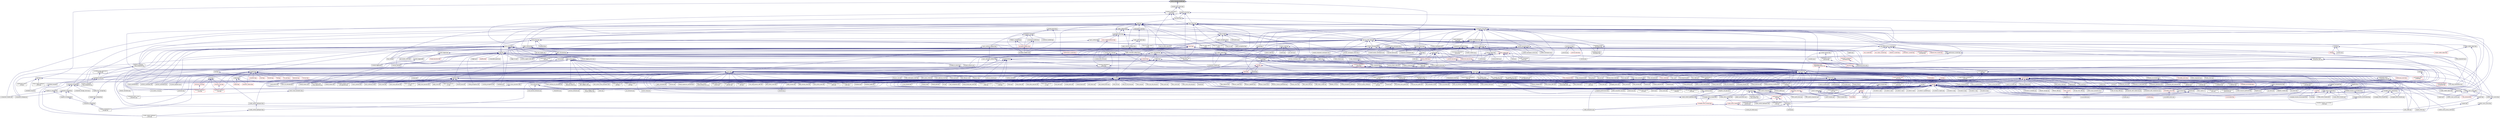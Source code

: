 digraph "action_message_handler.hpp"
{
  edge [fontname="Helvetica",fontsize="10",labelfontname="Helvetica",labelfontsize="10"];
  node [fontname="Helvetica",fontsize="10",shape=record];
  Node61 [label="action_message_handler.hpp",height=0.2,width=0.4,color="black", fillcolor="grey75", style="filled", fontcolor="black"];
  Node61 -> Node62 [dir="back",color="midnightblue",fontsize="10",style="solid",fontname="Helvetica"];
  Node62 [label="traits.hpp",height=0.2,width=0.4,color="black", fillcolor="white", style="filled",URL="$d7/db8/include_2traits_8hpp.html"];
  Node62 -> Node63 [dir="back",color="midnightblue",fontsize="10",style="solid",fontname="Helvetica"];
  Node63 [label="future_range_ambiguity\l_2032.cpp",height=0.2,width=0.4,color="black", fillcolor="white", style="filled",URL="$dc/d4e/future__range__ambiguity__2032_8cpp.html"];
  Node62 -> Node64 [dir="back",color="midnightblue",fontsize="10",style="solid",fontname="Helvetica"];
  Node64 [label="unordered_map.cpp",height=0.2,width=0.4,color="black", fillcolor="white", style="filled",URL="$d1/d75/unordered__map_8cpp.html"];
  Node62 -> Node65 [dir="back",color="midnightblue",fontsize="10",style="solid",fontname="Helvetica"];
  Node65 [label="async_cb_colocated.cpp",height=0.2,width=0.4,color="black", fillcolor="white", style="filled",URL="$d7/d7f/async__cb__colocated_8cpp.html"];
  Node62 -> Node66 [dir="back",color="midnightblue",fontsize="10",style="solid",fontname="Helvetica"];
  Node66 [label="partitioned_vector\l_iter.cpp",height=0.2,width=0.4,color="black", fillcolor="white", style="filled",URL="$dc/ddf/partitioned__vector__iter_8cpp.html"];
  Node61 -> Node67 [dir="back",color="midnightblue",fontsize="10",style="solid",fontname="Helvetica"];
  Node67 [label="transfer_base_action.hpp",height=0.2,width=0.4,color="black", fillcolor="white", style="filled",URL="$d5/d53/transfer__base__action_8hpp.html"];
  Node67 -> Node68 [dir="back",color="midnightblue",fontsize="10",style="solid",fontname="Helvetica"];
  Node68 [label="transfer_action.hpp",height=0.2,width=0.4,color="black", fillcolor="white", style="filled",URL="$d3/d27/transfer__action_8hpp.html"];
  Node68 -> Node69 [dir="back",color="midnightblue",fontsize="10",style="solid",fontname="Helvetica"];
  Node69 [label="basic_action.hpp",height=0.2,width=0.4,color="black", fillcolor="white", style="filled",URL="$d1/d7e/basic__action_8hpp.html"];
  Node69 -> Node70 [dir="back",color="midnightblue",fontsize="10",style="solid",fontname="Helvetica"];
  Node70 [label="component_storage.hpp",height=0.2,width=0.4,color="black", fillcolor="white", style="filled",URL="$d6/d36/components_2component__storage_2server_2component__storage_8hpp.html"];
  Node70 -> Node71 [dir="back",color="midnightblue",fontsize="10",style="solid",fontname="Helvetica"];
  Node71 [label="component_storage.hpp",height=0.2,width=0.4,color="black", fillcolor="white", style="filled",URL="$d0/dd6/components_2component__storage_2component__storage_8hpp.html"];
  Node71 -> Node72 [dir="back",color="midnightblue",fontsize="10",style="solid",fontname="Helvetica"];
  Node72 [label="migrate_to_storage.hpp",height=0.2,width=0.4,color="black", fillcolor="white", style="filled",URL="$da/d18/migrate__to__storage_8hpp.html"];
  Node72 -> Node73 [dir="back",color="midnightblue",fontsize="10",style="solid",fontname="Helvetica"];
  Node73 [label="component_storage.hpp",height=0.2,width=0.4,color="black", fillcolor="white", style="filled",URL="$d4/dfe/include_2component__storage_8hpp.html"];
  Node73 -> Node74 [dir="back",color="midnightblue",fontsize="10",style="solid",fontname="Helvetica"];
  Node74 [label="migrate_component_to\l_storage.cpp",height=0.2,width=0.4,color="black", fillcolor="white", style="filled",URL="$dd/d02/migrate__component__to__storage_8cpp.html"];
  Node71 -> Node73 [dir="back",color="midnightblue",fontsize="10",style="solid",fontname="Helvetica"];
  Node71 -> Node75 [dir="back",color="midnightblue",fontsize="10",style="solid",fontname="Helvetica"];
  Node75 [label="component_storage.cpp",height=0.2,width=0.4,color="black", fillcolor="white", style="filled",URL="$d4/ddf/component__storage_8cpp.html"];
  Node70 -> Node76 [dir="back",color="midnightblue",fontsize="10",style="solid",fontname="Helvetica"];
  Node76 [label="migrate_from_storage.hpp",height=0.2,width=0.4,color="black", fillcolor="white", style="filled",URL="$d3/d9f/server_2migrate__from__storage_8hpp.html"];
  Node76 -> Node77 [dir="back",color="midnightblue",fontsize="10",style="solid",fontname="Helvetica"];
  Node77 [label="migrate_from_storage.hpp",height=0.2,width=0.4,color="black", fillcolor="white", style="filled",URL="$db/d0f/migrate__from__storage_8hpp.html"];
  Node77 -> Node73 [dir="back",color="midnightblue",fontsize="10",style="solid",fontname="Helvetica"];
  Node70 -> Node78 [dir="back",color="midnightblue",fontsize="10",style="solid",fontname="Helvetica"];
  Node78 [label="migrate_to_storage.hpp",height=0.2,width=0.4,color="black", fillcolor="white", style="filled",URL="$d4/d4c/server_2migrate__to__storage_8hpp.html"];
  Node78 -> Node72 [dir="back",color="midnightblue",fontsize="10",style="solid",fontname="Helvetica"];
  Node78 -> Node79 [dir="back",color="midnightblue",fontsize="10",style="solid",fontname="Helvetica"];
  Node79 [label="component_module.cpp",height=0.2,width=0.4,color="black", fillcolor="white", style="filled",URL="$de/dc1/component__storage_2component__module_8cpp.html"];
  Node70 -> Node80 [dir="back",color="midnightblue",fontsize="10",style="solid",fontname="Helvetica"];
  Node80 [label="component_storage_server.cpp",height=0.2,width=0.4,color="black", fillcolor="white", style="filled",URL="$d4/dcb/component__storage__server_8cpp.html"];
  Node69 -> Node81 [dir="back",color="midnightblue",fontsize="10",style="solid",fontname="Helvetica"];
  Node81 [label="partition_unordered\l_map_component.hpp",height=0.2,width=0.4,color="black", fillcolor="white", style="filled",URL="$d8/df3/partition__unordered__map__component_8hpp.html"];
  Node81 -> Node82 [dir="back",color="midnightblue",fontsize="10",style="solid",fontname="Helvetica"];
  Node82 [label="unordered_map.hpp",height=0.2,width=0.4,color="black", fillcolor="white", style="filled",URL="$d9/ddf/hpx_2components_2containers_2unordered_2unordered__map_8hpp.html"];
  Node82 -> Node70 [dir="back",color="midnightblue",fontsize="10",style="solid",fontname="Helvetica"];
  Node82 -> Node83 [dir="back",color="midnightblue",fontsize="10",style="solid",fontname="Helvetica"];
  Node83 [label="unordered_map.hpp",height=0.2,width=0.4,color="black", fillcolor="white", style="filled",URL="$d6/d06/hpx_2include_2unordered__map_8hpp.html"];
  Node83 -> Node64 [dir="back",color="midnightblue",fontsize="10",style="solid",fontname="Helvetica"];
  Node82 -> Node84 [dir="back",color="midnightblue",fontsize="10",style="solid",fontname="Helvetica"];
  Node84 [label="partition_unordered\l_map_component.cpp",height=0.2,width=0.4,color="black", fillcolor="white", style="filled",URL="$d5/d34/partition__unordered__map__component_8cpp.html"];
  Node81 -> Node85 [dir="back",color="midnightblue",fontsize="10",style="solid",fontname="Helvetica"];
  Node85 [label="unordered_map_segmented\l_iterator.hpp",height=0.2,width=0.4,color="black", fillcolor="white", style="filled",URL="$dc/dfd/unordered__map__segmented__iterator_8hpp.html"];
  Node85 -> Node82 [dir="back",color="midnightblue",fontsize="10",style="solid",fontname="Helvetica"];
  Node81 -> Node84 [dir="back",color="midnightblue",fontsize="10",style="solid",fontname="Helvetica"];
  Node69 -> Node86 [dir="back",color="midnightblue",fontsize="10",style="solid",fontname="Helvetica"];
  Node86 [label="base_lco.hpp",height=0.2,width=0.4,color="black", fillcolor="white", style="filled",URL="$de/daa/base__lco_8hpp.html"];
  Node86 -> Node87 [dir="back",color="midnightblue",fontsize="10",style="solid",fontname="Helvetica"];
  Node87 [label="lcos.hpp",height=0.2,width=0.4,color="black", fillcolor="white", style="filled",URL="$d5/deb/lcos_8hpp.html"];
  Node87 -> Node88 [dir="back",color="midnightblue",fontsize="10",style="solid",fontname="Helvetica"];
  Node88 [label="allgather_and_gate.cpp",height=0.2,width=0.4,color="black", fillcolor="white", style="filled",URL="$d1/d56/allgather__and__gate_8cpp.html"];
  Node87 -> Node89 [dir="back",color="midnightblue",fontsize="10",style="solid",fontname="Helvetica"];
  Node89 [label="apex_balance.cpp",height=0.2,width=0.4,color="black", fillcolor="white", style="filled",URL="$d4/d8e/apex__balance_8cpp.html"];
  Node87 -> Node90 [dir="back",color="midnightblue",fontsize="10",style="solid",fontname="Helvetica"];
  Node90 [label="apex_policy_engine\l_active_thread_count.cpp",height=0.2,width=0.4,color="black", fillcolor="white", style="filled",URL="$d5/d01/apex__policy__engine__active__thread__count_8cpp.html"];
  Node87 -> Node91 [dir="back",color="midnightblue",fontsize="10",style="solid",fontname="Helvetica"];
  Node91 [label="apex_policy_engine\l_events.cpp",height=0.2,width=0.4,color="black", fillcolor="white", style="filled",URL="$df/d0f/apex__policy__engine__events_8cpp.html"];
  Node87 -> Node92 [dir="back",color="midnightblue",fontsize="10",style="solid",fontname="Helvetica"];
  Node92 [label="apex_policy_engine\l_periodic.cpp",height=0.2,width=0.4,color="black", fillcolor="white", style="filled",URL="$d5/d7b/apex__policy__engine__periodic_8cpp.html"];
  Node87 -> Node93 [dir="back",color="midnightblue",fontsize="10",style="solid",fontname="Helvetica"];
  Node93 [label="heartbeat.cpp",height=0.2,width=0.4,color="black", fillcolor="white", style="filled",URL="$d8/d98/heartbeat_8cpp.html"];
  Node87 -> Node94 [dir="back",color="midnightblue",fontsize="10",style="solid",fontname="Helvetica"];
  Node94 [label="hello_world_component.hpp",height=0.2,width=0.4,color="black", fillcolor="white", style="filled",URL="$df/df0/hello__world__component_8hpp.html"];
  Node94 -> Node95 [dir="back",color="midnightblue",fontsize="10",style="solid",fontname="Helvetica"];
  Node95 [label="hello_world_client.cpp",height=0.2,width=0.4,color="black", fillcolor="white", style="filled",URL="$d5/da6/hello__world__client_8cpp.html"];
  Node94 -> Node96 [dir="back",color="midnightblue",fontsize="10",style="solid",fontname="Helvetica"];
  Node96 [label="hello_world_component.cpp",height=0.2,width=0.4,color="black", fillcolor="white", style="filled",URL="$d8/daa/hello__world__component_8cpp.html"];
  Node87 -> Node97 [dir="back",color="midnightblue",fontsize="10",style="solid",fontname="Helvetica"];
  Node97 [label="row.hpp",height=0.2,width=0.4,color="black", fillcolor="white", style="filled",URL="$dc/d69/row_8hpp.html"];
  Node97 -> Node98 [dir="back",color="midnightblue",fontsize="10",style="solid",fontname="Helvetica"];
  Node98 [label="grid.hpp",height=0.2,width=0.4,color="red", fillcolor="white", style="filled",URL="$dc/d8a/grid_8hpp.html"];
  Node98 -> Node100 [dir="back",color="midnightblue",fontsize="10",style="solid",fontname="Helvetica"];
  Node100 [label="solver.hpp",height=0.2,width=0.4,color="red", fillcolor="white", style="filled",URL="$db/d9a/server_2solver_8hpp.html"];
  Node98 -> Node103 [dir="back",color="midnightblue",fontsize="10",style="solid",fontname="Helvetica"];
  Node103 [label="grid.cpp",height=0.2,width=0.4,color="black", fillcolor="white", style="filled",URL="$d6/d1b/jacobi__component_2grid_8cpp.html"];
  Node97 -> Node104 [dir="back",color="midnightblue",fontsize="10",style="solid",fontname="Helvetica"];
  Node104 [label="stencil_iterator.hpp",height=0.2,width=0.4,color="black", fillcolor="white", style="filled",URL="$dc/d5c/server_2stencil__iterator_8hpp.html"];
  Node104 -> Node100 [dir="back",color="midnightblue",fontsize="10",style="solid",fontname="Helvetica"];
  Node104 -> Node105 [dir="back",color="midnightblue",fontsize="10",style="solid",fontname="Helvetica"];
  Node105 [label="stencil_iterator.cpp",height=0.2,width=0.4,color="black", fillcolor="white", style="filled",URL="$d6/de1/server_2stencil__iterator_8cpp.html"];
  Node104 -> Node106 [dir="back",color="midnightblue",fontsize="10",style="solid",fontname="Helvetica"];
  Node106 [label="stencil_iterator.cpp",height=0.2,width=0.4,color="black", fillcolor="white", style="filled",URL="$d7/d71/stencil__iterator_8cpp.html"];
  Node97 -> Node103 [dir="back",color="midnightblue",fontsize="10",style="solid",fontname="Helvetica"];
  Node87 -> Node107 [dir="back",color="midnightblue",fontsize="10",style="solid",fontname="Helvetica"];
  Node107 [label="stencil_iterator.hpp",height=0.2,width=0.4,color="black", fillcolor="white", style="filled",URL="$d4/dc8/stencil__iterator_8hpp.html"];
  Node107 -> Node100 [dir="back",color="midnightblue",fontsize="10",style="solid",fontname="Helvetica"];
  Node107 -> Node104 [dir="back",color="midnightblue",fontsize="10",style="solid",fontname="Helvetica"];
  Node107 -> Node106 [dir="back",color="midnightblue",fontsize="10",style="solid",fontname="Helvetica"];
  Node87 -> Node104 [dir="back",color="midnightblue",fontsize="10",style="solid",fontname="Helvetica"];
  Node87 -> Node108 [dir="back",color="midnightblue",fontsize="10",style="solid",fontname="Helvetica"];
  Node108 [label="jacobi_hpx.cpp",height=0.2,width=0.4,color="black", fillcolor="white", style="filled",URL="$d8/d72/jacobi__hpx_8cpp.html"];
  Node87 -> Node109 [dir="back",color="midnightblue",fontsize="10",style="solid",fontname="Helvetica"];
  Node109 [label="jacobi_nonuniform_hpx.cpp",height=0.2,width=0.4,color="black", fillcolor="white", style="filled",URL="$de/d56/jacobi__nonuniform__hpx_8cpp.html"];
  Node87 -> Node110 [dir="back",color="midnightblue",fontsize="10",style="solid",fontname="Helvetica"];
  Node110 [label="enumerate_threads.cpp",height=0.2,width=0.4,color="black", fillcolor="white", style="filled",URL="$d3/dd4/enumerate__threads_8cpp.html"];
  Node87 -> Node111 [dir="back",color="midnightblue",fontsize="10",style="solid",fontname="Helvetica"];
  Node111 [label="fibonacci_await.cpp",height=0.2,width=0.4,color="black", fillcolor="white", style="filled",URL="$dc/d1c/fibonacci__await_8cpp.html"];
  Node87 -> Node112 [dir="back",color="midnightblue",fontsize="10",style="solid",fontname="Helvetica"];
  Node112 [label="fibonacci_dataflow.cpp",height=0.2,width=0.4,color="black", fillcolor="white", style="filled",URL="$df/d3d/fibonacci__dataflow_8cpp.html"];
  Node87 -> Node113 [dir="back",color="midnightblue",fontsize="10",style="solid",fontname="Helvetica"];
  Node113 [label="fibonacci_futures.cpp",height=0.2,width=0.4,color="black", fillcolor="white", style="filled",URL="$d6/de3/fibonacci__futures_8cpp.html"];
  Node87 -> Node114 [dir="back",color="midnightblue",fontsize="10",style="solid",fontname="Helvetica"];
  Node114 [label="fibonacci_futures_distributed.cpp",height=0.2,width=0.4,color="black", fillcolor="white", style="filled",URL="$d1/dc9/fibonacci__futures__distributed_8cpp.html"];
  Node87 -> Node115 [dir="back",color="midnightblue",fontsize="10",style="solid",fontname="Helvetica"];
  Node115 [label="fractals.cpp",height=0.2,width=0.4,color="black", fillcolor="white", style="filled",URL="$d8/d58/fractals_8cpp.html"];
  Node87 -> Node116 [dir="back",color="midnightblue",fontsize="10",style="solid",fontname="Helvetica"];
  Node116 [label="fractals_executor.cpp",height=0.2,width=0.4,color="black", fillcolor="white", style="filled",URL="$d9/da9/fractals__executor_8cpp.html"];
  Node87 -> Node117 [dir="back",color="midnightblue",fontsize="10",style="solid",fontname="Helvetica"];
  Node117 [label="fractals_struct.cpp",height=0.2,width=0.4,color="black", fillcolor="white", style="filled",URL="$d8/d2f/fractals__struct_8cpp.html"];
  Node87 -> Node118 [dir="back",color="midnightblue",fontsize="10",style="solid",fontname="Helvetica"];
  Node118 [label="hello_world.cpp",height=0.2,width=0.4,color="black", fillcolor="white", style="filled",URL="$d0/d67/hello__world_8cpp.html"];
  Node87 -> Node119 [dir="back",color="midnightblue",fontsize="10",style="solid",fontname="Helvetica"];
  Node119 [label="latch_local.cpp",height=0.2,width=0.4,color="black", fillcolor="white", style="filled",URL="$dd/dd3/latch__local_8cpp.html"];
  Node87 -> Node120 [dir="back",color="midnightblue",fontsize="10",style="solid",fontname="Helvetica"];
  Node120 [label="latch_remote.cpp",height=0.2,width=0.4,color="black", fillcolor="white", style="filled",URL="$df/d59/latch__remote_8cpp.html"];
  Node87 -> Node121 [dir="back",color="midnightblue",fontsize="10",style="solid",fontname="Helvetica"];
  Node121 [label="local_channel.cpp",height=0.2,width=0.4,color="black", fillcolor="white", style="filled",URL="$d0/d3e/local__channel_8cpp.html"];
  Node87 -> Node122 [dir="back",color="midnightblue",fontsize="10",style="solid",fontname="Helvetica"];
  Node122 [label="pingpong.cpp",height=0.2,width=0.4,color="black", fillcolor="white", style="filled",URL="$dd/d4d/pingpong_8cpp.html"];
  Node87 -> Node123 [dir="back",color="midnightblue",fontsize="10",style="solid",fontname="Helvetica"];
  Node123 [label="shared_mutex.cpp",height=0.2,width=0.4,color="black", fillcolor="white", style="filled",URL="$da/d0b/shared__mutex_8cpp.html"];
  Node87 -> Node124 [dir="back",color="midnightblue",fontsize="10",style="solid",fontname="Helvetica"];
  Node124 [label="wait_composition.cpp",height=0.2,width=0.4,color="black", fillcolor="white", style="filled",URL="$d6/d13/wait__composition_8cpp.html"];
  Node87 -> Node125 [dir="back",color="midnightblue",fontsize="10",style="solid",fontname="Helvetica"];
  Node125 [label="sheneos_compare.cpp",height=0.2,width=0.4,color="black", fillcolor="white", style="filled",URL="$dc/d11/sheneos__compare_8cpp.html"];
  Node87 -> Node126 [dir="back",color="midnightblue",fontsize="10",style="solid",fontname="Helvetica"];
  Node126 [label="spell_check_file.cpp",height=0.2,width=0.4,color="black", fillcolor="white", style="filled",URL="$df/df7/spell__check__file_8cpp.html"];
  Node87 -> Node127 [dir="back",color="midnightblue",fontsize="10",style="solid",fontname="Helvetica"];
  Node127 [label="spell_check_simple.cpp",height=0.2,width=0.4,color="black", fillcolor="white", style="filled",URL="$dd/d54/spell__check__simple_8cpp.html"];
  Node87 -> Node128 [dir="back",color="midnightblue",fontsize="10",style="solid",fontname="Helvetica"];
  Node128 [label="simple_central_tuplespace\l_client.cpp",height=0.2,width=0.4,color="black", fillcolor="white", style="filled",URL="$d1/d7b/simple__central__tuplespace__client_8cpp.html"];
  Node87 -> Node129 [dir="back",color="midnightblue",fontsize="10",style="solid",fontname="Helvetica"];
  Node129 [label="hpx.hpp",height=0.2,width=0.4,color="red", fillcolor="white", style="filled",URL="$d0/daa/hpx_8hpp.html"];
  Node129 -> Node130 [dir="back",color="midnightblue",fontsize="10",style="solid",fontname="Helvetica"];
  Node130 [label="1d_stencil_1.cpp",height=0.2,width=0.4,color="black", fillcolor="white", style="filled",URL="$d2/db1/1d__stencil__1_8cpp.html"];
  Node129 -> Node131 [dir="back",color="midnightblue",fontsize="10",style="solid",fontname="Helvetica"];
  Node131 [label="1d_stencil_2.cpp",height=0.2,width=0.4,color="black", fillcolor="white", style="filled",URL="$d3/dd1/1d__stencil__2_8cpp.html"];
  Node129 -> Node132 [dir="back",color="midnightblue",fontsize="10",style="solid",fontname="Helvetica"];
  Node132 [label="1d_stencil_3.cpp",height=0.2,width=0.4,color="black", fillcolor="white", style="filled",URL="$db/d19/1d__stencil__3_8cpp.html"];
  Node129 -> Node133 [dir="back",color="midnightblue",fontsize="10",style="solid",fontname="Helvetica"];
  Node133 [label="1d_stencil_4.cpp",height=0.2,width=0.4,color="black", fillcolor="white", style="filled",URL="$d1/d7d/1d__stencil__4_8cpp.html"];
  Node129 -> Node134 [dir="back",color="midnightblue",fontsize="10",style="solid",fontname="Helvetica"];
  Node134 [label="1d_stencil_4_parallel.cpp",height=0.2,width=0.4,color="black", fillcolor="white", style="filled",URL="$d6/d05/1d__stencil__4__parallel_8cpp.html"];
  Node129 -> Node135 [dir="back",color="midnightblue",fontsize="10",style="solid",fontname="Helvetica"];
  Node135 [label="1d_stencil_4_repart.cpp",height=0.2,width=0.4,color="black", fillcolor="white", style="filled",URL="$d0/d6b/1d__stencil__4__repart_8cpp.html"];
  Node129 -> Node136 [dir="back",color="midnightblue",fontsize="10",style="solid",fontname="Helvetica"];
  Node136 [label="1d_stencil_4_throttle.cpp",height=0.2,width=0.4,color="black", fillcolor="white", style="filled",URL="$d6/de5/1d__stencil__4__throttle_8cpp.html"];
  Node129 -> Node137 [dir="back",color="midnightblue",fontsize="10",style="solid",fontname="Helvetica"];
  Node137 [label="1d_stencil_5.cpp",height=0.2,width=0.4,color="black", fillcolor="white", style="filled",URL="$d7/d2a/1d__stencil__5_8cpp.html"];
  Node129 -> Node138 [dir="back",color="midnightblue",fontsize="10",style="solid",fontname="Helvetica"];
  Node138 [label="1d_stencil_6.cpp",height=0.2,width=0.4,color="black", fillcolor="white", style="filled",URL="$db/de7/1d__stencil__6_8cpp.html"];
  Node129 -> Node139 [dir="back",color="midnightblue",fontsize="10",style="solid",fontname="Helvetica"];
  Node139 [label="1d_stencil_7.cpp",height=0.2,width=0.4,color="black", fillcolor="white", style="filled",URL="$d4/d5a/1d__stencil__7_8cpp.html"];
  Node129 -> Node140 [dir="back",color="midnightblue",fontsize="10",style="solid",fontname="Helvetica"];
  Node140 [label="1d_stencil_8.cpp",height=0.2,width=0.4,color="black", fillcolor="white", style="filled",URL="$df/de0/1d__stencil__8_8cpp.html"];
  Node129 -> Node141 [dir="back",color="midnightblue",fontsize="10",style="solid",fontname="Helvetica"];
  Node141 [label="accumulator.cpp",height=0.2,width=0.4,color="black", fillcolor="white", style="filled",URL="$d1/d81/accumulator_8cpp.html"];
  Node129 -> Node142 [dir="back",color="midnightblue",fontsize="10",style="solid",fontname="Helvetica"];
  Node142 [label="accumulator.hpp",height=0.2,width=0.4,color="black", fillcolor="white", style="filled",URL="$d4/d9d/server_2accumulator_8hpp.html"];
  Node142 -> Node141 [dir="back",color="midnightblue",fontsize="10",style="solid",fontname="Helvetica"];
  Node142 -> Node143 [dir="back",color="midnightblue",fontsize="10",style="solid",fontname="Helvetica"];
  Node143 [label="accumulator.hpp",height=0.2,width=0.4,color="red", fillcolor="white", style="filled",URL="$d8/d5e/accumulator_8hpp.html"];
  Node129 -> Node145 [dir="back",color="midnightblue",fontsize="10",style="solid",fontname="Helvetica"];
  Node145 [label="template_function_accumulator.hpp",height=0.2,width=0.4,color="black", fillcolor="white", style="filled",URL="$d7/da6/server_2template__function__accumulator_8hpp.html"];
  Node145 -> Node146 [dir="back",color="midnightblue",fontsize="10",style="solid",fontname="Helvetica"];
  Node146 [label="template_function_accumulator.cpp",height=0.2,width=0.4,color="black", fillcolor="white", style="filled",URL="$d5/d02/template__function__accumulator_8cpp.html"];
  Node145 -> Node147 [dir="back",color="midnightblue",fontsize="10",style="solid",fontname="Helvetica"];
  Node147 [label="template_function_accumulator.hpp",height=0.2,width=0.4,color="black", fillcolor="white", style="filled",URL="$d3/de9/template__function__accumulator_8hpp.html"];
  Node147 -> Node148 [dir="back",color="midnightblue",fontsize="10",style="solid",fontname="Helvetica"];
  Node148 [label="template_function_accumulator\l_client.cpp",height=0.2,width=0.4,color="black", fillcolor="white", style="filled",URL="$d0/dc6/template__function__accumulator__client_8cpp.html"];
  Node129 -> Node146 [dir="back",color="midnightblue",fontsize="10",style="solid",fontname="Helvetica"];
  Node129 -> Node147 [dir="back",color="midnightblue",fontsize="10",style="solid",fontname="Helvetica"];
  Node129 -> Node150 [dir="back",color="midnightblue",fontsize="10",style="solid",fontname="Helvetica"];
  Node150 [label="allgather_module.cpp",height=0.2,width=0.4,color="black", fillcolor="white", style="filled",URL="$df/de4/allgather__module_8cpp.html"];
  Node129 -> Node151 [dir="back",color="midnightblue",fontsize="10",style="solid",fontname="Helvetica"];
  Node151 [label="allgather.cpp",height=0.2,width=0.4,color="black", fillcolor="white", style="filled",URL="$d7/d06/allgather_8cpp.html"];
  Node129 -> Node88 [dir="back",color="midnightblue",fontsize="10",style="solid",fontname="Helvetica"];
  Node129 -> Node152 [dir="back",color="midnightblue",fontsize="10",style="solid",fontname="Helvetica"];
  Node152 [label="ag_client.cpp",height=0.2,width=0.4,color="black", fillcolor="white", style="filled",URL="$d4/d5d/ag__client_8cpp.html"];
  Node129 -> Node155 [dir="back",color="midnightblue",fontsize="10",style="solid",fontname="Helvetica"];
  Node155 [label="cancelable_action.cpp",height=0.2,width=0.4,color="black", fillcolor="white", style="filled",URL="$d5/d0c/cancelable__action_8cpp.html"];
  Node129 -> Node156 [dir="back",color="midnightblue",fontsize="10",style="solid",fontname="Helvetica"];
  Node156 [label="cancelable_action.hpp",height=0.2,width=0.4,color="red", fillcolor="white", style="filled",URL="$d5/d4d/server_2cancelable__action_8hpp.html"];
  Node156 -> Node155 [dir="back",color="midnightblue",fontsize="10",style="solid",fontname="Helvetica"];
  Node129 -> Node94 [dir="back",color="midnightblue",fontsize="10",style="solid",fontname="Helvetica"];
  Node129 -> Node103 [dir="back",color="midnightblue",fontsize="10",style="solid",fontname="Helvetica"];
  Node129 -> Node105 [dir="back",color="midnightblue",fontsize="10",style="solid",fontname="Helvetica"];
  Node129 -> Node106 [dir="back",color="midnightblue",fontsize="10",style="solid",fontname="Helvetica"];
  Node129 -> Node108 [dir="back",color="midnightblue",fontsize="10",style="solid",fontname="Helvetica"];
  Node129 -> Node109 [dir="back",color="midnightblue",fontsize="10",style="solid",fontname="Helvetica"];
  Node129 -> Node173 [dir="back",color="midnightblue",fontsize="10",style="solid",fontname="Helvetica"];
  Node173 [label="nqueen.cpp",height=0.2,width=0.4,color="black", fillcolor="white", style="filled",URL="$db/dca/nqueen_8cpp.html"];
  Node129 -> Node174 [dir="back",color="midnightblue",fontsize="10",style="solid",fontname="Helvetica"];
  Node174 [label="nqueen.hpp",height=0.2,width=0.4,color="black", fillcolor="white", style="filled",URL="$de/d58/server_2nqueen_8hpp.html"];
  Node174 -> Node173 [dir="back",color="midnightblue",fontsize="10",style="solid",fontname="Helvetica"];
  Node174 -> Node175 [dir="back",color="midnightblue",fontsize="10",style="solid",fontname="Helvetica"];
  Node175 [label="nqueen.hpp",height=0.2,width=0.4,color="black", fillcolor="white", style="filled",URL="$da/dfd/stubs_2nqueen_8hpp.html"];
  Node175 -> Node176 [dir="back",color="midnightblue",fontsize="10",style="solid",fontname="Helvetica"];
  Node176 [label="nqueen.hpp",height=0.2,width=0.4,color="black", fillcolor="white", style="filled",URL="$d0/d07/nqueen_8hpp.html"];
  Node176 -> Node177 [dir="back",color="midnightblue",fontsize="10",style="solid",fontname="Helvetica"];
  Node177 [label="nqueen_client.cpp",height=0.2,width=0.4,color="black", fillcolor="white", style="filled",URL="$d3/d5e/nqueen__client_8cpp.html"];
  Node129 -> Node177 [dir="back",color="midnightblue",fontsize="10",style="solid",fontname="Helvetica"];
  Node129 -> Node178 [dir="back",color="midnightblue",fontsize="10",style="solid",fontname="Helvetica"];
  Node178 [label="sine.cpp",height=0.2,width=0.4,color="black", fillcolor="white", style="filled",URL="$d3/d0d/server_2sine_8cpp.html"];
  Node129 -> Node179 [dir="back",color="midnightblue",fontsize="10",style="solid",fontname="Helvetica"];
  Node179 [label="sine.hpp",height=0.2,width=0.4,color="red", fillcolor="white", style="filled",URL="$d8/dac/sine_8hpp.html"];
  Node179 -> Node178 [dir="back",color="midnightblue",fontsize="10",style="solid",fontname="Helvetica"];
  Node129 -> Node188 [dir="back",color="midnightblue",fontsize="10",style="solid",fontname="Helvetica"];
  Node188 [label="factorial.cpp",height=0.2,width=0.4,color="black", fillcolor="white", style="filled",URL="$d9/d00/factorial_8cpp.html"];
  Node129 -> Node191 [dir="back",color="midnightblue",fontsize="10",style="solid",fontname="Helvetica"];
  Node191 [label="interest_calculator.cpp",height=0.2,width=0.4,color="black", fillcolor="white", style="filled",URL="$d2/d86/interest__calculator_8cpp.html"];
  Node129 -> Node192 [dir="back",color="midnightblue",fontsize="10",style="solid",fontname="Helvetica"];
  Node192 [label="non_atomic_rma.cpp",height=0.2,width=0.4,color="black", fillcolor="white", style="filled",URL="$d7/d8b/non__atomic__rma_8cpp.html"];
  Node129 -> Node195 [dir="back",color="midnightblue",fontsize="10",style="solid",fontname="Helvetica"];
  Node195 [label="quicksort.cpp",height=0.2,width=0.4,color="black", fillcolor="white", style="filled",URL="$d3/d1e/quicksort_8cpp.html"];
  Node129 -> Node203 [dir="back",color="midnightblue",fontsize="10",style="solid",fontname="Helvetica"];
  Node203 [label="random_mem_access.cpp",height=0.2,width=0.4,color="black", fillcolor="white", style="filled",URL="$d1/d51/random__mem__access_8cpp.html"];
  Node129 -> Node204 [dir="back",color="midnightblue",fontsize="10",style="solid",fontname="Helvetica"];
  Node204 [label="random_mem_access.hpp",height=0.2,width=0.4,color="black", fillcolor="white", style="filled",URL="$d0/d19/server_2random__mem__access_8hpp.html"];
  Node204 -> Node203 [dir="back",color="midnightblue",fontsize="10",style="solid",fontname="Helvetica"];
  Node204 -> Node205 [dir="back",color="midnightblue",fontsize="10",style="solid",fontname="Helvetica"];
  Node205 [label="random_mem_access.hpp",height=0.2,width=0.4,color="black", fillcolor="white", style="filled",URL="$d3/d32/stubs_2random__mem__access_8hpp.html"];
  Node205 -> Node206 [dir="back",color="midnightblue",fontsize="10",style="solid",fontname="Helvetica"];
  Node206 [label="random_mem_access.hpp",height=0.2,width=0.4,color="black", fillcolor="white", style="filled",URL="$db/de8/random__mem__access_8hpp.html"];
  Node206 -> Node207 [dir="back",color="midnightblue",fontsize="10",style="solid",fontname="Helvetica"];
  Node207 [label="random_mem_access_client.cpp",height=0.2,width=0.4,color="black", fillcolor="white", style="filled",URL="$df/d1b/random__mem__access__client_8cpp.html"];
  Node129 -> Node207 [dir="back",color="midnightblue",fontsize="10",style="solid",fontname="Helvetica"];
  Node129 -> Node208 [dir="back",color="midnightblue",fontsize="10",style="solid",fontname="Helvetica"];
  Node208 [label="oversubscribing_resource\l_partitioner.cpp",height=0.2,width=0.4,color="black", fillcolor="white", style="filled",URL="$dd/dee/oversubscribing__resource__partitioner_8cpp.html"];
  Node129 -> Node209 [dir="back",color="midnightblue",fontsize="10",style="solid",fontname="Helvetica"];
  Node209 [label="simple_resource_partitioner.cpp",height=0.2,width=0.4,color="black", fillcolor="white", style="filled",URL="$d5/df9/simple__resource__partitioner_8cpp.html"];
  Node129 -> Node213 [dir="back",color="midnightblue",fontsize="10",style="solid",fontname="Helvetica"];
  Node213 [label="interpolator.cpp",height=0.2,width=0.4,color="black", fillcolor="white", style="filled",URL="$d5/d02/interpolator_8cpp.html"];
  Node129 -> Node226 [dir="back",color="midnightblue",fontsize="10",style="solid",fontname="Helvetica"];
  Node226 [label="throttle.cpp",height=0.2,width=0.4,color="black", fillcolor="white", style="filled",URL="$de/d56/server_2throttle_8cpp.html"];
  Node129 -> Node227 [dir="back",color="midnightblue",fontsize="10",style="solid",fontname="Helvetica"];
  Node227 [label="throttle.hpp",height=0.2,width=0.4,color="black", fillcolor="white", style="filled",URL="$db/dc9/server_2throttle_8hpp.html"];
  Node227 -> Node226 [dir="back",color="midnightblue",fontsize="10",style="solid",fontname="Helvetica"];
  Node227 -> Node228 [dir="back",color="midnightblue",fontsize="10",style="solid",fontname="Helvetica"];
  Node228 [label="throttle.hpp",height=0.2,width=0.4,color="red", fillcolor="white", style="filled",URL="$d5/dec/stubs_2throttle_8hpp.html"];
  Node129 -> Node228 [dir="back",color="midnightblue",fontsize="10",style="solid",fontname="Helvetica"];
  Node129 -> Node240 [dir="back",color="midnightblue",fontsize="10",style="solid",fontname="Helvetica"];
  Node240 [label="simple_central_tuplespace.hpp",height=0.2,width=0.4,color="black", fillcolor="white", style="filled",URL="$db/d69/server_2simple__central__tuplespace_8hpp.html"];
  Node240 -> Node241 [dir="back",color="midnightblue",fontsize="10",style="solid",fontname="Helvetica"];
  Node241 [label="simple_central_tuplespace.cpp",height=0.2,width=0.4,color="black", fillcolor="white", style="filled",URL="$d3/dec/simple__central__tuplespace_8cpp.html"];
  Node240 -> Node242 [dir="back",color="midnightblue",fontsize="10",style="solid",fontname="Helvetica"];
  Node242 [label="simple_central_tuplespace.hpp",height=0.2,width=0.4,color="black", fillcolor="white", style="filled",URL="$d0/d4b/stubs_2simple__central__tuplespace_8hpp.html"];
  Node242 -> Node243 [dir="back",color="midnightblue",fontsize="10",style="solid",fontname="Helvetica"];
  Node243 [label="simple_central_tuplespace.hpp",height=0.2,width=0.4,color="black", fillcolor="white", style="filled",URL="$d5/ddd/simple__central__tuplespace_8hpp.html"];
  Node243 -> Node128 [dir="back",color="midnightblue",fontsize="10",style="solid",fontname="Helvetica"];
  Node129 -> Node244 [dir="back",color="midnightblue",fontsize="10",style="solid",fontname="Helvetica"];
  Node244 [label="tuples_warehouse.hpp",height=0.2,width=0.4,color="black", fillcolor="white", style="filled",URL="$da/de6/tuples__warehouse_8hpp.html"];
  Node244 -> Node240 [dir="back",color="midnightblue",fontsize="10",style="solid",fontname="Helvetica"];
  Node129 -> Node241 [dir="back",color="midnightblue",fontsize="10",style="solid",fontname="Helvetica"];
  Node129 -> Node265 [dir="back",color="midnightblue",fontsize="10",style="solid",fontname="Helvetica"];
  Node265 [label="network_storage.cpp",height=0.2,width=0.4,color="black", fillcolor="white", style="filled",URL="$db/daa/network__storage_8cpp.html"];
  Node129 -> Node267 [dir="back",color="midnightblue",fontsize="10",style="solid",fontname="Helvetica"];
  Node267 [label="osu_bcast.cpp",height=0.2,width=0.4,color="black", fillcolor="white", style="filled",URL="$d3/dca/osu__bcast_8cpp.html"];
  Node129 -> Node273 [dir="back",color="midnightblue",fontsize="10",style="solid",fontname="Helvetica"];
  Node273 [label="pingpong_performance.cpp",height=0.2,width=0.4,color="black", fillcolor="white", style="filled",URL="$de/d03/pingpong__performance_8cpp.html"];
  Node129 -> Node280 [dir="back",color="midnightblue",fontsize="10",style="solid",fontname="Helvetica"];
  Node280 [label="action_move_semantics.cpp",height=0.2,width=0.4,color="black", fillcolor="white", style="filled",URL="$d4/db3/action__move__semantics_8cpp.html"];
  Node129 -> Node282 [dir="back",color="midnightblue",fontsize="10",style="solid",fontname="Helvetica"];
  Node282 [label="duplicate_id_registration\l_1596.cpp",height=0.2,width=0.4,color="black", fillcolor="white", style="filled",URL="$db/d8d/duplicate__id__registration__1596_8cpp.html"];
  Node129 -> Node285 [dir="back",color="midnightblue",fontsize="10",style="solid",fontname="Helvetica"];
  Node285 [label="send_gid_keep_component\l_1624.cpp",height=0.2,width=0.4,color="black", fillcolor="white", style="filled",URL="$d9/d49/send__gid__keep__component__1624_8cpp.html"];
  Node129 -> Node286 [dir="back",color="midnightblue",fontsize="10",style="solid",fontname="Helvetica"];
  Node286 [label="algorithms.cc",height=0.2,width=0.4,color="black", fillcolor="white", style="filled",URL="$d5/d1b/algorithms_8cc.html"];
  Node129 -> Node287 [dir="back",color="midnightblue",fontsize="10",style="solid",fontname="Helvetica"];
  Node287 [label="matrix_hpx.hh",height=0.2,width=0.4,color="red", fillcolor="white", style="filled",URL="$d5/d89/matrix__hpx_8hh.html"];
  Node287 -> Node286 [dir="back",color="midnightblue",fontsize="10",style="solid",fontname="Helvetica"];
  Node129 -> Node292 [dir="back",color="midnightblue",fontsize="10",style="solid",fontname="Helvetica"];
  Node292 [label="block_matrix.cc",height=0.2,width=0.4,color="black", fillcolor="white", style="filled",URL="$de/d88/block__matrix_8cc.html"];
  Node129 -> Node300 [dir="back",color="midnightblue",fontsize="10",style="solid",fontname="Helvetica"];
  Node300 [label="id_type_ref_counting\l_1032.cpp",height=0.2,width=0.4,color="black", fillcolor="white", style="filled",URL="$d8/dfd/id__type__ref__counting__1032_8cpp.html"];
  Node129 -> Node304 [dir="back",color="midnightblue",fontsize="10",style="solid",fontname="Helvetica"];
  Node304 [label="async_callback_with\l_bound_callback.cpp",height=0.2,width=0.4,color="black", fillcolor="white", style="filled",URL="$d2/dae/async__callback__with__bound__callback_8cpp.html"];
  Node129 -> Node306 [dir="back",color="midnightblue",fontsize="10",style="solid",fontname="Helvetica"];
  Node306 [label="barrier_hang.cpp",height=0.2,width=0.4,color="black", fillcolor="white", style="filled",URL="$dd/d8b/barrier__hang_8cpp.html"];
  Node129 -> Node323 [dir="back",color="midnightblue",fontsize="10",style="solid",fontname="Helvetica"];
  Node323 [label="lifetime_588.cpp",height=0.2,width=0.4,color="black", fillcolor="white", style="filled",URL="$d7/dca/lifetime__588_8cpp.html"];
  Node129 -> Node330 [dir="back",color="midnightblue",fontsize="10",style="solid",fontname="Helvetica"];
  Node330 [label="set_hpx_limit_798.cpp",height=0.2,width=0.4,color="black", fillcolor="white", style="filled",URL="$d2/dfb/set__hpx__limit__798_8cpp.html"];
  Node129 -> Node332 [dir="back",color="midnightblue",fontsize="10",style="solid",fontname="Helvetica"];
  Node332 [label="shared_stated_leaked\l_1211.cpp",height=0.2,width=0.4,color="black", fillcolor="white", style="filled",URL="$dc/dce/shared__stated__leaked__1211_8cpp.html"];
  Node129 -> Node334 [dir="back",color="midnightblue",fontsize="10",style="solid",fontname="Helvetica"];
  Node334 [label="wait_all_hang_1946.cpp",height=0.2,width=0.4,color="black", fillcolor="white", style="filled",URL="$d5/d69/wait__all__hang__1946_8cpp.html"];
  Node129 -> Node356 [dir="back",color="midnightblue",fontsize="10",style="solid",fontname="Helvetica"];
  Node356 [label="thread_pool_executor\l_1114.cpp",height=0.2,width=0.4,color="black", fillcolor="white", style="filled",URL="$d8/d63/thread__pool__executor__1114_8cpp.html"];
  Node129 -> Node366 [dir="back",color="midnightblue",fontsize="10",style="solid",fontname="Helvetica"];
  Node366 [label="managed_refcnt_checker.cpp",height=0.2,width=0.4,color="black", fillcolor="white", style="filled",URL="$d3/d8d/managed__refcnt__checker_8cpp.html"];
  Node129 -> Node367 [dir="back",color="midnightblue",fontsize="10",style="solid",fontname="Helvetica"];
  Node367 [label="managed_refcnt_checker.hpp",height=0.2,width=0.4,color="red", fillcolor="white", style="filled",URL="$db/dd0/managed__refcnt__checker_8hpp.html"];
  Node367 -> Node368 [dir="back",color="midnightblue",fontsize="10",style="solid",fontname="Helvetica"];
  Node368 [label="credit_exhaustion.cpp",height=0.2,width=0.4,color="black", fillcolor="white", style="filled",URL="$d6/d80/credit__exhaustion_8cpp.html"];
  Node367 -> Node377 [dir="back",color="midnightblue",fontsize="10",style="solid",fontname="Helvetica"];
  Node377 [label="split_credit.cpp",height=0.2,width=0.4,color="black", fillcolor="white", style="filled",URL="$dc/d1c/split__credit_8cpp.html"];
  Node129 -> Node380 [dir="back",color="midnightblue",fontsize="10",style="solid",fontname="Helvetica"];
  Node380 [label="managed_refcnt_checker.cpp",height=0.2,width=0.4,color="black", fillcolor="white", style="filled",URL="$d7/d11/server_2managed__refcnt__checker_8cpp.html"];
  Node129 -> Node381 [dir="back",color="midnightblue",fontsize="10",style="solid",fontname="Helvetica"];
  Node381 [label="managed_refcnt_checker.hpp",height=0.2,width=0.4,color="black", fillcolor="white", style="filled",URL="$df/da6/server_2managed__refcnt__checker_8hpp.html"];
  Node381 -> Node366 [dir="back",color="midnightblue",fontsize="10",style="solid",fontname="Helvetica"];
  Node381 -> Node380 [dir="back",color="midnightblue",fontsize="10",style="solid",fontname="Helvetica"];
  Node381 -> Node382 [dir="back",color="midnightblue",fontsize="10",style="solid",fontname="Helvetica"];
  Node382 [label="managed_refcnt_checker.hpp",height=0.2,width=0.4,color="black", fillcolor="white", style="filled",URL="$d3/d77/stubs_2managed__refcnt__checker_8hpp.html"];
  Node382 -> Node367 [dir="back",color="midnightblue",fontsize="10",style="solid",fontname="Helvetica"];
  Node129 -> Node383 [dir="back",color="midnightblue",fontsize="10",style="solid",fontname="Helvetica"];
  Node383 [label="simple_refcnt_checker.cpp",height=0.2,width=0.4,color="black", fillcolor="white", style="filled",URL="$d7/d14/server_2simple__refcnt__checker_8cpp.html"];
  Node129 -> Node384 [dir="back",color="midnightblue",fontsize="10",style="solid",fontname="Helvetica"];
  Node384 [label="simple_refcnt_checker.hpp",height=0.2,width=0.4,color="black", fillcolor="white", style="filled",URL="$d6/d3d/server_2simple__refcnt__checker_8hpp.html"];
  Node384 -> Node383 [dir="back",color="midnightblue",fontsize="10",style="solid",fontname="Helvetica"];
  Node384 -> Node385 [dir="back",color="midnightblue",fontsize="10",style="solid",fontname="Helvetica"];
  Node385 [label="simple_refcnt_checker.cpp",height=0.2,width=0.4,color="black", fillcolor="white", style="filled",URL="$df/d16/simple__refcnt__checker_8cpp.html"];
  Node384 -> Node386 [dir="back",color="midnightblue",fontsize="10",style="solid",fontname="Helvetica"];
  Node386 [label="simple_refcnt_checker.hpp",height=0.2,width=0.4,color="black", fillcolor="white", style="filled",URL="$da/d8e/stubs_2simple__refcnt__checker_8hpp.html"];
  Node386 -> Node387 [dir="back",color="midnightblue",fontsize="10",style="solid",fontname="Helvetica"];
  Node387 [label="simple_refcnt_checker.hpp",height=0.2,width=0.4,color="red", fillcolor="white", style="filled",URL="$dd/d4e/simple__refcnt__checker_8hpp.html"];
  Node387 -> Node368 [dir="back",color="midnightblue",fontsize="10",style="solid",fontname="Helvetica"];
  Node387 -> Node377 [dir="back",color="midnightblue",fontsize="10",style="solid",fontname="Helvetica"];
  Node129 -> Node388 [dir="back",color="midnightblue",fontsize="10",style="solid",fontname="Helvetica"];
  Node388 [label="simple_mobile_object.cpp",height=0.2,width=0.4,color="black", fillcolor="white", style="filled",URL="$d2/da7/simple__mobile__object_8cpp.html"];
  Node129 -> Node385 [dir="back",color="midnightblue",fontsize="10",style="solid",fontname="Helvetica"];
  Node129 -> Node387 [dir="back",color="midnightblue",fontsize="10",style="solid",fontname="Helvetica"];
  Node129 -> Node382 [dir="back",color="midnightblue",fontsize="10",style="solid",fontname="Helvetica"];
  Node129 -> Node386 [dir="back",color="midnightblue",fontsize="10",style="solid",fontname="Helvetica"];
  Node129 -> Node395 [dir="back",color="midnightblue",fontsize="10",style="solid",fontname="Helvetica"];
  Node395 [label="await.cpp",height=0.2,width=0.4,color="black", fillcolor="white", style="filled",URL="$d6/d41/await_8cpp.html"];
  Node129 -> Node396 [dir="back",color="midnightblue",fontsize="10",style="solid",fontname="Helvetica"];
  Node396 [label="barrier.cpp",height=0.2,width=0.4,color="black", fillcolor="white", style="filled",URL="$df/d63/tests_2unit_2lcos_2barrier_8cpp.html"];
  Node129 -> Node402 [dir="back",color="midnightblue",fontsize="10",style="solid",fontname="Helvetica"];
  Node402 [label="global_spmd_block.cpp",height=0.2,width=0.4,color="black", fillcolor="white", style="filled",URL="$da/d4f/global__spmd__block_8cpp.html"];
  Node129 -> Node408 [dir="back",color="midnightblue",fontsize="10",style="solid",fontname="Helvetica"];
  Node408 [label="local_event.cpp",height=0.2,width=0.4,color="black", fillcolor="white", style="filled",URL="$df/d9a/local__event_8cpp.html"];
  Node129 -> Node622 [dir="back",color="midnightblue",fontsize="10",style="solid",fontname="Helvetica"];
  Node622 [label="put_parcels_with_coalescing.cpp",height=0.2,width=0.4,color="black", fillcolor="white", style="filled",URL="$d6/dca/put__parcels__with__coalescing_8cpp.html"];
  Node129 -> Node623 [dir="back",color="midnightblue",fontsize="10",style="solid",fontname="Helvetica"];
  Node623 [label="put_parcels_with_compression.cpp",height=0.2,width=0.4,color="black", fillcolor="white", style="filled",URL="$df/d62/put__parcels__with__compression_8cpp.html"];
  Node129 -> Node625 [dir="back",color="midnightblue",fontsize="10",style="solid",fontname="Helvetica"];
  Node625 [label="serialize_buffer.cpp",height=0.2,width=0.4,color="black", fillcolor="white", style="filled",URL="$d1/d00/serialize__buffer_8cpp.html"];
  Node87 -> Node633 [dir="back",color="midnightblue",fontsize="10",style="solid",fontname="Helvetica"];
  Node633 [label="parent_vs_child_stealing.cpp",height=0.2,width=0.4,color="black", fillcolor="white", style="filled",URL="$d2/d07/parent__vs__child__stealing_8cpp.html"];
  Node87 -> Node634 [dir="back",color="midnightblue",fontsize="10",style="solid",fontname="Helvetica"];
  Node634 [label="wait_all_timings.cpp",height=0.2,width=0.4,color="black", fillcolor="white", style="filled",URL="$d5/da1/wait__all__timings_8cpp.html"];
  Node87 -> Node635 [dir="back",color="midnightblue",fontsize="10",style="solid",fontname="Helvetica"];
  Node635 [label="return_future_2847.cpp",height=0.2,width=0.4,color="black", fillcolor="white", style="filled",URL="$d3/dfe/return__future__2847_8cpp.html"];
  Node87 -> Node636 [dir="back",color="midnightblue",fontsize="10",style="solid",fontname="Helvetica"];
  Node636 [label="return_non_default\l_constructible_2847.cpp",height=0.2,width=0.4,color="black", fillcolor="white", style="filled",URL="$dc/d11/return__non__default__constructible__2847_8cpp.html"];
  Node87 -> Node282 [dir="back",color="midnightblue",fontsize="10",style="solid",fontname="Helvetica"];
  Node87 -> Node285 [dir="back",color="midnightblue",fontsize="10",style="solid",fontname="Helvetica"];
  Node87 -> Node637 [dir="back",color="midnightblue",fontsize="10",style="solid",fontname="Helvetica"];
  Node637 [label="async_action_1813.cpp",height=0.2,width=0.4,color="black", fillcolor="white", style="filled",URL="$db/de6/async__action__1813_8cpp.html"];
  Node87 -> Node638 [dir="back",color="midnightblue",fontsize="10",style="solid",fontname="Helvetica"];
  Node638 [label="async_callback_non\l_deduced_context.cpp",height=0.2,width=0.4,color="black", fillcolor="white", style="filled",URL="$dc/dbb/async__callback__non__deduced__context_8cpp.html"];
  Node87 -> Node639 [dir="back",color="midnightblue",fontsize="10",style="solid",fontname="Helvetica"];
  Node639 [label="broadcast_unwrap_future\l_2885.cpp",height=0.2,width=0.4,color="black", fillcolor="white", style="filled",URL="$da/df6/broadcast__unwrap__future__2885_8cpp.html"];
  Node87 -> Node640 [dir="back",color="midnightblue",fontsize="10",style="solid",fontname="Helvetica"];
  Node640 [label="broadcast_wait_for\l_2822.cpp",height=0.2,width=0.4,color="black", fillcolor="white", style="filled",URL="$dd/de7/broadcast__wait__for__2822_8cpp.html"];
  Node87 -> Node641 [dir="back",color="midnightblue",fontsize="10",style="solid",fontname="Helvetica"];
  Node641 [label="dataflow_791.cpp",height=0.2,width=0.4,color="black", fillcolor="white", style="filled",URL="$d6/da1/dataflow__791_8cpp.html"];
  Node87 -> Node63 [dir="back",color="midnightblue",fontsize="10",style="solid",fontname="Helvetica"];
  Node87 -> Node642 [dir="back",color="midnightblue",fontsize="10",style="solid",fontname="Helvetica"];
  Node642 [label="future_timed_wait_1025.cpp",height=0.2,width=0.4,color="black", fillcolor="white", style="filled",URL="$de/d7d/future__timed__wait__1025_8cpp.html"];
  Node87 -> Node643 [dir="back",color="midnightblue",fontsize="10",style="solid",fontname="Helvetica"];
  Node643 [label="shared_future_continuation\l_order.cpp",height=0.2,width=0.4,color="black", fillcolor="white", style="filled",URL="$dd/d1f/shared__future__continuation__order_8cpp.html"];
  Node87 -> Node644 [dir="back",color="midnightblue",fontsize="10",style="solid",fontname="Helvetica"];
  Node644 [label="shared_future_then\l_2166.cpp",height=0.2,width=0.4,color="black", fillcolor="white", style="filled",URL="$d8/dc4/shared__future__then__2166_8cpp.html"];
  Node87 -> Node332 [dir="back",color="midnightblue",fontsize="10",style="solid",fontname="Helvetica"];
  Node87 -> Node645 [dir="back",color="midnightblue",fontsize="10",style="solid",fontname="Helvetica"];
  Node645 [label="sliding_semaphore_2338.cpp",height=0.2,width=0.4,color="black", fillcolor="white", style="filled",URL="$da/da6/sliding__semaphore__2338_8cpp.html"];
  Node87 -> Node646 [dir="back",color="midnightblue",fontsize="10",style="solid",fontname="Helvetica"];
  Node646 [label="wait_for_action_2796.cpp",height=0.2,width=0.4,color="black", fillcolor="white", style="filled",URL="$dc/db9/wait__for__action__2796_8cpp.html"];
  Node87 -> Node356 [dir="back",color="midnightblue",fontsize="10",style="solid",fontname="Helvetica"];
  Node87 -> Node647 [dir="back",color="midnightblue",fontsize="10",style="solid",fontname="Helvetica"];
  Node647 [label="function_serialization\l_728.cpp",height=0.2,width=0.4,color="black", fillcolor="white", style="filled",URL="$d8/db1/function__serialization__728_8cpp.html"];
  Node87 -> Node648 [dir="back",color="midnightblue",fontsize="10",style="solid",fontname="Helvetica"];
  Node648 [label="protect_with_nullary\l_pfo.cpp",height=0.2,width=0.4,color="black", fillcolor="white", style="filled",URL="$df/db5/protect__with__nullary__pfo_8cpp.html"];
  Node87 -> Node649 [dir="back",color="midnightblue",fontsize="10",style="solid",fontname="Helvetica"];
  Node649 [label="tuple_serialization\l_803.cpp",height=0.2,width=0.4,color="black", fillcolor="white", style="filled",URL="$de/d61/tuple__serialization__803_8cpp.html"];
  Node87 -> Node650 [dir="back",color="midnightblue",fontsize="10",style="solid",fontname="Helvetica"];
  Node650 [label="zero_copy_parcels_1001.cpp",height=0.2,width=0.4,color="black", fillcolor="white", style="filled",URL="$da/dfd/zero__copy__parcels__1001_8cpp.html"];
  Node87 -> Node651 [dir="back",color="midnightblue",fontsize="10",style="solid",fontname="Helvetica"];
  Node651 [label="return_future.cpp",height=0.2,width=0.4,color="black", fillcolor="white", style="filled",URL="$d4/dbe/return__future_8cpp.html"];
  Node87 -> Node652 [dir="back",color="midnightblue",fontsize="10",style="solid",fontname="Helvetica"];
  Node652 [label="find_clients_from_prefix.cpp",height=0.2,width=0.4,color="black", fillcolor="white", style="filled",URL="$dc/d15/find__clients__from__prefix_8cpp.html"];
  Node87 -> Node653 [dir="back",color="midnightblue",fontsize="10",style="solid",fontname="Helvetica"];
  Node653 [label="find_ids_from_prefix.cpp",height=0.2,width=0.4,color="black", fillcolor="white", style="filled",URL="$dc/df3/find__ids__from__prefix_8cpp.html"];
  Node87 -> Node654 [dir="back",color="midnightblue",fontsize="10",style="solid",fontname="Helvetica"];
  Node654 [label="get_colocation_id.cpp",height=0.2,width=0.4,color="black", fillcolor="white", style="filled",URL="$dd/d0d/get__colocation__id_8cpp.html"];
  Node87 -> Node377 [dir="back",color="midnightblue",fontsize="10",style="solid",fontname="Helvetica"];
  Node87 -> Node655 [dir="back",color="midnightblue",fontsize="10",style="solid",fontname="Helvetica"];
  Node655 [label="apex_action_count.cpp",height=0.2,width=0.4,color="black", fillcolor="white", style="filled",URL="$d8/de5/apex__action__count_8cpp.html"];
  Node87 -> Node656 [dir="back",color="midnightblue",fontsize="10",style="solid",fontname="Helvetica"];
  Node656 [label="action_invoke_no_more\l_than.cpp",height=0.2,width=0.4,color="black", fillcolor="white", style="filled",URL="$db/d8a/action__invoke__no__more__than_8cpp.html"];
  Node87 -> Node657 [dir="back",color="midnightblue",fontsize="10",style="solid",fontname="Helvetica"];
  Node657 [label="migrate_component.cpp",height=0.2,width=0.4,color="black", fillcolor="white", style="filled",URL="$dc/d78/migrate__component_8cpp.html"];
  Node87 -> Node658 [dir="back",color="midnightblue",fontsize="10",style="solid",fontname="Helvetica"];
  Node658 [label="apply_colocated.cpp",height=0.2,width=0.4,color="black", fillcolor="white", style="filled",URL="$d5/dd3/apply__colocated_8cpp.html"];
  Node87 -> Node659 [dir="back",color="midnightblue",fontsize="10",style="solid",fontname="Helvetica"];
  Node659 [label="apply_local.cpp",height=0.2,width=0.4,color="black", fillcolor="white", style="filled",URL="$dd/db5/apply__local_8cpp.html"];
  Node87 -> Node660 [dir="back",color="midnightblue",fontsize="10",style="solid",fontname="Helvetica"];
  Node660 [label="apply_local_executor.cpp",height=0.2,width=0.4,color="black", fillcolor="white", style="filled",URL="$db/d84/apply__local__executor_8cpp.html"];
  Node87 -> Node661 [dir="back",color="midnightblue",fontsize="10",style="solid",fontname="Helvetica"];
  Node661 [label="apply_local_executor\l_v1.cpp",height=0.2,width=0.4,color="black", fillcolor="white", style="filled",URL="$dd/d53/apply__local__executor__v1_8cpp.html"];
  Node87 -> Node662 [dir="back",color="midnightblue",fontsize="10",style="solid",fontname="Helvetica"];
  Node662 [label="apply_remote.cpp",height=0.2,width=0.4,color="black", fillcolor="white", style="filled",URL="$d9/d40/apply__remote_8cpp.html"];
  Node87 -> Node663 [dir="back",color="midnightblue",fontsize="10",style="solid",fontname="Helvetica"];
  Node663 [label="apply_remote_client.cpp",height=0.2,width=0.4,color="black", fillcolor="white", style="filled",URL="$d9/def/apply__remote__client_8cpp.html"];
  Node87 -> Node65 [dir="back",color="midnightblue",fontsize="10",style="solid",fontname="Helvetica"];
  Node87 -> Node664 [dir="back",color="midnightblue",fontsize="10",style="solid",fontname="Helvetica"];
  Node664 [label="async_cb_remote.cpp",height=0.2,width=0.4,color="black", fillcolor="white", style="filled",URL="$da/d88/async__cb__remote_8cpp.html"];
  Node87 -> Node665 [dir="back",color="midnightblue",fontsize="10",style="solid",fontname="Helvetica"];
  Node665 [label="async_cb_remote_client.cpp",height=0.2,width=0.4,color="black", fillcolor="white", style="filled",URL="$d2/d31/async__cb__remote__client_8cpp.html"];
  Node87 -> Node666 [dir="back",color="midnightblue",fontsize="10",style="solid",fontname="Helvetica"];
  Node666 [label="async_continue.cpp",height=0.2,width=0.4,color="black", fillcolor="white", style="filled",URL="$d4/d19/async__continue_8cpp.html"];
  Node87 -> Node667 [dir="back",color="midnightblue",fontsize="10",style="solid",fontname="Helvetica"];
  Node667 [label="async_continue_cb.cpp",height=0.2,width=0.4,color="black", fillcolor="white", style="filled",URL="$df/d37/async__continue__cb_8cpp.html"];
  Node87 -> Node668 [dir="back",color="midnightblue",fontsize="10",style="solid",fontname="Helvetica"];
  Node668 [label="async_continue_cb_colocated.cpp",height=0.2,width=0.4,color="black", fillcolor="white", style="filled",URL="$dd/dce/async__continue__cb__colocated_8cpp.html"];
  Node87 -> Node669 [dir="back",color="midnightblue",fontsize="10",style="solid",fontname="Helvetica"];
  Node669 [label="async_local.cpp",height=0.2,width=0.4,color="black", fillcolor="white", style="filled",URL="$d3/d4c/async__local_8cpp.html"];
  Node87 -> Node670 [dir="back",color="midnightblue",fontsize="10",style="solid",fontname="Helvetica"];
  Node670 [label="async_local_executor.cpp",height=0.2,width=0.4,color="black", fillcolor="white", style="filled",URL="$d4/dce/async__local__executor_8cpp.html"];
  Node87 -> Node671 [dir="back",color="midnightblue",fontsize="10",style="solid",fontname="Helvetica"];
  Node671 [label="async_local_executor\l_v1.cpp",height=0.2,width=0.4,color="black", fillcolor="white", style="filled",URL="$da/d4a/async__local__executor__v1_8cpp.html"];
  Node87 -> Node672 [dir="back",color="midnightblue",fontsize="10",style="solid",fontname="Helvetica"];
  Node672 [label="async_remote.cpp",height=0.2,width=0.4,color="black", fillcolor="white", style="filled",URL="$dd/dd8/async__remote_8cpp.html"];
  Node87 -> Node673 [dir="back",color="midnightblue",fontsize="10",style="solid",fontname="Helvetica"];
  Node673 [label="async_remote_client.cpp",height=0.2,width=0.4,color="black", fillcolor="white", style="filled",URL="$d6/d49/async__remote__client_8cpp.html"];
  Node87 -> Node396 [dir="back",color="midnightblue",fontsize="10",style="solid",fontname="Helvetica"];
  Node87 -> Node674 [dir="back",color="midnightblue",fontsize="10",style="solid",fontname="Helvetica"];
  Node674 [label="broadcast.cpp",height=0.2,width=0.4,color="black", fillcolor="white", style="filled",URL="$d8/d8b/broadcast_8cpp.html"];
  Node87 -> Node675 [dir="back",color="midnightblue",fontsize="10",style="solid",fontname="Helvetica"];
  Node675 [label="broadcast_apply.cpp",height=0.2,width=0.4,color="black", fillcolor="white", style="filled",URL="$dd/de8/broadcast__apply_8cpp.html"];
  Node87 -> Node676 [dir="back",color="midnightblue",fontsize="10",style="solid",fontname="Helvetica"];
  Node676 [label="channel.cpp",height=0.2,width=0.4,color="black", fillcolor="white", style="filled",URL="$dd/d5f/channel_8cpp.html"];
  Node87 -> Node677 [dir="back",color="midnightblue",fontsize="10",style="solid",fontname="Helvetica"];
  Node677 [label="channel_local.cpp",height=0.2,width=0.4,color="black", fillcolor="white", style="filled",URL="$d6/d3e/channel__local_8cpp.html"];
  Node87 -> Node678 [dir="back",color="midnightblue",fontsize="10",style="solid",fontname="Helvetica"];
  Node678 [label="client_then.cpp",height=0.2,width=0.4,color="black", fillcolor="white", style="filled",URL="$d1/d5a/client__then_8cpp.html"];
  Node87 -> Node679 [dir="back",color="midnightblue",fontsize="10",style="solid",fontname="Helvetica"];
  Node679 [label="counting_semaphore.cpp",height=0.2,width=0.4,color="black", fillcolor="white", style="filled",URL="$df/de9/counting__semaphore_8cpp.html"];
  Node87 -> Node680 [dir="back",color="midnightblue",fontsize="10",style="solid",fontname="Helvetica"];
  Node680 [label="fold.cpp",height=0.2,width=0.4,color="black", fillcolor="white", style="filled",URL="$d8/dd8/fold_8cpp.html"];
  Node87 -> Node681 [dir="back",color="midnightblue",fontsize="10",style="solid",fontname="Helvetica"];
  Node681 [label="future.cpp",height=0.2,width=0.4,color="black", fillcolor="white", style="filled",URL="$d6/d4d/future_8cpp.html"];
  Node87 -> Node682 [dir="back",color="midnightblue",fontsize="10",style="solid",fontname="Helvetica"];
  Node682 [label="future_then.cpp",height=0.2,width=0.4,color="black", fillcolor="white", style="filled",URL="$df/da5/future__then_8cpp.html"];
  Node87 -> Node683 [dir="back",color="midnightblue",fontsize="10",style="solid",fontname="Helvetica"];
  Node683 [label="future_then_executor.cpp",height=0.2,width=0.4,color="black", fillcolor="white", style="filled",URL="$df/dbe/future__then__executor_8cpp.html"];
  Node87 -> Node684 [dir="back",color="midnightblue",fontsize="10",style="solid",fontname="Helvetica"];
  Node684 [label="future_then_executor\l_v1.cpp",height=0.2,width=0.4,color="black", fillcolor="white", style="filled",URL="$de/dc5/future__then__executor__v1_8cpp.html"];
  Node87 -> Node408 [dir="back",color="midnightblue",fontsize="10",style="solid",fontname="Helvetica"];
  Node87 -> Node685 [dir="back",color="midnightblue",fontsize="10",style="solid",fontname="Helvetica"];
  Node685 [label="local_latch.cpp",height=0.2,width=0.4,color="black", fillcolor="white", style="filled",URL="$d4/db4/local__latch_8cpp.html"];
  Node87 -> Node686 [dir="back",color="midnightblue",fontsize="10",style="solid",fontname="Helvetica"];
  Node686 [label="local_promise_allocator.cpp",height=0.2,width=0.4,color="black", fillcolor="white", style="filled",URL="$db/df1/local__promise__allocator_8cpp.html"];
  Node87 -> Node687 [dir="back",color="midnightblue",fontsize="10",style="solid",fontname="Helvetica"];
  Node687 [label="test_allocator.hpp",height=0.2,width=0.4,color="black", fillcolor="white", style="filled",URL="$d2/dce/test__allocator_8hpp.html"];
  Node687 -> Node686 [dir="back",color="midnightblue",fontsize="10",style="solid",fontname="Helvetica"];
  Node687 -> Node688 [dir="back",color="midnightblue",fontsize="10",style="solid",fontname="Helvetica"];
  Node688 [label="promise_allocator.cpp",height=0.2,width=0.4,color="black", fillcolor="white", style="filled",URL="$de/d66/promise__allocator_8cpp.html"];
  Node687 -> Node689 [dir="back",color="midnightblue",fontsize="10",style="solid",fontname="Helvetica"];
  Node689 [label="use_allocator.cpp",height=0.2,width=0.4,color="black", fillcolor="white", style="filled",URL="$d6/d1d/use__allocator_8cpp.html"];
  Node87 -> Node690 [dir="back",color="midnightblue",fontsize="10",style="solid",fontname="Helvetica"];
  Node690 [label="packaged_action.cpp",height=0.2,width=0.4,color="black", fillcolor="white", style="filled",URL="$d3/d63/packaged__action_8cpp.html"];
  Node87 -> Node691 [dir="back",color="midnightblue",fontsize="10",style="solid",fontname="Helvetica"];
  Node691 [label="promise.cpp",height=0.2,width=0.4,color="black", fillcolor="white", style="filled",URL="$d1/d4f/tests_2unit_2lcos_2promise_8cpp.html"];
  Node87 -> Node688 [dir="back",color="midnightblue",fontsize="10",style="solid",fontname="Helvetica"];
  Node87 -> Node692 [dir="back",color="midnightblue",fontsize="10",style="solid",fontname="Helvetica"];
  Node692 [label="reduce.cpp",height=0.2,width=0.4,color="black", fillcolor="white", style="filled",URL="$d5/d6d/reduce_8cpp.html"];
  Node87 -> Node693 [dir="back",color="midnightblue",fontsize="10",style="solid",fontname="Helvetica"];
  Node693 [label="remote_latch.cpp",height=0.2,width=0.4,color="black", fillcolor="white", style="filled",URL="$dd/d5d/remote__latch_8cpp.html"];
  Node87 -> Node694 [dir="back",color="midnightblue",fontsize="10",style="solid",fontname="Helvetica"];
  Node694 [label="shared_future.cpp",height=0.2,width=0.4,color="black", fillcolor="white", style="filled",URL="$d3/d69/shared__future_8cpp.html"];
  Node87 -> Node695 [dir="back",color="midnightblue",fontsize="10",style="solid",fontname="Helvetica"];
  Node695 [label="shared_mutex1.cpp",height=0.2,width=0.4,color="black", fillcolor="white", style="filled",URL="$d8/d57/shared__mutex1_8cpp.html"];
  Node87 -> Node696 [dir="back",color="midnightblue",fontsize="10",style="solid",fontname="Helvetica"];
  Node696 [label="shared_mutex2.cpp",height=0.2,width=0.4,color="black", fillcolor="white", style="filled",URL="$d1/d40/shared__mutex2_8cpp.html"];
  Node87 -> Node697 [dir="back",color="midnightblue",fontsize="10",style="solid",fontname="Helvetica"];
  Node697 [label="sliding_semaphore.cpp",height=0.2,width=0.4,color="black", fillcolor="white", style="filled",URL="$d2/d38/sliding__semaphore_8cpp.html"];
  Node87 -> Node698 [dir="back",color="midnightblue",fontsize="10",style="solid",fontname="Helvetica"];
  Node698 [label="split_future.cpp",height=0.2,width=0.4,color="black", fillcolor="white", style="filled",URL="$d0/d69/split__future_8cpp.html"];
  Node87 -> Node699 [dir="back",color="midnightblue",fontsize="10",style="solid",fontname="Helvetica"];
  Node699 [label="split_shared_future.cpp",height=0.2,width=0.4,color="black", fillcolor="white", style="filled",URL="$d2/d00/split__shared__future_8cpp.html"];
  Node87 -> Node689 [dir="back",color="midnightblue",fontsize="10",style="solid",fontname="Helvetica"];
  Node87 -> Node700 [dir="back",color="midnightblue",fontsize="10",style="solid",fontname="Helvetica"];
  Node700 [label="when_all.cpp",height=0.2,width=0.4,color="black", fillcolor="white", style="filled",URL="$da/d18/when__all_8cpp.html"];
  Node87 -> Node701 [dir="back",color="midnightblue",fontsize="10",style="solid",fontname="Helvetica"];
  Node701 [label="when_all_std_array.cpp",height=0.2,width=0.4,color="black", fillcolor="white", style="filled",URL="$d0/dfc/when__all__std__array_8cpp.html"];
  Node87 -> Node702 [dir="back",color="midnightblue",fontsize="10",style="solid",fontname="Helvetica"];
  Node702 [label="when_any.cpp",height=0.2,width=0.4,color="black", fillcolor="white", style="filled",URL="$d7/d30/when__any_8cpp.html"];
  Node87 -> Node703 [dir="back",color="midnightblue",fontsize="10",style="solid",fontname="Helvetica"];
  Node703 [label="when_any_std_array.cpp",height=0.2,width=0.4,color="black", fillcolor="white", style="filled",URL="$d3/d3d/when__any__std__array_8cpp.html"];
  Node87 -> Node704 [dir="back",color="midnightblue",fontsize="10",style="solid",fontname="Helvetica"];
  Node704 [label="when_each.cpp",height=0.2,width=0.4,color="black", fillcolor="white", style="filled",URL="$d0/d95/when__each_8cpp.html"];
  Node87 -> Node705 [dir="back",color="midnightblue",fontsize="10",style="solid",fontname="Helvetica"];
  Node705 [label="when_some.cpp",height=0.2,width=0.4,color="black", fillcolor="white", style="filled",URL="$dc/d48/when__some_8cpp.html"];
  Node87 -> Node706 [dir="back",color="midnightblue",fontsize="10",style="solid",fontname="Helvetica"];
  Node706 [label="when_some_std_array.cpp",height=0.2,width=0.4,color="black", fillcolor="white", style="filled",URL="$df/d4d/when__some__std__array_8cpp.html"];
  Node87 -> Node625 [dir="back",color="midnightblue",fontsize="10",style="solid",fontname="Helvetica"];
  Node87 -> Node707 [dir="back",color="midnightblue",fontsize="10",style="solid",fontname="Helvetica"];
  Node707 [label="thread.cpp",height=0.2,width=0.4,color="black", fillcolor="white", style="filled",URL="$d0/d4e/tests_2unit_2threads_2thread_8cpp.html"];
  Node87 -> Node708 [dir="back",color="midnightblue",fontsize="10",style="solid",fontname="Helvetica"];
  Node708 [label="thread_affinity.cpp",height=0.2,width=0.4,color="black", fillcolor="white", style="filled",URL="$da/dce/thread__affinity_8cpp.html"];
  Node87 -> Node709 [dir="back",color="midnightblue",fontsize="10",style="solid",fontname="Helvetica"];
  Node709 [label="thread_id.cpp",height=0.2,width=0.4,color="black", fillcolor="white", style="filled",URL="$df/d88/thread__id_8cpp.html"];
  Node87 -> Node710 [dir="back",color="midnightblue",fontsize="10",style="solid",fontname="Helvetica"];
  Node710 [label="thread_suspension_executor.cpp",height=0.2,width=0.4,color="black", fillcolor="white", style="filled",URL="$de/d9f/thread__suspension__executor_8cpp.html"];
  Node87 -> Node711 [dir="back",color="midnightblue",fontsize="10",style="solid",fontname="Helvetica"];
  Node711 [label="thread_yield.cpp",height=0.2,width=0.4,color="black", fillcolor="white", style="filled",URL="$dc/d23/thread__yield_8cpp.html"];
  Node87 -> Node712 [dir="back",color="midnightblue",fontsize="10",style="solid",fontname="Helvetica"];
  Node712 [label="tss.cpp",height=0.2,width=0.4,color="black", fillcolor="white", style="filled",URL="$dc/d69/tests_2unit_2threads_2tss_8cpp.html"];
  Node87 -> Node713 [dir="back",color="midnightblue",fontsize="10",style="solid",fontname="Helvetica"];
  Node713 [label="bind_action.cpp",height=0.2,width=0.4,color="black", fillcolor="white", style="filled",URL="$d7/d85/bind__action_8cpp.html"];
  Node86 -> Node714 [dir="back",color="midnightblue",fontsize="10",style="solid",fontname="Helvetica"];
  Node714 [label="base_lco_with_value.hpp",height=0.2,width=0.4,color="black", fillcolor="white", style="filled",URL="$d2/df5/base__lco__with__value_8hpp.html"];
  Node714 -> Node87 [dir="back",color="midnightblue",fontsize="10",style="solid",fontname="Helvetica"];
  Node714 -> Node715 [dir="back",color="midnightblue",fontsize="10",style="solid",fontname="Helvetica"];
  Node715 [label="promise_lco.hpp",height=0.2,width=0.4,color="black", fillcolor="white", style="filled",URL="$db/d91/promise__lco_8hpp.html"];
  Node715 -> Node716 [dir="back",color="midnightblue",fontsize="10",style="solid",fontname="Helvetica"];
  Node716 [label="promise_base.hpp",height=0.2,width=0.4,color="red", fillcolor="white", style="filled",URL="$d0/d70/promise__base_8hpp.html"];
  Node715 -> Node1158 [dir="back",color="midnightblue",fontsize="10",style="solid",fontname="Helvetica"];
  Node1158 [label="promise.cpp",height=0.2,width=0.4,color="black", fillcolor="white", style="filled",URL="$db/d79/src_2lcos_2promise_8cpp.html"];
  Node714 -> Node1159 [dir="back",color="midnightblue",fontsize="10",style="solid",fontname="Helvetica"];
  Node1159 [label="channel.hpp",height=0.2,width=0.4,color="black", fillcolor="white", style="filled",URL="$d8/d9a/server_2channel_8hpp.html"];
  Node1159 -> Node1018 [dir="back",color="midnightblue",fontsize="10",style="solid",fontname="Helvetica"];
  Node1018 [label="channel.hpp",height=0.2,width=0.4,color="black", fillcolor="white", style="filled",URL="$db/d20/channel_8hpp.html"];
  Node1018 -> Node87 [dir="back",color="midnightblue",fontsize="10",style="solid",fontname="Helvetica"];
  Node714 -> Node1160 [dir="back",color="midnightblue",fontsize="10",style="solid",fontname="Helvetica"];
  Node1160 [label="latch.hpp",height=0.2,width=0.4,color="black", fillcolor="white", style="filled",URL="$df/d32/server_2latch_8hpp.html"];
  Node1160 -> Node1019 [dir="back",color="midnightblue",fontsize="10",style="solid",fontname="Helvetica"];
  Node1019 [label="latch.hpp",height=0.2,width=0.4,color="red", fillcolor="white", style="filled",URL="$dc/d93/latch_8hpp.html"];
  Node1019 -> Node87 [dir="back",color="midnightblue",fontsize="10",style="solid",fontname="Helvetica"];
  Node1019 -> Node1023 [dir="back",color="midnightblue",fontsize="10",style="solid",fontname="Helvetica"];
  Node1023 [label="runtime_impl.cpp",height=0.2,width=0.4,color="black", fillcolor="white", style="filled",URL="$d2/d28/runtime__impl_8cpp.html"];
  Node1160 -> Node1120 [dir="back",color="midnightblue",fontsize="10",style="solid",fontname="Helvetica"];
  Node1120 [label="latch.cpp",height=0.2,width=0.4,color="black", fillcolor="white", style="filled",URL="$d8/dd6/latch_8cpp.html"];
  Node714 -> Node1161 [dir="back",color="midnightblue",fontsize="10",style="solid",fontname="Helvetica"];
  Node1161 [label="base_performance_counter.hpp",height=0.2,width=0.4,color="black", fillcolor="white", style="filled",URL="$d7/d00/server_2base__performance__counter_8hpp.html"];
  Node1161 -> Node1162 [dir="back",color="midnightblue",fontsize="10",style="solid",fontname="Helvetica"];
  Node1162 [label="base_performance_counter.hpp",height=0.2,width=0.4,color="black", fillcolor="white", style="filled",URL="$d1/da2/base__performance__counter_8hpp.html"];
  Node1162 -> Node179 [dir="back",color="midnightblue",fontsize="10",style="solid",fontname="Helvetica"];
  Node1162 -> Node1130 [dir="back",color="midnightblue",fontsize="10",style="solid",fontname="Helvetica"];
  Node1130 [label="counters.cpp",height=0.2,width=0.4,color="black", fillcolor="white", style="filled",URL="$d5/d4d/counters_8cpp.html"];
  Node1161 -> Node1039 [dir="back",color="midnightblue",fontsize="10",style="solid",fontname="Helvetica"];
  Node1039 [label="arithmetics_counter.hpp",height=0.2,width=0.4,color="red", fillcolor="white", style="filled",URL="$d1/d64/arithmetics__counter_8hpp.html"];
  Node1161 -> Node1042 [dir="back",color="midnightblue",fontsize="10",style="solid",fontname="Helvetica"];
  Node1042 [label="arithmetics_counter\l_extended.hpp",height=0.2,width=0.4,color="red", fillcolor="white", style="filled",URL="$d1/d32/arithmetics__counter__extended_8hpp.html"];
  Node1161 -> Node1163 [dir="back",color="midnightblue",fontsize="10",style="solid",fontname="Helvetica"];
  Node1163 [label="elapsed_time_counter.hpp",height=0.2,width=0.4,color="red", fillcolor="white", style="filled",URL="$dd/de8/elapsed__time__counter_8hpp.html"];
  Node1161 -> Node1165 [dir="back",color="midnightblue",fontsize="10",style="solid",fontname="Helvetica"];
  Node1165 [label="raw_counter.hpp",height=0.2,width=0.4,color="red", fillcolor="white", style="filled",URL="$d9/d2d/raw__counter_8hpp.html"];
  Node1161 -> Node1167 [dir="back",color="midnightblue",fontsize="10",style="solid",fontname="Helvetica"];
  Node1167 [label="raw_values_counter.hpp",height=0.2,width=0.4,color="red", fillcolor="white", style="filled",URL="$dc/dd5/raw__values__counter_8hpp.html"];
  Node1161 -> Node1169 [dir="back",color="midnightblue",fontsize="10",style="solid",fontname="Helvetica"];
  Node1169 [label="statistics_counter.hpp",height=0.2,width=0.4,color="red", fillcolor="white", style="filled",URL="$d4/dbd/statistics__counter_8hpp.html"];
  Node1161 -> Node1171 [dir="back",color="midnightblue",fontsize="10",style="solid",fontname="Helvetica"];
  Node1171 [label="performance_counter.hpp",height=0.2,width=0.4,color="red", fillcolor="white", style="filled",URL="$dd/d68/hpx_2performance__counters_2stubs_2performance__counter_8hpp.html"];
  Node1171 -> Node1096 [dir="back",color="midnightblue",fontsize="10",style="solid",fontname="Helvetica"];
  Node1096 [label="performance_counter\l_stub.cpp",height=0.2,width=0.4,color="black", fillcolor="white", style="filled",URL="$df/db0/performance__counter__stub_8cpp.html"];
  Node714 -> Node1175 [dir="back",color="midnightblue",fontsize="10",style="solid",fontname="Helvetica"];
  Node1175 [label="hosted_locality_namespace.hpp",height=0.2,width=0.4,color="black", fillcolor="white", style="filled",URL="$db/d52/hosted__locality__namespace_8hpp.html"];
  Node1175 -> Node1176 [dir="back",color="midnightblue",fontsize="10",style="solid",fontname="Helvetica"];
  Node1176 [label="big_boot_barrier.cpp",height=0.2,width=0.4,color="black", fillcolor="white", style="filled",URL="$d9/d5e/big__boot__barrier_8cpp.html"];
  Node1175 -> Node1139 [dir="back",color="midnightblue",fontsize="10",style="solid",fontname="Helvetica"];
  Node1139 [label="hosted_locality_namespace.cpp",height=0.2,width=0.4,color="black", fillcolor="white", style="filled",URL="$d4/d5f/hosted__locality__namespace_8cpp.html"];
  Node714 -> Node1177 [dir="back",color="midnightblue",fontsize="10",style="solid",fontname="Helvetica"];
  Node1177 [label="primary_namespace.hpp",height=0.2,width=0.4,color="black", fillcolor="white", style="filled",URL="$de/d49/server_2primary__namespace_8hpp.html"];
  Node1177 -> Node1178 [dir="back",color="midnightblue",fontsize="10",style="solid",fontname="Helvetica"];
  Node1178 [label="async_colocated.hpp",height=0.2,width=0.4,color="black", fillcolor="white", style="filled",URL="$d3/d0f/async__colocated_8hpp.html"];
  Node1178 -> Node1106 [dir="back",color="midnightblue",fontsize="10",style="solid",fontname="Helvetica"];
  Node1106 [label="async.hpp",height=0.2,width=0.4,color="black", fillcolor="white", style="filled",URL="$d4/d59/include_2async_8hpp.html"];
  Node1106 -> Node151 [dir="back",color="midnightblue",fontsize="10",style="solid",fontname="Helvetica"];
  Node1106 -> Node88 [dir="back",color="midnightblue",fontsize="10",style="solid",fontname="Helvetica"];
  Node1106 -> Node1107 [dir="back",color="midnightblue",fontsize="10",style="solid",fontname="Helvetica"];
  Node1107 [label="apex_fibonacci.cpp",height=0.2,width=0.4,color="black", fillcolor="white", style="filled",URL="$de/de1/apex__fibonacci_8cpp.html"];
  Node1106 -> Node90 [dir="back",color="midnightblue",fontsize="10",style="solid",fontname="Helvetica"];
  Node1106 -> Node91 [dir="back",color="midnightblue",fontsize="10",style="solid",fontname="Helvetica"];
  Node1106 -> Node92 [dir="back",color="midnightblue",fontsize="10",style="solid",fontname="Helvetica"];
  Node1106 -> Node175 [dir="back",color="midnightblue",fontsize="10",style="solid",fontname="Helvetica"];
  Node1106 -> Node733 [dir="back",color="midnightblue",fontsize="10",style="solid",fontname="Helvetica"];
  Node733 [label="1d_wave_equation.cpp",height=0.2,width=0.4,color="black", fillcolor="white", style="filled",URL="$da/dab/1d__wave__equation_8cpp.html"];
  Node1106 -> Node188 [dir="back",color="midnightblue",fontsize="10",style="solid",fontname="Helvetica"];
  Node1106 -> Node1108 [dir="back",color="midnightblue",fontsize="10",style="solid",fontname="Helvetica"];
  Node1108 [label="fibonacci.cpp",height=0.2,width=0.4,color="black", fillcolor="white", style="filled",URL="$d9/d89/fibonacci_8cpp.html"];
  Node1106 -> Node1109 [dir="back",color="midnightblue",fontsize="10",style="solid",fontname="Helvetica"];
  Node1109 [label="fibonacci_one.cpp",height=0.2,width=0.4,color="black", fillcolor="white", style="filled",URL="$d8/d78/fibonacci__one_8cpp.html"];
  Node1106 -> Node1110 [dir="back",color="midnightblue",fontsize="10",style="solid",fontname="Helvetica"];
  Node1110 [label="print_to_console.cpp",height=0.2,width=0.4,color="black", fillcolor="white", style="filled",URL="$d7/de6/print__to__console_8cpp.html"];
  Node1106 -> Node195 [dir="back",color="midnightblue",fontsize="10",style="solid",fontname="Helvetica"];
  Node1106 -> Node741 [dir="back",color="midnightblue",fontsize="10",style="solid",fontname="Helvetica"];
  Node741 [label="sierpinski.cpp",height=0.2,width=0.4,color="black", fillcolor="white", style="filled",URL="$d3/d7e/sierpinski_8cpp.html"];
  Node1106 -> Node205 [dir="back",color="midnightblue",fontsize="10",style="solid",fontname="Helvetica"];
  Node1106 -> Node213 [dir="back",color="midnightblue",fontsize="10",style="solid",fontname="Helvetica"];
  Node1106 -> Node242 [dir="back",color="midnightblue",fontsize="10",style="solid",fontname="Helvetica"];
  Node1106 -> Node87 [dir="back",color="midnightblue",fontsize="10",style="solid",fontname="Helvetica"];
  Node1106 -> Node746 [dir="back",color="midnightblue",fontsize="10",style="solid",fontname="Helvetica"];
  Node746 [label="future_overhead.cpp",height=0.2,width=0.4,color="black", fillcolor="white", style="filled",URL="$d3/d79/future__overhead_8cpp.html"];
  Node1106 -> Node748 [dir="back",color="midnightblue",fontsize="10",style="solid",fontname="Helvetica"];
  Node748 [label="spinlock_overhead1.cpp",height=0.2,width=0.4,color="black", fillcolor="white", style="filled",URL="$d0/d32/spinlock__overhead1_8cpp.html"];
  Node1106 -> Node749 [dir="back",color="midnightblue",fontsize="10",style="solid",fontname="Helvetica"];
  Node749 [label="spinlock_overhead2.cpp",height=0.2,width=0.4,color="black", fillcolor="white", style="filled",URL="$de/d55/spinlock__overhead2_8cpp.html"];
  Node1106 -> Node273 [dir="back",color="midnightblue",fontsize="10",style="solid",fontname="Helvetica"];
  Node1106 -> Node1111 [dir="back",color="midnightblue",fontsize="10",style="solid",fontname="Helvetica"];
  Node1111 [label="async_deferred_1523.cpp",height=0.2,width=0.4,color="black", fillcolor="white", style="filled",URL="$da/d8e/async__deferred__1523_8cpp.html"];
  Node1106 -> Node968 [dir="back",color="midnightblue",fontsize="10",style="solid",fontname="Helvetica"];
  Node968 [label="component_action_move\l_semantics.cpp",height=0.2,width=0.4,color="black", fillcolor="white", style="filled",URL="$d4/d20/component__action__move__semantics_8cpp.html"];
  Node1106 -> Node1112 [dir="back",color="midnightblue",fontsize="10",style="solid",fontname="Helvetica"];
  Node1112 [label="make_continuation_1615.cpp",height=0.2,width=0.4,color="black", fillcolor="white", style="filled",URL="$d4/d2c/make__continuation__1615_8cpp.html"];
  Node1106 -> Node1113 [dir="back",color="midnightblue",fontsize="10",style="solid",fontname="Helvetica"];
  Node1113 [label="plain_action_1550.cpp",height=0.2,width=0.4,color="black", fillcolor="white", style="filled",URL="$d0/dff/plain__action__1550_8cpp.html"];
  Node1106 -> Node952 [dir="back",color="midnightblue",fontsize="10",style="solid",fontname="Helvetica"];
  Node952 [label="plain_action_move_semantics.cpp",height=0.2,width=0.4,color="black", fillcolor="white", style="filled",URL="$db/d0f/plain__action__move__semantics_8cpp.html"];
  Node1106 -> Node973 [dir="back",color="midnightblue",fontsize="10",style="solid",fontname="Helvetica"];
  Node973 [label="create_n_components\l_2323.cpp",height=0.2,width=0.4,color="black", fillcolor="white", style="filled",URL="$d9/d8c/create__n__components__2323_8cpp.html"];
  Node1106 -> Node637 [dir="back",color="midnightblue",fontsize="10",style="solid",fontname="Helvetica"];
  Node1106 -> Node304 [dir="back",color="midnightblue",fontsize="10",style="solid",fontname="Helvetica"];
  Node1106 -> Node953 [dir="back",color="midnightblue",fontsize="10",style="solid",fontname="Helvetica"];
  Node953 [label="future_hang_on_get\l_629.cpp",height=0.2,width=0.4,color="black", fillcolor="white", style="filled",URL="$d6/dfd/future__hang__on__get__629_8cpp.html"];
  Node1106 -> Node954 [dir="back",color="midnightblue",fontsize="10",style="solid",fontname="Helvetica"];
  Node954 [label="future_hang_on_then\l_629.cpp",height=0.2,width=0.4,color="black", fillcolor="white", style="filled",URL="$d1/ddc/future__hang__on__then__629_8cpp.html"];
  Node1106 -> Node955 [dir="back",color="midnightblue",fontsize="10",style="solid",fontname="Helvetica"];
  Node955 [label="future_hang_on_wait\l_with_callback_629.cpp",height=0.2,width=0.4,color="black", fillcolor="white", style="filled",URL="$d0/d0e/future__hang__on__wait__with__callback__629_8cpp.html"];
  Node1106 -> Node647 [dir="back",color="midnightblue",fontsize="10",style="solid",fontname="Helvetica"];
  Node1106 -> Node649 [dir="back",color="midnightblue",fontsize="10",style="solid",fontname="Helvetica"];
  Node1106 -> Node650 [dir="back",color="midnightblue",fontsize="10",style="solid",fontname="Helvetica"];
  Node1106 -> Node382 [dir="back",color="midnightblue",fontsize="10",style="solid",fontname="Helvetica"];
  Node1106 -> Node386 [dir="back",color="midnightblue",fontsize="10",style="solid",fontname="Helvetica"];
  Node1106 -> Node368 [dir="back",color="midnightblue",fontsize="10",style="solid",fontname="Helvetica"];
  Node1106 -> Node652 [dir="back",color="midnightblue",fontsize="10",style="solid",fontname="Helvetica"];
  Node1106 -> Node653 [dir="back",color="midnightblue",fontsize="10",style="solid",fontname="Helvetica"];
  Node1106 -> Node654 [dir="back",color="midnightblue",fontsize="10",style="solid",fontname="Helvetica"];
  Node1106 -> Node655 [dir="back",color="midnightblue",fontsize="10",style="solid",fontname="Helvetica"];
  Node1106 -> Node982 [dir="back",color="midnightblue",fontsize="10",style="solid",fontname="Helvetica"];
  Node982 [label="distribution_policy\l_executor.cpp",height=0.2,width=0.4,color="black", fillcolor="white", style="filled",URL="$da/d92/distribution__policy__executor_8cpp.html"];
  Node1106 -> Node983 [dir="back",color="midnightblue",fontsize="10",style="solid",fontname="Helvetica"];
  Node983 [label="distribution_policy\l_executor_v1.cpp",height=0.2,width=0.4,color="black", fillcolor="white", style="filled",URL="$dd/d43/distribution__policy__executor__v1_8cpp.html"];
  Node1106 -> Node65 [dir="back",color="midnightblue",fontsize="10",style="solid",fontname="Helvetica"];
  Node1106 -> Node664 [dir="back",color="midnightblue",fontsize="10",style="solid",fontname="Helvetica"];
  Node1106 -> Node665 [dir="back",color="midnightblue",fontsize="10",style="solid",fontname="Helvetica"];
  Node1106 -> Node666 [dir="back",color="midnightblue",fontsize="10",style="solid",fontname="Helvetica"];
  Node1106 -> Node667 [dir="back",color="midnightblue",fontsize="10",style="solid",fontname="Helvetica"];
  Node1106 -> Node668 [dir="back",color="midnightblue",fontsize="10",style="solid",fontname="Helvetica"];
  Node1106 -> Node669 [dir="back",color="midnightblue",fontsize="10",style="solid",fontname="Helvetica"];
  Node1106 -> Node670 [dir="back",color="midnightblue",fontsize="10",style="solid",fontname="Helvetica"];
  Node1106 -> Node671 [dir="back",color="midnightblue",fontsize="10",style="solid",fontname="Helvetica"];
  Node1106 -> Node672 [dir="back",color="midnightblue",fontsize="10",style="solid",fontname="Helvetica"];
  Node1106 -> Node673 [dir="back",color="midnightblue",fontsize="10",style="solid",fontname="Helvetica"];
  Node1106 -> Node395 [dir="back",color="midnightblue",fontsize="10",style="solid",fontname="Helvetica"];
  Node1106 -> Node1089 [dir="back",color="midnightblue",fontsize="10",style="solid",fontname="Helvetica"];
  Node1089 [label="future_wait.cpp",height=0.2,width=0.4,color="black", fillcolor="white", style="filled",URL="$d6/d2f/future__wait_8cpp.html"];
  Node1106 -> Node710 [dir="back",color="midnightblue",fontsize="10",style="solid",fontname="Helvetica"];
  Node1106 -> Node713 [dir="back",color="midnightblue",fontsize="10",style="solid",fontname="Helvetica"];
  Node1106 -> Node1092 [dir="back",color="midnightblue",fontsize="10",style="solid",fontname="Helvetica"];
  Node1092 [label="unwrap.cpp",height=0.2,width=0.4,color="black", fillcolor="white", style="filled",URL="$df/d62/unwrap_8cpp.html"];
  Node1178 -> Node1179 [dir="back",color="midnightblue",fontsize="10",style="solid",fontname="Helvetica"];
  Node1179 [label="broadcast.hpp",height=0.2,width=0.4,color="black", fillcolor="white", style="filled",URL="$d8/d93/hpx_2lcos_2broadcast_8hpp.html"];
  Node1179 -> Node1057 [dir="back",color="midnightblue",fontsize="10",style="solid",fontname="Helvetica"];
  Node1057 [label="spmd_block.hpp",height=0.2,width=0.4,color="black", fillcolor="white", style="filled",URL="$d3/d34/lcos_2spmd__block_8hpp.html"];
  Node1057 -> Node993 [dir="back",color="midnightblue",fontsize="10",style="solid",fontname="Helvetica"];
  Node993 [label="coarray.hpp",height=0.2,width=0.4,color="black", fillcolor="white", style="filled",URL="$d0/da7/coarray_8hpp.html"];
  Node993 -> Node994 [dir="back",color="midnightblue",fontsize="10",style="solid",fontname="Helvetica"];
  Node994 [label="coarray.cpp",height=0.2,width=0.4,color="black", fillcolor="white", style="filled",URL="$d8/d2c/coarray_8cpp.html"];
  Node993 -> Node995 [dir="back",color="midnightblue",fontsize="10",style="solid",fontname="Helvetica"];
  Node995 [label="coarray_all_reduce.cpp",height=0.2,width=0.4,color="black", fillcolor="white", style="filled",URL="$da/ddb/coarray__all__reduce_8cpp.html"];
  Node1057 -> Node1058 [dir="back",color="midnightblue",fontsize="10",style="solid",fontname="Helvetica"];
  Node1058 [label="view_element.hpp",height=0.2,width=0.4,color="red", fillcolor="white", style="filled",URL="$de/d49/view__element_8hpp.html"];
  Node1057 -> Node996 [dir="back",color="midnightblue",fontsize="10",style="solid",fontname="Helvetica"];
  Node996 [label="partitioned_vector\l_view.hpp",height=0.2,width=0.4,color="red", fillcolor="white", style="filled",URL="$da/dc2/components_2containers_2partitioned__vector_2partitioned__vector__view_8hpp.html"];
  Node996 -> Node993 [dir="back",color="midnightblue",fontsize="10",style="solid",fontname="Helvetica"];
  Node996 -> Node999 [dir="back",color="midnightblue",fontsize="10",style="solid",fontname="Helvetica"];
  Node999 [label="partitioned_vector\l_subview.cpp",height=0.2,width=0.4,color="black", fillcolor="white", style="filled",URL="$dc/d09/partitioned__vector__subview_8cpp.html"];
  Node996 -> Node1000 [dir="back",color="midnightblue",fontsize="10",style="solid",fontname="Helvetica"];
  Node1000 [label="partitioned_vector\l_view.cpp",height=0.2,width=0.4,color="black", fillcolor="white", style="filled",URL="$d9/dcf/partitioned__vector__view_8cpp.html"];
  Node1057 -> Node994 [dir="back",color="midnightblue",fontsize="10",style="solid",fontname="Helvetica"];
  Node1057 -> Node995 [dir="back",color="midnightblue",fontsize="10",style="solid",fontname="Helvetica"];
  Node1057 -> Node999 [dir="back",color="midnightblue",fontsize="10",style="solid",fontname="Helvetica"];
  Node1057 -> Node1000 [dir="back",color="midnightblue",fontsize="10",style="solid",fontname="Helvetica"];
  Node1057 -> Node1001 [dir="back",color="midnightblue",fontsize="10",style="solid",fontname="Helvetica"];
  Node1001 [label="partitioned_vector\l_view_iterator.cpp",height=0.2,width=0.4,color="black", fillcolor="white", style="filled",URL="$d6/d94/partitioned__vector__view__iterator_8cpp.html"];
  Node1057 -> Node402 [dir="back",color="midnightblue",fontsize="10",style="solid",fontname="Helvetica"];
  Node1179 -> Node1097 [dir="back",color="midnightblue",fontsize="10",style="solid",fontname="Helvetica"];
  Node1097 [label="addressing_service.cpp",height=0.2,width=0.4,color="black", fillcolor="white", style="filled",URL="$d7/d38/addressing__service_8cpp.html"];
  Node1179 -> Node1099 [dir="back",color="midnightblue",fontsize="10",style="solid",fontname="Helvetica"];
  Node1099 [label="runtime_support_server.cpp",height=0.2,width=0.4,color="black", fillcolor="white", style="filled",URL="$de/d5c/runtime__support__server_8cpp.html"];
  Node1179 -> Node306 [dir="back",color="midnightblue",fontsize="10",style="solid",fontname="Helvetica"];
  Node1179 -> Node639 [dir="back",color="midnightblue",fontsize="10",style="solid",fontname="Helvetica"];
  Node1179 -> Node640 [dir="back",color="midnightblue",fontsize="10",style="solid",fontname="Helvetica"];
  Node1179 -> Node674 [dir="back",color="midnightblue",fontsize="10",style="solid",fontname="Helvetica"];
  Node1179 -> Node675 [dir="back",color="midnightblue",fontsize="10",style="solid",fontname="Helvetica"];
  Node1178 -> Node1144 [dir="back",color="midnightblue",fontsize="10",style="solid",fontname="Helvetica"];
  Node1144 [label="async_colocated_callback.hpp",height=0.2,width=0.4,color="black", fillcolor="white", style="filled",URL="$d7/df0/async__colocated__callback_8hpp.html"];
  Node1144 -> Node1106 [dir="back",color="midnightblue",fontsize="10",style="solid",fontname="Helvetica"];
  Node1144 -> Node1145 [dir="back",color="midnightblue",fontsize="10",style="solid",fontname="Helvetica"];
  Node1145 [label="colocating_distribution\l_policy.hpp",height=0.2,width=0.4,color="black", fillcolor="white", style="filled",URL="$d2/db5/colocating__distribution__policy_8hpp.html"];
  Node1145 -> Node942 [dir="back",color="midnightblue",fontsize="10",style="solid",fontname="Helvetica"];
  Node942 [label="components.hpp",height=0.2,width=0.4,color="black", fillcolor="white", style="filled",URL="$d2/d8d/components_8hpp.html"];
  Node942 -> Node142 [dir="back",color="midnightblue",fontsize="10",style="solid",fontname="Helvetica"];
  Node942 -> Node143 [dir="back",color="midnightblue",fontsize="10",style="solid",fontname="Helvetica"];
  Node942 -> Node943 [dir="back",color="midnightblue",fontsize="10",style="solid",fontname="Helvetica"];
  Node943 [label="template_accumulator.hpp",height=0.2,width=0.4,color="black", fillcolor="white", style="filled",URL="$d0/d3f/server_2template__accumulator_8hpp.html"];
  Node943 -> Node944 [dir="back",color="midnightblue",fontsize="10",style="solid",fontname="Helvetica"];
  Node944 [label="template_accumulator.hpp",height=0.2,width=0.4,color="red", fillcolor="white", style="filled",URL="$dd/da9/template__accumulator_8hpp.html"];
  Node942 -> Node145 [dir="back",color="midnightblue",fontsize="10",style="solid",fontname="Helvetica"];
  Node942 -> Node944 [dir="back",color="midnightblue",fontsize="10",style="solid",fontname="Helvetica"];
  Node942 -> Node146 [dir="back",color="midnightblue",fontsize="10",style="solid",fontname="Helvetica"];
  Node942 -> Node147 [dir="back",color="midnightblue",fontsize="10",style="solid",fontname="Helvetica"];
  Node942 -> Node150 [dir="back",color="midnightblue",fontsize="10",style="solid",fontname="Helvetica"];
  Node942 -> Node946 [dir="back",color="midnightblue",fontsize="10",style="solid",fontname="Helvetica"];
  Node946 [label="allgather.hpp",height=0.2,width=0.4,color="black", fillcolor="white", style="filled",URL="$d4/d4a/allgather_8hpp.html"];
  Node946 -> Node150 [dir="back",color="midnightblue",fontsize="10",style="solid",fontname="Helvetica"];
  Node946 -> Node151 [dir="back",color="midnightblue",fontsize="10",style="solid",fontname="Helvetica"];
  Node946 -> Node152 [dir="back",color="midnightblue",fontsize="10",style="solid",fontname="Helvetica"];
  Node942 -> Node773 [dir="back",color="midnightblue",fontsize="10",style="solid",fontname="Helvetica"];
  Node773 [label="allgather_and_gate.hpp",height=0.2,width=0.4,color="black", fillcolor="white", style="filled",URL="$d9/dbb/allgather__and__gate_8hpp.html"];
  Node773 -> Node150 [dir="back",color="midnightblue",fontsize="10",style="solid",fontname="Helvetica"];
  Node773 -> Node88 [dir="back",color="midnightblue",fontsize="10",style="solid",fontname="Helvetica"];
  Node773 -> Node152 [dir="back",color="midnightblue",fontsize="10",style="solid",fontname="Helvetica"];
  Node942 -> Node155 [dir="back",color="midnightblue",fontsize="10",style="solid",fontname="Helvetica"];
  Node942 -> Node156 [dir="back",color="midnightblue",fontsize="10",style="solid",fontname="Helvetica"];
  Node942 -> Node158 [dir="back",color="midnightblue",fontsize="10",style="solid",fontname="Helvetica"];
  Node158 [label="cancelable_action.hpp",height=0.2,width=0.4,color="red", fillcolor="white", style="filled",URL="$d6/d28/cancelable__action_8hpp.html"];
  Node942 -> Node94 [dir="back",color="midnightblue",fontsize="10",style="solid",fontname="Helvetica"];
  Node942 -> Node947 [dir="back",color="midnightblue",fontsize="10",style="solid",fontname="Helvetica"];
  Node947 [label="row.hpp",height=0.2,width=0.4,color="red", fillcolor="white", style="filled",URL="$de/d74/server_2row_8hpp.html"];
  Node947 -> Node97 [dir="back",color="midnightblue",fontsize="10",style="solid",fontname="Helvetica"];
  Node942 -> Node104 [dir="back",color="midnightblue",fontsize="10",style="solid",fontname="Helvetica"];
  Node942 -> Node100 [dir="back",color="midnightblue",fontsize="10",style="solid",fontname="Helvetica"];
  Node942 -> Node948 [dir="back",color="midnightblue",fontsize="10",style="solid",fontname="Helvetica"];
  Node948 [label="jacobi_component.cpp",height=0.2,width=0.4,color="black", fillcolor="white", style="filled",URL="$d1/d25/jacobi__component_8cpp.html"];
  Node942 -> Node174 [dir="back",color="midnightblue",fontsize="10",style="solid",fontname="Helvetica"];
  Node942 -> Node178 [dir="back",color="midnightblue",fontsize="10",style="solid",fontname="Helvetica"];
  Node942 -> Node736 [dir="back",color="midnightblue",fontsize="10",style="solid",fontname="Helvetica"];
  Node736 [label="component_ctors.cpp",height=0.2,width=0.4,color="black", fillcolor="white", style="filled",URL="$d3/d2a/component__ctors_8cpp.html"];
  Node942 -> Node737 [dir="back",color="midnightblue",fontsize="10",style="solid",fontname="Helvetica"];
  Node737 [label="component_in_executable.cpp",height=0.2,width=0.4,color="black", fillcolor="white", style="filled",URL="$d8/d4b/component__in__executable_8cpp.html"];
  Node942 -> Node738 [dir="back",color="midnightblue",fontsize="10",style="solid",fontname="Helvetica"];
  Node738 [label="component_inheritance.cpp",height=0.2,width=0.4,color="black", fillcolor="white", style="filled",URL="$d8/d55/component__inheritance_8cpp.html"];
  Node942 -> Node739 [dir="back",color="midnightblue",fontsize="10",style="solid",fontname="Helvetica"];
  Node739 [label="component_with_executor.cpp",height=0.2,width=0.4,color="black", fillcolor="white", style="filled",URL="$d4/d20/component__with__executor_8cpp.html"];
  Node942 -> Node188 [dir="back",color="midnightblue",fontsize="10",style="solid",fontname="Helvetica"];
  Node942 -> Node118 [dir="back",color="midnightblue",fontsize="10",style="solid",fontname="Helvetica"];
  Node942 -> Node119 [dir="back",color="midnightblue",fontsize="10",style="solid",fontname="Helvetica"];
  Node942 -> Node120 [dir="back",color="midnightblue",fontsize="10",style="solid",fontname="Helvetica"];
  Node942 -> Node122 [dir="back",color="midnightblue",fontsize="10",style="solid",fontname="Helvetica"];
  Node942 -> Node204 [dir="back",color="midnightblue",fontsize="10",style="solid",fontname="Helvetica"];
  Node942 -> Node125 [dir="back",color="midnightblue",fontsize="10",style="solid",fontname="Helvetica"];
  Node942 -> Node227 [dir="back",color="midnightblue",fontsize="10",style="solid",fontname="Helvetica"];
  Node942 -> Node231 [dir="back",color="midnightblue",fontsize="10",style="solid",fontname="Helvetica"];
  Node231 [label="throttle_client.cpp",height=0.2,width=0.4,color="black", fillcolor="white", style="filled",URL="$d0/db7/throttle__client_8cpp.html"];
  Node942 -> Node240 [dir="back",color="midnightblue",fontsize="10",style="solid",fontname="Helvetica"];
  Node942 -> Node244 [dir="back",color="midnightblue",fontsize="10",style="solid",fontname="Helvetica"];
  Node942 -> Node243 [dir="back",color="midnightblue",fontsize="10",style="solid",fontname="Helvetica"];
  Node942 -> Node725 [dir="back",color="midnightblue",fontsize="10",style="solid",fontname="Helvetica"];
  Node725 [label="iostreams.hpp",height=0.2,width=0.4,color="red", fillcolor="white", style="filled",URL="$de/d22/iostreams_8hpp.html"];
  Node725 -> Node151 [dir="back",color="midnightblue",fontsize="10",style="solid",fontname="Helvetica"];
  Node725 -> Node88 [dir="back",color="midnightblue",fontsize="10",style="solid",fontname="Helvetica"];
  Node725 -> Node726 [dir="back",color="midnightblue",fontsize="10",style="solid",fontname="Helvetica"];
  Node726 [label="async_io_action.cpp",height=0.2,width=0.4,color="black", fillcolor="white", style="filled",URL="$d3/df5/async__io__action_8cpp.html"];
  Node725 -> Node727 [dir="back",color="midnightblue",fontsize="10",style="solid",fontname="Helvetica"];
  Node727 [label="async_io_external.cpp",height=0.2,width=0.4,color="black", fillcolor="white", style="filled",URL="$da/d9a/async__io__external_8cpp.html"];
  Node725 -> Node728 [dir="back",color="midnightblue",fontsize="10",style="solid",fontname="Helvetica"];
  Node728 [label="async_io_low_level.cpp",height=0.2,width=0.4,color="black", fillcolor="white", style="filled",URL="$dc/d10/async__io__low__level_8cpp.html"];
  Node725 -> Node729 [dir="back",color="midnightblue",fontsize="10",style="solid",fontname="Helvetica"];
  Node729 [label="async_io_simple.cpp",height=0.2,width=0.4,color="black", fillcolor="white", style="filled",URL="$da/db7/async__io__simple_8cpp.html"];
  Node725 -> Node730 [dir="back",color="midnightblue",fontsize="10",style="solid",fontname="Helvetica"];
  Node730 [label="rnd_future_reduce.cpp",height=0.2,width=0.4,color="black", fillcolor="white", style="filled",URL="$d1/db5/rnd__future__reduce_8cpp.html"];
  Node725 -> Node96 [dir="back",color="midnightblue",fontsize="10",style="solid",fontname="Helvetica"];
  Node725 -> Node104 [dir="back",color="midnightblue",fontsize="10",style="solid",fontname="Helvetica"];
  Node725 -> Node103 [dir="back",color="midnightblue",fontsize="10",style="solid",fontname="Helvetica"];
  Node725 -> Node733 [dir="back",color="midnightblue",fontsize="10",style="solid",fontname="Helvetica"];
  Node725 -> Node736 [dir="back",color="midnightblue",fontsize="10",style="solid",fontname="Helvetica"];
  Node725 -> Node737 [dir="back",color="midnightblue",fontsize="10",style="solid",fontname="Helvetica"];
  Node725 -> Node738 [dir="back",color="midnightblue",fontsize="10",style="solid",fontname="Helvetica"];
  Node725 -> Node739 [dir="back",color="midnightblue",fontsize="10",style="solid",fontname="Helvetica"];
  Node725 -> Node110 [dir="back",color="midnightblue",fontsize="10",style="solid",fontname="Helvetica"];
  Node725 -> Node115 [dir="back",color="midnightblue",fontsize="10",style="solid",fontname="Helvetica"];
  Node725 -> Node116 [dir="back",color="midnightblue",fontsize="10",style="solid",fontname="Helvetica"];
  Node725 -> Node118 [dir="back",color="midnightblue",fontsize="10",style="solid",fontname="Helvetica"];
  Node725 -> Node121 [dir="back",color="midnightblue",fontsize="10",style="solid",fontname="Helvetica"];
  Node725 -> Node122 [dir="back",color="midnightblue",fontsize="10",style="solid",fontname="Helvetica"];
  Node725 -> Node123 [dir="back",color="midnightblue",fontsize="10",style="solid",fontname="Helvetica"];
  Node725 -> Node741 [dir="back",color="midnightblue",fontsize="10",style="solid",fontname="Helvetica"];
  Node725 -> Node208 [dir="back",color="midnightblue",fontsize="10",style="solid",fontname="Helvetica"];
  Node725 -> Node209 [dir="back",color="midnightblue",fontsize="10",style="solid",fontname="Helvetica"];
  Node725 -> Node128 [dir="back",color="midnightblue",fontsize="10",style="solid",fontname="Helvetica"];
  Node725 -> Node746 [dir="back",color="midnightblue",fontsize="10",style="solid",fontname="Helvetica"];
  Node725 -> Node633 [dir="back",color="midnightblue",fontsize="10",style="solid",fontname="Helvetica"];
  Node725 -> Node748 [dir="back",color="midnightblue",fontsize="10",style="solid",fontname="Helvetica"];
  Node725 -> Node749 [dir="back",color="midnightblue",fontsize="10",style="solid",fontname="Helvetica"];
  Node725 -> Node634 [dir="back",color="midnightblue",fontsize="10",style="solid",fontname="Helvetica"];
  Node725 -> Node267 [dir="back",color="midnightblue",fontsize="10",style="solid",fontname="Helvetica"];
  Node725 -> Node273 [dir="back",color="midnightblue",fontsize="10",style="solid",fontname="Helvetica"];
  Node725 -> Node750 [dir="back",color="midnightblue",fontsize="10",style="solid",fontname="Helvetica"];
  Node750 [label="plain_action_1330.cpp",height=0.2,width=0.4,color="black", fillcolor="white", style="filled",URL="$d4/def/plain__action__1330_8cpp.html"];
  Node725 -> Node334 [dir="back",color="midnightblue",fontsize="10",style="solid",fontname="Helvetica"];
  Node725 -> Node647 [dir="back",color="midnightblue",fontsize="10",style="solid",fontname="Helvetica"];
  Node725 -> Node380 [dir="back",color="midnightblue",fontsize="10",style="solid",fontname="Helvetica"];
  Node725 -> Node383 [dir="back",color="midnightblue",fontsize="10",style="solid",fontname="Helvetica"];
  Node725 -> Node368 [dir="back",color="midnightblue",fontsize="10",style="solid",fontname="Helvetica"];
  Node725 -> Node377 [dir="back",color="midnightblue",fontsize="10",style="solid",fontname="Helvetica"];
  Node725 -> Node752 [dir="back",color="midnightblue",fontsize="10",style="solid",fontname="Helvetica"];
  Node752 [label="inheritance_2_classes\l_abstract.cpp",height=0.2,width=0.4,color="black", fillcolor="white", style="filled",URL="$dd/d8e/inheritance__2__classes__abstract_8cpp.html"];
  Node725 -> Node753 [dir="back",color="midnightblue",fontsize="10",style="solid",fontname="Helvetica"];
  Node753 [label="inheritance_2_classes\l_concrete.cpp",height=0.2,width=0.4,color="black", fillcolor="white", style="filled",URL="$d8/dc5/inheritance__2__classes__concrete_8cpp.html"];
  Node725 -> Node754 [dir="back",color="midnightblue",fontsize="10",style="solid",fontname="Helvetica"];
  Node754 [label="inheritance_3_classes\l_1_abstract.cpp",height=0.2,width=0.4,color="black", fillcolor="white", style="filled",URL="$dc/dfb/inheritance__3__classes__1__abstract_8cpp.html"];
  Node725 -> Node755 [dir="back",color="midnightblue",fontsize="10",style="solid",fontname="Helvetica"];
  Node755 [label="inheritance_3_classes\l_2_abstract.cpp",height=0.2,width=0.4,color="black", fillcolor="white", style="filled",URL="$dd/d34/inheritance__3__classes__2__abstract_8cpp.html"];
  Node725 -> Node756 [dir="back",color="midnightblue",fontsize="10",style="solid",fontname="Helvetica"];
  Node756 [label="inheritance_3_classes\l_concrete.cpp",height=0.2,width=0.4,color="black", fillcolor="white", style="filled",URL="$de/d09/inheritance__3__classes__concrete_8cpp.html"];
  Node725 -> Node657 [dir="back",color="midnightblue",fontsize="10",style="solid",fontname="Helvetica"];
  Node725 -> Node622 [dir="back",color="midnightblue",fontsize="10",style="solid",fontname="Helvetica"];
  Node725 -> Node623 [dir="back",color="midnightblue",fontsize="10",style="solid",fontname="Helvetica"];
  Node942 -> Node949 [dir="back",color="midnightblue",fontsize="10",style="solid",fontname="Helvetica"];
  Node949 [label="runtime.hpp",height=0.2,width=0.4,color="black", fillcolor="white", style="filled",URL="$d5/d15/include_2runtime_8hpp.html"];
  Node949 -> Node726 [dir="back",color="midnightblue",fontsize="10",style="solid",fontname="Helvetica"];
  Node949 -> Node727 [dir="back",color="midnightblue",fontsize="10",style="solid",fontname="Helvetica"];
  Node949 -> Node728 [dir="back",color="midnightblue",fontsize="10",style="solid",fontname="Helvetica"];
  Node949 -> Node729 [dir="back",color="midnightblue",fontsize="10",style="solid",fontname="Helvetica"];
  Node949 -> Node730 [dir="back",color="midnightblue",fontsize="10",style="solid",fontname="Helvetica"];
  Node949 -> Node208 [dir="back",color="midnightblue",fontsize="10",style="solid",fontname="Helvetica"];
  Node949 -> Node950 [dir="back",color="midnightblue",fontsize="10",style="solid",fontname="Helvetica"];
  Node950 [label="system_characteristics.hpp",height=0.2,width=0.4,color="black", fillcolor="white", style="filled",URL="$d0/d07/system__characteristics_8hpp.html"];
  Node950 -> Node208 [dir="back",color="midnightblue",fontsize="10",style="solid",fontname="Helvetica"];
  Node950 -> Node209 [dir="back",color="midnightblue",fontsize="10",style="solid",fontname="Helvetica"];
  Node949 -> Node209 [dir="back",color="midnightblue",fontsize="10",style="solid",fontname="Helvetica"];
  Node949 -> Node129 [dir="back",color="midnightblue",fontsize="10",style="solid",fontname="Helvetica"];
  Node949 -> Node951 [dir="back",color="midnightblue",fontsize="10",style="solid",fontname="Helvetica"];
  Node951 [label="partitioner.cpp",height=0.2,width=0.4,color="black", fillcolor="white", style="filled",URL="$d6/dab/partitioner_8cpp.html"];
  Node949 -> Node952 [dir="back",color="midnightblue",fontsize="10",style="solid",fontname="Helvetica"];
  Node949 -> Node953 [dir="back",color="midnightblue",fontsize="10",style="solid",fontname="Helvetica"];
  Node949 -> Node954 [dir="back",color="midnightblue",fontsize="10",style="solid",fontname="Helvetica"];
  Node949 -> Node955 [dir="back",color="midnightblue",fontsize="10",style="solid",fontname="Helvetica"];
  Node949 -> Node956 [dir="back",color="midnightblue",fontsize="10",style="solid",fontname="Helvetica"];
  Node956 [label="all_counters.cpp",height=0.2,width=0.4,color="black", fillcolor="white", style="filled",URL="$d1/d66/all__counters_8cpp.html"];
  Node949 -> Node708 [dir="back",color="midnightblue",fontsize="10",style="solid",fontname="Helvetica"];
  Node949 -> Node957 [dir="back",color="midnightblue",fontsize="10",style="solid",fontname="Helvetica"];
  Node957 [label="thread_mf.cpp",height=0.2,width=0.4,color="black", fillcolor="white", style="filled",URL="$da/d21/thread__mf_8cpp.html"];
  Node949 -> Node958 [dir="back",color="midnightblue",fontsize="10",style="solid",fontname="Helvetica"];
  Node958 [label="thread_stacksize.cpp",height=0.2,width=0.4,color="black", fillcolor="white", style="filled",URL="$df/d43/thread__stacksize_8cpp.html"];
  Node949 -> Node959 [dir="back",color="midnightblue",fontsize="10",style="solid",fontname="Helvetica"];
  Node959 [label="thread_stacksize_overflow.cpp",height=0.2,width=0.4,color="black", fillcolor="white", style="filled",URL="$d3/dc0/thread__stacksize__overflow_8cpp.html"];
  Node942 -> Node960 [dir="back",color="midnightblue",fontsize="10",style="solid",fontname="Helvetica"];
  Node960 [label="valarray.hpp",height=0.2,width=0.4,color="red", fillcolor="white", style="filled",URL="$dc/d69/valarray_8hpp.html"];
  Node942 -> Node267 [dir="back",color="midnightblue",fontsize="10",style="solid",fontname="Helvetica"];
  Node942 -> Node280 [dir="back",color="midnightblue",fontsize="10",style="solid",fontname="Helvetica"];
  Node942 -> Node967 [dir="back",color="midnightblue",fontsize="10",style="solid",fontname="Helvetica"];
  Node967 [label="action_move_semantics.hpp",height=0.2,width=0.4,color="black", fillcolor="white", style="filled",URL="$dc/d37/action__move__semantics_8hpp.html"];
  Node967 -> Node968 [dir="back",color="midnightblue",fontsize="10",style="solid",fontname="Helvetica"];
  Node942 -> Node969 [dir="back",color="midnightblue",fontsize="10",style="solid",fontname="Helvetica"];
  Node969 [label="action_move_semantics.hpp",height=0.2,width=0.4,color="black", fillcolor="white", style="filled",URL="$dc/d9e/server_2action__move__semantics_8hpp.html"];
  Node969 -> Node280 [dir="back",color="midnightblue",fontsize="10",style="solid",fontname="Helvetica"];
  Node969 -> Node970 [dir="back",color="midnightblue",fontsize="10",style="solid",fontname="Helvetica"];
  Node970 [label="action_move_semantics.hpp",height=0.2,width=0.4,color="black", fillcolor="white", style="filled",URL="$d1/da8/stubs_2action__move__semantics_8hpp.html"];
  Node970 -> Node967 [dir="back",color="midnightblue",fontsize="10",style="solid",fontname="Helvetica"];
  Node942 -> Node970 [dir="back",color="midnightblue",fontsize="10",style="solid",fontname="Helvetica"];
  Node942 -> Node635 [dir="back",color="midnightblue",fontsize="10",style="solid",fontname="Helvetica"];
  Node942 -> Node636 [dir="back",color="midnightblue",fontsize="10",style="solid",fontname="Helvetica"];
  Node942 -> Node282 [dir="back",color="midnightblue",fontsize="10",style="solid",fontname="Helvetica"];
  Node942 -> Node285 [dir="back",color="midnightblue",fontsize="10",style="solid",fontname="Helvetica"];
  Node942 -> Node287 [dir="back",color="midnightblue",fontsize="10",style="solid",fontname="Helvetica"];
  Node942 -> Node286 [dir="back",color="midnightblue",fontsize="10",style="solid",fontname="Helvetica"];
  Node942 -> Node292 [dir="back",color="midnightblue",fontsize="10",style="solid",fontname="Helvetica"];
  Node942 -> Node971 [dir="back",color="midnightblue",fontsize="10",style="solid",fontname="Helvetica"];
  Node971 [label="server_1950.hpp",height=0.2,width=0.4,color="red", fillcolor="white", style="filled",URL="$df/d5f/server__1950_8hpp.html"];
  Node942 -> Node973 [dir="back",color="midnightblue",fontsize="10",style="solid",fontname="Helvetica"];
  Node942 -> Node974 [dir="back",color="midnightblue",fontsize="10",style="solid",fontname="Helvetica"];
  Node974 [label="create_remote_component\l_2334.cpp",height=0.2,width=0.4,color="black", fillcolor="white", style="filled",URL="$de/d8c/create__remote__component__2334_8cpp.html"];
  Node942 -> Node975 [dir="back",color="midnightblue",fontsize="10",style="solid",fontname="Helvetica"];
  Node975 [label="new_2848.cpp",height=0.2,width=0.4,color="black", fillcolor="white", style="filled",URL="$d1/d12/new__2848_8cpp.html"];
  Node942 -> Node976 [dir="back",color="midnightblue",fontsize="10",style="solid",fontname="Helvetica"];
  Node976 [label="returned_client_2150.cpp",height=0.2,width=0.4,color="black", fillcolor="white", style="filled",URL="$d6/d08/returned__client__2150_8cpp.html"];
  Node942 -> Node300 [dir="back",color="midnightblue",fontsize="10",style="solid",fontname="Helvetica"];
  Node942 -> Node637 [dir="back",color="midnightblue",fontsize="10",style="solid",fontname="Helvetica"];
  Node942 -> Node977 [dir="back",color="midnightblue",fontsize="10",style="solid",fontname="Helvetica"];
  Node977 [label="future_serialization\l_1898.cpp",height=0.2,width=0.4,color="black", fillcolor="white", style="filled",URL="$da/dde/future__serialization__1898_8cpp.html"];
  Node942 -> Node332 [dir="back",color="midnightblue",fontsize="10",style="solid",fontname="Helvetica"];
  Node942 -> Node651 [dir="back",color="midnightblue",fontsize="10",style="solid",fontname="Helvetica"];
  Node942 -> Node366 [dir="back",color="midnightblue",fontsize="10",style="solid",fontname="Helvetica"];
  Node942 -> Node388 [dir="back",color="midnightblue",fontsize="10",style="solid",fontname="Helvetica"];
  Node942 -> Node385 [dir="back",color="midnightblue",fontsize="10",style="solid",fontname="Helvetica"];
  Node942 -> Node652 [dir="back",color="midnightblue",fontsize="10",style="solid",fontname="Helvetica"];
  Node942 -> Node653 [dir="back",color="midnightblue",fontsize="10",style="solid",fontname="Helvetica"];
  Node942 -> Node654 [dir="back",color="midnightblue",fontsize="10",style="solid",fontname="Helvetica"];
  Node942 -> Node978 [dir="back",color="midnightblue",fontsize="10",style="solid",fontname="Helvetica"];
  Node978 [label="test_component.hpp",height=0.2,width=0.4,color="red", fillcolor="white", style="filled",URL="$dc/daa/test__component_8hpp.html"];
  Node942 -> Node656 [dir="back",color="midnightblue",fontsize="10",style="solid",fontname="Helvetica"];
  Node942 -> Node980 [dir="back",color="midnightblue",fontsize="10",style="solid",fontname="Helvetica"];
  Node980 [label="launch_process_test\l_server.cpp",height=0.2,width=0.4,color="black", fillcolor="white", style="filled",URL="$d8/daf/launch__process__test__server_8cpp.html"];
  Node942 -> Node981 [dir="back",color="midnightblue",fontsize="10",style="solid",fontname="Helvetica"];
  Node981 [label="launch_process_test\l_server.hpp",height=0.2,width=0.4,color="red", fillcolor="white", style="filled",URL="$d1/d83/launch__process__test__server_8hpp.html"];
  Node981 -> Node980 [dir="back",color="midnightblue",fontsize="10",style="solid",fontname="Helvetica"];
  Node942 -> Node964 [dir="back",color="midnightblue",fontsize="10",style="solid",fontname="Helvetica"];
  Node964 [label="copy_component.cpp",height=0.2,width=0.4,color="black", fillcolor="white", style="filled",URL="$d5/d8d/copy__component_8cpp.html"];
  Node942 -> Node982 [dir="back",color="midnightblue",fontsize="10",style="solid",fontname="Helvetica"];
  Node942 -> Node983 [dir="back",color="midnightblue",fontsize="10",style="solid",fontname="Helvetica"];
  Node942 -> Node965 [dir="back",color="midnightblue",fontsize="10",style="solid",fontname="Helvetica"];
  Node965 [label="get_gid.cpp",height=0.2,width=0.4,color="black", fillcolor="white", style="filled",URL="$dc/dc1/get__gid_8cpp.html"];
  Node942 -> Node984 [dir="back",color="midnightblue",fontsize="10",style="solid",fontname="Helvetica"];
  Node984 [label="get_ptr.cpp",height=0.2,width=0.4,color="black", fillcolor="white", style="filled",URL="$d8/dfd/get__ptr_8cpp.html"];
  Node942 -> Node752 [dir="back",color="midnightblue",fontsize="10",style="solid",fontname="Helvetica"];
  Node942 -> Node753 [dir="back",color="midnightblue",fontsize="10",style="solid",fontname="Helvetica"];
  Node942 -> Node754 [dir="back",color="midnightblue",fontsize="10",style="solid",fontname="Helvetica"];
  Node942 -> Node755 [dir="back",color="midnightblue",fontsize="10",style="solid",fontname="Helvetica"];
  Node942 -> Node756 [dir="back",color="midnightblue",fontsize="10",style="solid",fontname="Helvetica"];
  Node942 -> Node985 [dir="back",color="midnightblue",fontsize="10",style="solid",fontname="Helvetica"];
  Node985 [label="local_new.cpp",height=0.2,width=0.4,color="black", fillcolor="white", style="filled",URL="$d4/dbd/local__new_8cpp.html"];
  Node942 -> Node657 [dir="back",color="midnightblue",fontsize="10",style="solid",fontname="Helvetica"];
  Node942 -> Node74 [dir="back",color="midnightblue",fontsize="10",style="solid",fontname="Helvetica"];
  Node942 -> Node986 [dir="back",color="midnightblue",fontsize="10",style="solid",fontname="Helvetica"];
  Node986 [label="new_.cpp",height=0.2,width=0.4,color="black", fillcolor="white", style="filled",URL="$d9/d8b/new___8cpp.html"];
  Node942 -> Node987 [dir="back",color="midnightblue",fontsize="10",style="solid",fontname="Helvetica"];
  Node987 [label="new_binpacking.cpp",height=0.2,width=0.4,color="black", fillcolor="white", style="filled",URL="$d6/d82/new__binpacking_8cpp.html"];
  Node942 -> Node988 [dir="back",color="midnightblue",fontsize="10",style="solid",fontname="Helvetica"];
  Node988 [label="new_colocated.cpp",height=0.2,width=0.4,color="black", fillcolor="white", style="filled",URL="$d3/d18/new__colocated_8cpp.html"];
  Node942 -> Node658 [dir="back",color="midnightblue",fontsize="10",style="solid",fontname="Helvetica"];
  Node942 -> Node662 [dir="back",color="midnightblue",fontsize="10",style="solid",fontname="Helvetica"];
  Node942 -> Node663 [dir="back",color="midnightblue",fontsize="10",style="solid",fontname="Helvetica"];
  Node942 -> Node65 [dir="back",color="midnightblue",fontsize="10",style="solid",fontname="Helvetica"];
  Node942 -> Node664 [dir="back",color="midnightblue",fontsize="10",style="solid",fontname="Helvetica"];
  Node942 -> Node665 [dir="back",color="midnightblue",fontsize="10",style="solid",fontname="Helvetica"];
  Node942 -> Node668 [dir="back",color="midnightblue",fontsize="10",style="solid",fontname="Helvetica"];
  Node942 -> Node672 [dir="back",color="midnightblue",fontsize="10",style="solid",fontname="Helvetica"];
  Node942 -> Node673 [dir="back",color="midnightblue",fontsize="10",style="solid",fontname="Helvetica"];
  Node942 -> Node676 [dir="back",color="midnightblue",fontsize="10",style="solid",fontname="Helvetica"];
  Node942 -> Node678 [dir="back",color="midnightblue",fontsize="10",style="solid",fontname="Helvetica"];
  Node942 -> Node690 [dir="back",color="midnightblue",fontsize="10",style="solid",fontname="Helvetica"];
  Node942 -> Node708 [dir="back",color="midnightblue",fontsize="10",style="solid",fontname="Helvetica"];
  Node1145 -> Node1062 [dir="back",color="midnightblue",fontsize="10",style="solid",fontname="Helvetica"];
  Node1062 [label="dispatch.hpp",height=0.2,width=0.4,color="black", fillcolor="white", style="filled",URL="$d6/dc5/segmented__algorithms_2detail_2dispatch_8hpp.html"];
  Node1062 -> Node879 [dir="back",color="midnightblue",fontsize="10",style="solid",fontname="Helvetica"];
  Node879 [label="count.hpp",height=0.2,width=0.4,color="red", fillcolor="white", style="filled",URL="$d9/dd7/segmented__algorithms_2count_8hpp.html"];
  Node1062 -> Node1063 [dir="back",color="midnightblue",fontsize="10",style="solid",fontname="Helvetica"];
  Node1063 [label="reduce.hpp",height=0.2,width=0.4,color="black", fillcolor="white", style="filled",URL="$d9/d26/parallel_2segmented__algorithms_2detail_2reduce_8hpp.html"];
  Node1063 -> Node917 [dir="back",color="midnightblue",fontsize="10",style="solid",fontname="Helvetica"];
  Node917 [label="reduce.hpp",height=0.2,width=0.4,color="red", fillcolor="white", style="filled",URL="$d8/d1a/parallel_2segmented__algorithms_2reduce_8hpp.html"];
  Node1063 -> Node921 [dir="back",color="midnightblue",fontsize="10",style="solid",fontname="Helvetica"];
  Node921 [label="transform_reduce.hpp",height=0.2,width=0.4,color="red", fillcolor="white", style="filled",URL="$d5/da7/segmented__algorithms_2transform__reduce_8hpp.html"];
  Node1062 -> Node1027 [dir="back",color="midnightblue",fontsize="10",style="solid",fontname="Helvetica"];
  Node1027 [label="scan.hpp",height=0.2,width=0.4,color="black", fillcolor="white", style="filled",URL="$de/dc0/scan_8hpp.html"];
  Node1027 -> Node887 [dir="back",color="midnightblue",fontsize="10",style="solid",fontname="Helvetica"];
  Node887 [label="exclusive_scan.hpp",height=0.2,width=0.4,color="red", fillcolor="white", style="filled",URL="$d0/d53/segmented__algorithms_2exclusive__scan_8hpp.html"];
  Node887 -> Node888 [dir="back",color="midnightblue",fontsize="10",style="solid",fontname="Helvetica"];
  Node888 [label="transform_exclusive\l_scan.hpp",height=0.2,width=0.4,color="red", fillcolor="white", style="filled",URL="$d2/dda/segmented__algorithms_2transform__exclusive__scan_8hpp.html"];
  Node1027 -> Node901 [dir="back",color="midnightblue",fontsize="10",style="solid",fontname="Helvetica"];
  Node901 [label="inclusive_scan.hpp",height=0.2,width=0.4,color="red", fillcolor="white", style="filled",URL="$d8/de5/segmented__algorithms_2inclusive__scan_8hpp.html"];
  Node901 -> Node900 [dir="back",color="midnightblue",fontsize="10",style="solid",fontname="Helvetica"];
  Node900 [label="transform_inclusive\l_scan.hpp",height=0.2,width=0.4,color="red", fillcolor="white", style="filled",URL="$d7/d20/segmented__algorithms_2transform__inclusive__scan_8hpp.html"];
  Node1027 -> Node888 [dir="back",color="midnightblue",fontsize="10",style="solid",fontname="Helvetica"];
  Node1027 -> Node900 [dir="back",color="midnightblue",fontsize="10",style="solid",fontname="Helvetica"];
  Node1062 -> Node1028 [dir="back",color="midnightblue",fontsize="10",style="solid",fontname="Helvetica"];
  Node1028 [label="transfer.hpp",height=0.2,width=0.4,color="red", fillcolor="white", style="filled",URL="$da/d37/parallel_2segmented__algorithms_2detail_2transfer_8hpp.html"];
  Node1062 -> Node887 [dir="back",color="midnightblue",fontsize="10",style="solid",fontname="Helvetica"];
  Node1062 -> Node893 [dir="back",color="midnightblue",fontsize="10",style="solid",fontname="Helvetica"];
  Node893 [label="find.hpp",height=0.2,width=0.4,color="red", fillcolor="white", style="filled",URL="$d4/d1f/segmented__algorithms_2find_8hpp.html"];
  Node1062 -> Node848 [dir="back",color="midnightblue",fontsize="10",style="solid",fontname="Helvetica"];
  Node848 [label="for_each.hpp",height=0.2,width=0.4,color="red", fillcolor="white", style="filled",URL="$de/daa/segmented__algorithms_2for__each_8hpp.html"];
  Node1062 -> Node837 [dir="back",color="midnightblue",fontsize="10",style="solid",fontname="Helvetica"];
  Node837 [label="generate.hpp",height=0.2,width=0.4,color="red", fillcolor="white", style="filled",URL="$d2/d5d/segmented__algorithms_2generate_8hpp.html"];
  Node1062 -> Node901 [dir="back",color="midnightblue",fontsize="10",style="solid",fontname="Helvetica"];
  Node1062 -> Node913 [dir="back",color="midnightblue",fontsize="10",style="solid",fontname="Helvetica"];
  Node913 [label="minmax.hpp",height=0.2,width=0.4,color="red", fillcolor="white", style="filled",URL="$db/d7e/segmented__algorithms_2minmax_8hpp.html"];
  Node1062 -> Node917 [dir="back",color="midnightblue",fontsize="10",style="solid",fontname="Helvetica"];
  Node1062 -> Node861 [dir="back",color="midnightblue",fontsize="10",style="solid",fontname="Helvetica"];
  Node861 [label="transform.hpp",height=0.2,width=0.4,color="red", fillcolor="white", style="filled",URL="$d8/d80/segmented__algorithms_2transform_8hpp.html"];
  Node1062 -> Node888 [dir="back",color="midnightblue",fontsize="10",style="solid",fontname="Helvetica"];
  Node1062 -> Node900 [dir="back",color="midnightblue",fontsize="10",style="solid",fontname="Helvetica"];
  Node1062 -> Node921 [dir="back",color="midnightblue",fontsize="10",style="solid",fontname="Helvetica"];
  Node1178 -> Node1180 [dir="back",color="midnightblue",fontsize="10",style="solid",fontname="Helvetica"];
  Node1180 [label="fold.hpp",height=0.2,width=0.4,color="black", fillcolor="white", style="filled",URL="$d2/d95/fold_8hpp.html"];
  Node1180 -> Node680 [dir="back",color="midnightblue",fontsize="10",style="solid",fontname="Helvetica"];
  Node1178 -> Node1181 [dir="back",color="midnightblue",fontsize="10",style="solid",fontname="Helvetica"];
  Node1181 [label="reduce.hpp",height=0.2,width=0.4,color="black", fillcolor="white", style="filled",URL="$d6/d4e/lcos_2reduce_8hpp.html"];
  Node1181 -> Node81 [dir="back",color="midnightblue",fontsize="10",style="solid",fontname="Helvetica"];
  Node1181 -> Node87 [dir="back",color="midnightblue",fontsize="10",style="solid",fontname="Helvetica"];
  Node1181 -> Node692 [dir="back",color="midnightblue",fontsize="10",style="solid",fontname="Helvetica"];
  Node1178 -> Node1145 [dir="back",color="midnightblue",fontsize="10",style="solid",fontname="Helvetica"];
  Node1178 -> Node1127 [dir="back",color="midnightblue",fontsize="10",style="solid",fontname="Helvetica"];
  Node1127 [label="copy_component.hpp",height=0.2,width=0.4,color="black", fillcolor="white", style="filled",URL="$d4/ddd/copy__component_8hpp.html"];
  Node1127 -> Node991 [dir="back",color="midnightblue",fontsize="10",style="solid",fontname="Helvetica"];
  Node991 [label="partitioned_vector\l_decl.hpp",height=0.2,width=0.4,color="black", fillcolor="white", style="filled",URL="$d2/d77/partitioned__vector__decl_8hpp.html"];
  Node991 -> Node992 [dir="back",color="midnightblue",fontsize="10",style="solid",fontname="Helvetica"];
  Node992 [label="partitioned_vector.hpp",height=0.2,width=0.4,color="red", fillcolor="white", style="filled",URL="$dc/d76/components_2containers_2partitioned__vector_2partitioned__vector_8hpp.html"];
  Node992 -> Node993 [dir="back",color="midnightblue",fontsize="10",style="solid",fontname="Helvetica"];
  Node992 -> Node996 [dir="back",color="midnightblue",fontsize="10",style="solid",fontname="Helvetica"];
  Node991 -> Node1008 [dir="back",color="midnightblue",fontsize="10",style="solid",fontname="Helvetica"];
  Node1008 [label="partitioned_vector\l_component_impl.hpp",height=0.2,width=0.4,color="black", fillcolor="white", style="filled",URL="$d1/d79/partitioned__vector__component__impl_8hpp.html"];
  Node1008 -> Node1009 [dir="back",color="midnightblue",fontsize="10",style="solid",fontname="Helvetica"];
  Node1009 [label="partitioned_vector\l_component.hpp",height=0.2,width=0.4,color="red", fillcolor="white", style="filled",URL="$d6/d38/partitioned__vector__component_8hpp.html"];
  Node1008 -> Node1010 [dir="back",color="midnightblue",fontsize="10",style="solid",fontname="Helvetica"];
  Node1010 [label="partitioned_vector\l_impl.hpp",height=0.2,width=0.4,color="black", fillcolor="white", style="filled",URL="$d0/db1/partitioned__vector__impl_8hpp.html"];
  Node1010 -> Node992 [dir="back",color="midnightblue",fontsize="10",style="solid",fontname="Helvetica"];
  Node991 -> Node1010 [dir="back",color="midnightblue",fontsize="10",style="solid",fontname="Helvetica"];
  Node991 -> Node1011 [dir="back",color="midnightblue",fontsize="10",style="solid",fontname="Helvetica"];
  Node1011 [label="partitioned_vector\l_predef.hpp",height=0.2,width=0.4,color="red", fillcolor="white", style="filled",URL="$d4/dc4/components_2containers_2partitioned__vector_2partitioned__vector__predef_8hpp.html"];
  Node991 -> Node1013 [dir="back",color="midnightblue",fontsize="10",style="solid",fontname="Helvetica"];
  Node1013 [label="partitioned_vector.hpp",height=0.2,width=0.4,color="red", fillcolor="white", style="filled",URL="$de/d3e/runtime_2serialization_2partitioned__vector_8hpp.html"];
  Node1127 -> Node1010 [dir="back",color="midnightblue",fontsize="10",style="solid",fontname="Helvetica"];
  Node1127 -> Node82 [dir="back",color="midnightblue",fontsize="10",style="solid",fontname="Helvetica"];
  Node1127 -> Node942 [dir="back",color="midnightblue",fontsize="10",style="solid",fontname="Helvetica"];
  Node1178 -> Node1025 [dir="back",color="midnightblue",fontsize="10",style="solid",fontname="Helvetica"];
  Node1025 [label="migrate_component.hpp",height=0.2,width=0.4,color="black", fillcolor="white", style="filled",URL="$d2/dd9/migrate__component_8hpp.html"];
  Node1025 -> Node942 [dir="back",color="midnightblue",fontsize="10",style="solid",fontname="Helvetica"];
  Node1177 -> Node1144 [dir="back",color="midnightblue",fontsize="10",style="solid",fontname="Helvetica"];
  Node1177 -> Node1182 [dir="back",color="midnightblue",fontsize="10",style="solid",fontname="Helvetica"];
  Node1182 [label="apply_colocated.hpp",height=0.2,width=0.4,color="black", fillcolor="white", style="filled",URL="$d1/d23/apply__colocated_8hpp.html"];
  Node1182 -> Node1183 [dir="back",color="midnightblue",fontsize="10",style="solid",fontname="Helvetica"];
  Node1183 [label="applier.hpp",height=0.2,width=0.4,color="black", fillcolor="white", style="filled",URL="$d2/d6f/include_2applier_8hpp.html"];
  Node1183 -> Node949 [dir="back",color="midnightblue",fontsize="10",style="solid",fontname="Helvetica"];
  Node1182 -> Node759 [dir="back",color="midnightblue",fontsize="10",style="solid",fontname="Helvetica"];
  Node759 [label="apply.hpp",height=0.2,width=0.4,color="black", fillcolor="white", style="filled",URL="$d6/d2c/include_2apply_8hpp.html"];
  Node759 -> Node121 [dir="back",color="midnightblue",fontsize="10",style="solid",fontname="Helvetica"];
  Node759 -> Node760 [dir="back",color="midnightblue",fontsize="10",style="solid",fontname="Helvetica"];
  Node760 [label="fail_compile_const\l_array_argument.cpp",height=0.2,width=0.4,color="black", fillcolor="white", style="filled",URL="$dc/dba/fail__compile__const__array__argument_8cpp.html"];
  Node759 -> Node761 [dir="back",color="midnightblue",fontsize="10",style="solid",fontname="Helvetica"];
  Node761 [label="succeed_compile_const\l_ref_argument.cpp",height=0.2,width=0.4,color="black", fillcolor="white", style="filled",URL="$d9/dc9/succeed__compile__const__ref__argument_8cpp.html"];
  Node759 -> Node658 [dir="back",color="midnightblue",fontsize="10",style="solid",fontname="Helvetica"];
  Node759 -> Node659 [dir="back",color="midnightblue",fontsize="10",style="solid",fontname="Helvetica"];
  Node759 -> Node660 [dir="back",color="midnightblue",fontsize="10",style="solid",fontname="Helvetica"];
  Node759 -> Node661 [dir="back",color="midnightblue",fontsize="10",style="solid",fontname="Helvetica"];
  Node759 -> Node662 [dir="back",color="midnightblue",fontsize="10",style="solid",fontname="Helvetica"];
  Node759 -> Node663 [dir="back",color="midnightblue",fontsize="10",style="solid",fontname="Helvetica"];
  Node759 -> Node666 [dir="back",color="midnightblue",fontsize="10",style="solid",fontname="Helvetica"];
  Node759 -> Node667 [dir="back",color="midnightblue",fontsize="10",style="solid",fontname="Helvetica"];
  Node759 -> Node668 [dir="back",color="midnightblue",fontsize="10",style="solid",fontname="Helvetica"];
  Node759 -> Node669 [dir="back",color="midnightblue",fontsize="10",style="solid",fontname="Helvetica"];
  Node759 -> Node670 [dir="back",color="midnightblue",fontsize="10",style="solid",fontname="Helvetica"];
  Node759 -> Node671 [dir="back",color="midnightblue",fontsize="10",style="solid",fontname="Helvetica"];
  Node759 -> Node676 [dir="back",color="midnightblue",fontsize="10",style="solid",fontname="Helvetica"];
  Node759 -> Node677 [dir="back",color="midnightblue",fontsize="10",style="solid",fontname="Helvetica"];
  Node759 -> Node762 [dir="back",color="midnightblue",fontsize="10",style="solid",fontname="Helvetica"];
  Node762 [label="zero_copy_serialization.cpp",height=0.2,width=0.4,color="black", fillcolor="white", style="filled",URL="$d4/dea/zero__copy__serialization_8cpp.html"];
  Node1182 -> Node1179 [dir="back",color="midnightblue",fontsize="10",style="solid",fontname="Helvetica"];
  Node1182 -> Node1102 [dir="back",color="midnightblue",fontsize="10",style="solid",fontname="Helvetica"];
  Node1102 [label="runtime_support_stubs.cpp",height=0.2,width=0.4,color="black", fillcolor="white", style="filled",URL="$d8/d9f/runtime__support__stubs_8cpp.html"];
  Node1177 -> Node1148 [dir="back",color="midnightblue",fontsize="10",style="solid",fontname="Helvetica"];
  Node1148 [label="counter_creators.cpp",height=0.2,width=0.4,color="black", fillcolor="white", style="filled",URL="$d5/d1b/counter__creators_8cpp.html"];
  Node1177 -> Node1097 [dir="back",color="midnightblue",fontsize="10",style="solid",fontname="Helvetica"];
  Node1177 -> Node1176 [dir="back",color="midnightblue",fontsize="10",style="solid",fontname="Helvetica"];
  Node1177 -> Node1098 [dir="back",color="midnightblue",fontsize="10",style="solid",fontname="Helvetica"];
  Node1098 [label="primary_namespace.cpp",height=0.2,width=0.4,color="black", fillcolor="white", style="filled",URL="$d3/dfe/primary__namespace_8cpp.html"];
  Node1177 -> Node1132 [dir="back",color="midnightblue",fontsize="10",style="solid",fontname="Helvetica"];
  Node1132 [label="locality_namespace\l_server.cpp",height=0.2,width=0.4,color="black", fillcolor="white", style="filled",URL="$d5/d0d/locality__namespace__server_8cpp.html"];
  Node1177 -> Node1140 [dir="back",color="midnightblue",fontsize="10",style="solid",fontname="Helvetica"];
  Node1140 [label="primary_namespace_server.cpp",height=0.2,width=0.4,color="black", fillcolor="white", style="filled",URL="$dd/de5/primary__namespace__server_8cpp.html"];
  Node1177 -> Node1133 [dir="back",color="midnightblue",fontsize="10",style="solid",fontname="Helvetica"];
  Node1133 [label="route.cpp",height=0.2,width=0.4,color="black", fillcolor="white", style="filled",URL="$df/d54/route_8cpp.html"];
  Node714 -> Node1184 [dir="back",color="midnightblue",fontsize="10",style="solid",fontname="Helvetica"];
  Node1184 [label="distributed_metadata\l_base.hpp",height=0.2,width=0.4,color="black", fillcolor="white", style="filled",URL="$de/dea/distributed__metadata__base_8hpp.html"];
  Node1184 -> Node991 [dir="back",color="midnightblue",fontsize="10",style="solid",fontname="Helvetica"];
  Node1184 -> Node1010 [dir="back",color="midnightblue",fontsize="10",style="solid",fontname="Helvetica"];
  Node1184 -> Node82 [dir="back",color="midnightblue",fontsize="10",style="solid",fontname="Helvetica"];
  Node1184 -> Node942 [dir="back",color="midnightblue",fontsize="10",style="solid",fontname="Helvetica"];
  Node714 -> Node1185 [dir="back",color="midnightblue",fontsize="10",style="solid",fontname="Helvetica"];
  Node1185 [label="memory.hpp",height=0.2,width=0.4,color="black", fillcolor="white", style="filled",URL="$d7/d02/runtime_2components_2server_2memory_8hpp.html"];
  Node1185 -> Node942 [dir="back",color="midnightblue",fontsize="10",style="solid",fontname="Helvetica"];
  Node1185 -> Node1186 [dir="back",color="midnightblue",fontsize="10",style="solid",fontname="Helvetica"];
  Node1186 [label="memory.hpp",height=0.2,width=0.4,color="black", fillcolor="white", style="filled",URL="$d1/da6/runtime_2components_2stubs_2memory_8hpp.html"];
  Node1186 -> Node1101 [dir="back",color="midnightblue",fontsize="10",style="solid",fontname="Helvetica"];
  Node1101 [label="memory_stub.cpp",height=0.2,width=0.4,color="black", fillcolor="white", style="filled",URL="$de/ddf/memory__stub_8cpp.html"];
  Node1185 -> Node1114 [dir="back",color="midnightblue",fontsize="10",style="solid",fontname="Helvetica"];
  Node1114 [label="memory_block.hpp",height=0.2,width=0.4,color="red", fillcolor="white", style="filled",URL="$d2/d7e/stubs_2memory__block_8hpp.html"];
  Node1114 -> Node1100 [dir="back",color="midnightblue",fontsize="10",style="solid",fontname="Helvetica"];
  Node1100 [label="memory_block_stubs.cpp",height=0.2,width=0.4,color="black", fillcolor="white", style="filled",URL="$d2/df8/memory__block__stubs_8cpp.html"];
  Node1185 -> Node1187 [dir="back",color="midnightblue",fontsize="10",style="solid",fontname="Helvetica"];
  Node1187 [label="memory.cpp",height=0.2,width=0.4,color="black", fillcolor="white", style="filled",URL="$de/d68/runtime_2components_2memory_8cpp.html"];
  Node1185 -> Node1099 [dir="back",color="midnightblue",fontsize="10",style="solid",fontname="Helvetica"];
  Node1185 -> Node1100 [dir="back",color="midnightblue",fontsize="10",style="solid",fontname="Helvetica"];
  Node1185 -> Node1046 [dir="back",color="midnightblue",fontsize="10",style="solid",fontname="Helvetica"];
  Node1046 [label="runtime.cpp",height=0.2,width=0.4,color="black", fillcolor="white", style="filled",URL="$d3/dc3/runtime_8cpp.html"];
  Node714 -> Node1188 [dir="back",color="midnightblue",fontsize="10",style="solid",fontname="Helvetica"];
  Node1188 [label="memory_block.hpp",height=0.2,width=0.4,color="black", fillcolor="white", style="filled",URL="$de/d11/server_2memory__block_8hpp.html"];
  Node1188 -> Node1114 [dir="back",color="midnightblue",fontsize="10",style="solid",fontname="Helvetica"];
  Node1188 -> Node1189 [dir="back",color="midnightblue",fontsize="10",style="solid",fontname="Helvetica"];
  Node1189 [label="memory_block.cpp",height=0.2,width=0.4,color="black", fillcolor="white", style="filled",URL="$d4/d68/memory__block_8cpp.html"];
  Node1188 -> Node1099 [dir="back",color="midnightblue",fontsize="10",style="solid",fontname="Helvetica"];
  Node1188 -> Node1046 [dir="back",color="midnightblue",fontsize="10",style="solid",fontname="Helvetica"];
  Node714 -> Node758 [dir="back",color="midnightblue",fontsize="10",style="solid",fontname="Helvetica"];
  Node758 [label="standard_streams.cpp",height=0.2,width=0.4,color="black", fillcolor="white", style="filled",URL="$da/d60/standard__streams_8cpp.html"];
  Node714 -> Node1190 [dir="back",color="midnightblue",fontsize="10",style="solid",fontname="Helvetica"];
  Node1190 [label="base_lco.cpp",height=0.2,width=0.4,color="black", fillcolor="white", style="filled",URL="$de/dcd/base__lco_8cpp.html"];
  Node714 -> Node1191 [dir="back",color="midnightblue",fontsize="10",style="solid",fontname="Helvetica"];
  Node1191 [label="base_lco_with_value.cpp",height=0.2,width=0.4,color="black", fillcolor="white", style="filled",URL="$d9/da3/base__lco__with__value_8cpp.html"];
  Node714 -> Node1192 [dir="back",color="midnightblue",fontsize="10",style="solid",fontname="Helvetica"];
  Node1192 [label="base_lco_with_value\l_1.cpp",height=0.2,width=0.4,color="black", fillcolor="white", style="filled",URL="$d3/d36/base__lco__with__value__1_8cpp.html"];
  Node714 -> Node1193 [dir="back",color="midnightblue",fontsize="10",style="solid",fontname="Helvetica"];
  Node1193 [label="base_lco_with_value\l_2.cpp",height=0.2,width=0.4,color="black", fillcolor="white", style="filled",URL="$d1/d8f/base__lco__with__value__2_8cpp.html"];
  Node714 -> Node1194 [dir="back",color="midnightblue",fontsize="10",style="solid",fontname="Helvetica"];
  Node1194 [label="base_lco_with_value\l_3.cpp",height=0.2,width=0.4,color="black", fillcolor="white", style="filled",URL="$d2/d8b/base__lco__with__value__3_8cpp.html"];
  Node714 -> Node1195 [dir="back",color="midnightblue",fontsize="10",style="solid",fontname="Helvetica"];
  Node1195 [label="component_namespace.cpp",height=0.2,width=0.4,color="black", fillcolor="white", style="filled",URL="$db/dca/component__namespace_8cpp.html"];
  Node714 -> Node1196 [dir="back",color="midnightblue",fontsize="10",style="solid",fontname="Helvetica"];
  Node1196 [label="locality_namespace.cpp",height=0.2,width=0.4,color="black", fillcolor="white", style="filled",URL="$d1/dc9/locality__namespace_8cpp.html"];
  Node714 -> Node1098 [dir="back",color="midnightblue",fontsize="10",style="solid",fontname="Helvetica"];
  Node714 -> Node1197 [dir="back",color="midnightblue",fontsize="10",style="solid",fontname="Helvetica"];
  Node1197 [label="symbol_namespace_server.cpp",height=0.2,width=0.4,color="black", fillcolor="white", style="filled",URL="$d4/de1/symbol__namespace__server_8cpp.html"];
  Node714 -> Node1141 [dir="back",color="midnightblue",fontsize="10",style="solid",fontname="Helvetica"];
  Node1141 [label="symbol_namespace.cpp",height=0.2,width=0.4,color="black", fillcolor="white", style="filled",URL="$dc/d91/symbol__namespace_8cpp.html"];
  Node714 -> Node1187 [dir="back",color="midnightblue",fontsize="10",style="solid",fontname="Helvetica"];
  Node714 -> Node1198 [dir="back",color="midnightblue",fontsize="10",style="solid",fontname="Helvetica"];
  Node1198 [label="console_error_sink\l_server.cpp",height=0.2,width=0.4,color="black", fillcolor="white", style="filled",URL="$dc/d83/console__error__sink__server_8cpp.html"];
  Node714 -> Node1199 [dir="back",color="midnightblue",fontsize="10",style="solid",fontname="Helvetica"];
  Node1199 [label="console_logging_server.cpp",height=0.2,width=0.4,color="black", fillcolor="white", style="filled",URL="$d5/d9a/console__logging__server_8cpp.html"];
  Node714 -> Node762 [dir="back",color="midnightblue",fontsize="10",style="solid",fontname="Helvetica"];
  Node86 -> Node1200 [dir="back",color="midnightblue",fontsize="10",style="solid",fontname="Helvetica"];
  Node1200 [label="barrier_node.hpp",height=0.2,width=0.4,color="black", fillcolor="white", style="filled",URL="$d9/dbf/barrier__node_8hpp.html"];
  Node1200 -> Node1201 [dir="back",color="midnightblue",fontsize="10",style="solid",fontname="Helvetica"];
  Node1201 [label="barrier.cpp",height=0.2,width=0.4,color="black", fillcolor="white", style="filled",URL="$d3/dd6/src_2lcos_2barrier_8cpp.html"];
  Node1200 -> Node1137 [dir="back",color="midnightblue",fontsize="10",style="solid",fontname="Helvetica"];
  Node1137 [label="barrier_node.cpp",height=0.2,width=0.4,color="black", fillcolor="white", style="filled",URL="$d7/da8/barrier__node_8cpp.html"];
  Node1200 -> Node1123 [dir="back",color="midnightblue",fontsize="10",style="solid",fontname="Helvetica"];
  Node1123 [label="pre_main.cpp",height=0.2,width=0.4,color="black", fillcolor="white", style="filled",URL="$d8/d4e/pre__main_8cpp.html"];
  Node1200 -> Node1099 [dir="back",color="midnightblue",fontsize="10",style="solid",fontname="Helvetica"];
  Node86 -> Node1202 [dir="back",color="midnightblue",fontsize="10",style="solid",fontname="Helvetica"];
  Node1202 [label="object_semaphore.hpp",height=0.2,width=0.4,color="black", fillcolor="white", style="filled",URL="$d5/d27/server_2object__semaphore_8hpp.html"];
  Node1202 -> Node1203 [dir="back",color="midnightblue",fontsize="10",style="solid",fontname="Helvetica"];
  Node1203 [label="object_semaphore.hpp",height=0.2,width=0.4,color="black", fillcolor="white", style="filled",URL="$d7/d3d/object__semaphore_8hpp.html"];
  Node86 -> Node1190 [dir="back",color="midnightblue",fontsize="10",style="solid",fontname="Helvetica"];
  Node86 -> Node1204 [dir="back",color="midnightblue",fontsize="10",style="solid",fontname="Helvetica"];
  Node1204 [label="continuation.cpp",height=0.2,width=0.4,color="black", fillcolor="white", style="filled",URL="$d8/d48/continuation_8cpp.html"];
  Node86 -> Node1104 [dir="back",color="midnightblue",fontsize="10",style="solid",fontname="Helvetica"];
  Node1104 [label="trigger_lco.cpp",height=0.2,width=0.4,color="black", fillcolor="white", style="filled",URL="$d4/dec/trigger__lco_8cpp.html"];
  Node69 -> Node714 [dir="back",color="midnightblue",fontsize="10",style="solid",fontname="Helvetica"];
  Node69 -> Node1205 [dir="back",color="midnightblue",fontsize="10",style="solid",fontname="Helvetica"];
  Node1205 [label="component_action.hpp",height=0.2,width=0.4,color="black", fillcolor="white", style="filled",URL="$d9/da6/component__action_8hpp.html"];
  Node1205 -> Node142 [dir="back",color="midnightblue",fontsize="10",style="solid",fontname="Helvetica"];
  Node1205 -> Node946 [dir="back",color="midnightblue",fontsize="10",style="solid",fontname="Helvetica"];
  Node1205 -> Node174 [dir="back",color="midnightblue",fontsize="10",style="solid",fontname="Helvetica"];
  Node1205 -> Node204 [dir="back",color="midnightblue",fontsize="10",style="solid",fontname="Helvetica"];
  Node1205 -> Node227 [dir="back",color="midnightblue",fontsize="10",style="solid",fontname="Helvetica"];
  Node1205 -> Node240 [dir="back",color="midnightblue",fontsize="10",style="solid",fontname="Helvetica"];
  Node1205 -> Node244 [dir="back",color="midnightblue",fontsize="10",style="solid",fontname="Helvetica"];
  Node1205 -> Node70 [dir="back",color="midnightblue",fontsize="10",style="solid",fontname="Helvetica"];
  Node1205 -> Node1206 [dir="back",color="midnightblue",fontsize="10",style="solid",fontname="Helvetica"];
  Node1206 [label="partitioned_vector\l_component_decl.hpp",height=0.2,width=0.4,color="black", fillcolor="white", style="filled",URL="$dd/d10/partitioned__vector__component__decl_8hpp.html"];
  Node1206 -> Node1058 [dir="back",color="midnightblue",fontsize="10",style="solid",fontname="Helvetica"];
  Node1206 -> Node1009 [dir="back",color="midnightblue",fontsize="10",style="solid",fontname="Helvetica"];
  Node1206 -> Node991 [dir="back",color="midnightblue",fontsize="10",style="solid",fontname="Helvetica"];
  Node1206 -> Node1011 [dir="back",color="midnightblue",fontsize="10",style="solid",fontname="Helvetica"];
  Node1206 -> Node1207 [dir="back",color="midnightblue",fontsize="10",style="solid",fontname="Helvetica"];
  Node1207 [label="partitioned_vector\l_segmented_iterator.hpp",height=0.2,width=0.4,color="red", fillcolor="white", style="filled",URL="$dc/dea/partitioned__vector__segmented__iterator_8hpp.html"];
  Node1207 -> Node1058 [dir="back",color="midnightblue",fontsize="10",style="solid",fontname="Helvetica"];
  Node1207 -> Node991 [dir="back",color="midnightblue",fontsize="10",style="solid",fontname="Helvetica"];
  Node1207 -> Node1010 [dir="back",color="midnightblue",fontsize="10",style="solid",fontname="Helvetica"];
  Node1207 -> Node996 [dir="back",color="midnightblue",fontsize="10",style="solid",fontname="Helvetica"];
  Node1205 -> Node81 [dir="back",color="midnightblue",fontsize="10",style="solid",fontname="Helvetica"];
  Node1205 -> Node1208 [dir="back",color="midnightblue",fontsize="10",style="solid",fontname="Helvetica"];
  Node1208 [label="output_stream.hpp",height=0.2,width=0.4,color="black", fillcolor="white", style="filled",URL="$d6/db5/output__stream_8hpp.html"];
  Node1208 -> Node723 [dir="back",color="midnightblue",fontsize="10",style="solid",fontname="Helvetica"];
  Node723 [label="ostream.hpp",height=0.2,width=0.4,color="red", fillcolor="white", style="filled",URL="$d1/d38/ostream_8hpp.html"];
  Node723 -> Node757 [dir="back",color="midnightblue",fontsize="10",style="solid",fontname="Helvetica"];
  Node757 [label="component_module.cpp",height=0.2,width=0.4,color="black", fillcolor="white", style="filled",URL="$da/d41/iostreams_2component__module_8cpp.html"];
  Node723 -> Node758 [dir="back",color="midnightblue",fontsize="10",style="solid",fontname="Helvetica"];
  Node1208 -> Node757 [dir="back",color="midnightblue",fontsize="10",style="solid",fontname="Helvetica"];
  Node1208 -> Node1209 [dir="back",color="midnightblue",fontsize="10",style="solid",fontname="Helvetica"];
  Node1209 [label="output_stream.cpp",height=0.2,width=0.4,color="black", fillcolor="white", style="filled",URL="$d9/d9b/output__stream_8cpp.html"];
  Node1205 -> Node1210 [dir="back",color="midnightblue",fontsize="10",style="solid",fontname="Helvetica"];
  Node1210 [label="child.hpp",height=0.2,width=0.4,color="black", fillcolor="white", style="filled",URL="$d7/d44/server_2child_8hpp.html"];
  Node1210 -> Node1105 [dir="back",color="midnightblue",fontsize="10",style="solid",fontname="Helvetica"];
  Node1105 [label="child.hpp",height=0.2,width=0.4,color="red", fillcolor="white", style="filled",URL="$d5/dcf/child_8hpp.html"];
  Node1105 -> Node1093 [dir="back",color="midnightblue",fontsize="10",style="solid",fontname="Helvetica"];
  Node1093 [label="child_component.cpp",height=0.2,width=0.4,color="black", fillcolor="white", style="filled",URL="$df/dd7/child__component_8cpp.html"];
  Node1210 -> Node1017 [dir="back",color="midnightblue",fontsize="10",style="solid",fontname="Helvetica"];
  Node1017 [label="process.cpp",height=0.2,width=0.4,color="black", fillcolor="white", style="filled",URL="$d0/d4c/process_8cpp.html"];
  Node1210 -> Node1093 [dir="back",color="midnightblue",fontsize="10",style="solid",fontname="Helvetica"];
  Node1205 -> Node1211 [dir="back",color="midnightblue",fontsize="10",style="solid",fontname="Helvetica"];
  Node1211 [label="actions.hpp",height=0.2,width=0.4,color="black", fillcolor="white", style="filled",URL="$d4/dad/actions_8hpp.html"];
  Node1211 -> Node136 [dir="back",color="midnightblue",fontsize="10",style="solid",fontname="Helvetica"];
  Node1211 -> Node943 [dir="back",color="midnightblue",fontsize="10",style="solid",fontname="Helvetica"];
  Node1211 -> Node148 [dir="back",color="midnightblue",fontsize="10",style="solid",fontname="Helvetica"];
  Node1211 -> Node773 [dir="back",color="midnightblue",fontsize="10",style="solid",fontname="Helvetica"];
  Node1211 -> Node89 [dir="back",color="midnightblue",fontsize="10",style="solid",fontname="Helvetica"];
  Node1211 -> Node1107 [dir="back",color="midnightblue",fontsize="10",style="solid",fontname="Helvetica"];
  Node1211 -> Node90 [dir="back",color="midnightblue",fontsize="10",style="solid",fontname="Helvetica"];
  Node1211 -> Node91 [dir="back",color="midnightblue",fontsize="10",style="solid",fontname="Helvetica"];
  Node1211 -> Node92 [dir="back",color="midnightblue",fontsize="10",style="solid",fontname="Helvetica"];
  Node1211 -> Node726 [dir="back",color="midnightblue",fontsize="10",style="solid",fontname="Helvetica"];
  Node1211 -> Node156 [dir="back",color="midnightblue",fontsize="10",style="solid",fontname="Helvetica"];
  Node1211 -> Node94 [dir="back",color="midnightblue",fontsize="10",style="solid",fontname="Helvetica"];
  Node1211 -> Node166 [dir="back",color="midnightblue",fontsize="10",style="solid",fontname="Helvetica"];
  Node166 [label="interpolate1d_client.cpp",height=0.2,width=0.4,color="black", fillcolor="white", style="filled",URL="$d4/da6/interpolate1d__client_8cpp.html"];
  Node1211 -> Node736 [dir="back",color="midnightblue",fontsize="10",style="solid",fontname="Helvetica"];
  Node1211 -> Node737 [dir="back",color="midnightblue",fontsize="10",style="solid",fontname="Helvetica"];
  Node1211 -> Node738 [dir="back",color="midnightblue",fontsize="10",style="solid",fontname="Helvetica"];
  Node1211 -> Node739 [dir="back",color="midnightblue",fontsize="10",style="solid",fontname="Helvetica"];
  Node1211 -> Node188 [dir="back",color="midnightblue",fontsize="10",style="solid",fontname="Helvetica"];
  Node1211 -> Node1108 [dir="back",color="midnightblue",fontsize="10",style="solid",fontname="Helvetica"];
  Node1211 -> Node111 [dir="back",color="midnightblue",fontsize="10",style="solid",fontname="Helvetica"];
  Node1211 -> Node112 [dir="back",color="midnightblue",fontsize="10",style="solid",fontname="Helvetica"];
  Node1211 -> Node113 [dir="back",color="midnightblue",fontsize="10",style="solid",fontname="Helvetica"];
  Node1211 -> Node114 [dir="back",color="midnightblue",fontsize="10",style="solid",fontname="Helvetica"];
  Node1211 -> Node1109 [dir="back",color="midnightblue",fontsize="10",style="solid",fontname="Helvetica"];
  Node1211 -> Node115 [dir="back",color="midnightblue",fontsize="10",style="solid",fontname="Helvetica"];
  Node1211 -> Node116 [dir="back",color="midnightblue",fontsize="10",style="solid",fontname="Helvetica"];
  Node1211 -> Node117 [dir="back",color="midnightblue",fontsize="10",style="solid",fontname="Helvetica"];
  Node1211 -> Node118 [dir="back",color="midnightblue",fontsize="10",style="solid",fontname="Helvetica"];
  Node1211 -> Node122 [dir="back",color="midnightblue",fontsize="10",style="solid",fontname="Helvetica"];
  Node1211 -> Node1110 [dir="back",color="midnightblue",fontsize="10",style="solid",fontname="Helvetica"];
  Node1211 -> Node741 [dir="back",color="midnightblue",fontsize="10",style="solid",fontname="Helvetica"];
  Node1211 -> Node125 [dir="back",color="midnightblue",fontsize="10",style="solid",fontname="Helvetica"];
  Node1211 -> Node126 [dir="back",color="midnightblue",fontsize="10",style="solid",fontname="Helvetica"];
  Node1211 -> Node127 [dir="back",color="midnightblue",fontsize="10",style="solid",fontname="Helvetica"];
  Node1211 -> Node128 [dir="back",color="midnightblue",fontsize="10",style="solid",fontname="Helvetica"];
  Node1211 -> Node87 [dir="back",color="midnightblue",fontsize="10",style="solid",fontname="Helvetica"];
  Node1211 -> Node949 [dir="back",color="midnightblue",fontsize="10",style="solid",fontname="Helvetica"];
  Node1211 -> Node265 [dir="back",color="midnightblue",fontsize="10",style="solid",fontname="Helvetica"];
  Node1211 -> Node1111 [dir="back",color="midnightblue",fontsize="10",style="solid",fontname="Helvetica"];
  Node1211 -> Node969 [dir="back",color="midnightblue",fontsize="10",style="solid",fontname="Helvetica"];
  Node1211 -> Node1112 [dir="back",color="midnightblue",fontsize="10",style="solid",fontname="Helvetica"];
  Node1211 -> Node750 [dir="back",color="midnightblue",fontsize="10",style="solid",fontname="Helvetica"];
  Node1211 -> Node1113 [dir="back",color="midnightblue",fontsize="10",style="solid",fontname="Helvetica"];
  Node1211 -> Node635 [dir="back",color="midnightblue",fontsize="10",style="solid",fontname="Helvetica"];
  Node1211 -> Node636 [dir="back",color="midnightblue",fontsize="10",style="solid",fontname="Helvetica"];
  Node1211 -> Node1212 [dir="back",color="midnightblue",fontsize="10",style="solid",fontname="Helvetica"];
  Node1212 [label="shared_future_serialization\l_1402.cpp",height=0.2,width=0.4,color="black", fillcolor="white", style="filled",URL="$d3/d85/shared__future__serialization__1402_8cpp.html"];
  Node1211 -> Node282 [dir="back",color="midnightblue",fontsize="10",style="solid",fontname="Helvetica"];
  Node1211 -> Node285 [dir="back",color="midnightblue",fontsize="10",style="solid",fontname="Helvetica"];
  Node1211 -> Node971 [dir="back",color="midnightblue",fontsize="10",style="solid",fontname="Helvetica"];
  Node1211 -> Node973 [dir="back",color="midnightblue",fontsize="10",style="solid",fontname="Helvetica"];
  Node1211 -> Node975 [dir="back",color="midnightblue",fontsize="10",style="solid",fontname="Helvetica"];
  Node1211 -> Node976 [dir="back",color="midnightblue",fontsize="10",style="solid",fontname="Helvetica"];
  Node1211 -> Node641 [dir="back",color="midnightblue",fontsize="10",style="solid",fontname="Helvetica"];
  Node1211 -> Node977 [dir="back",color="midnightblue",fontsize="10",style="solid",fontname="Helvetica"];
  Node1211 -> Node323 [dir="back",color="midnightblue",fontsize="10",style="solid",fontname="Helvetica"];
  Node1211 -> Node330 [dir="back",color="midnightblue",fontsize="10",style="solid",fontname="Helvetica"];
  Node1211 -> Node645 [dir="back",color="midnightblue",fontsize="10",style="solid",fontname="Helvetica"];
  Node1211 -> Node334 [dir="back",color="midnightblue",fontsize="10",style="solid",fontname="Helvetica"];
  Node1211 -> Node646 [dir="back",color="midnightblue",fontsize="10",style="solid",fontname="Helvetica"];
  Node1211 -> Node647 [dir="back",color="midnightblue",fontsize="10",style="solid",fontname="Helvetica"];
  Node1211 -> Node648 [dir="back",color="midnightblue",fontsize="10",style="solid",fontname="Helvetica"];
  Node1211 -> Node649 [dir="back",color="midnightblue",fontsize="10",style="solid",fontname="Helvetica"];
  Node1211 -> Node650 [dir="back",color="midnightblue",fontsize="10",style="solid",fontname="Helvetica"];
  Node1211 -> Node760 [dir="back",color="midnightblue",fontsize="10",style="solid",fontname="Helvetica"];
  Node1211 -> Node1213 [dir="back",color="midnightblue",fontsize="10",style="solid",fontname="Helvetica"];
  Node1213 [label="fail_compile_const\l_pointer_argument.cpp",height=0.2,width=0.4,color="black", fillcolor="white", style="filled",URL="$d6/de2/fail__compile__const__pointer__argument_8cpp.html"];
  Node1211 -> Node1214 [dir="back",color="midnightblue",fontsize="10",style="solid",fontname="Helvetica"];
  Node1214 [label="fail_compile_non_const\l_array_argument.cpp",height=0.2,width=0.4,color="black", fillcolor="white", style="filled",URL="$d9/d51/fail__compile__non__const__array__argument_8cpp.html"];
  Node1211 -> Node1215 [dir="back",color="midnightblue",fontsize="10",style="solid",fontname="Helvetica"];
  Node1215 [label="fail_compile_non_const\l_pointer_argument.cpp",height=0.2,width=0.4,color="black", fillcolor="white", style="filled",URL="$df/d13/fail__compile__non__const__pointer__argument_8cpp.html"];
  Node1211 -> Node1216 [dir="back",color="midnightblue",fontsize="10",style="solid",fontname="Helvetica"];
  Node1216 [label="fail_compile_non_const\l_ref_argument.cpp",height=0.2,width=0.4,color="black", fillcolor="white", style="filled",URL="$d5/dde/fail__compile__non__const__ref__argument_8cpp.html"];
  Node1211 -> Node651 [dir="back",color="midnightblue",fontsize="10",style="solid",fontname="Helvetica"];
  Node1211 -> Node761 [dir="back",color="midnightblue",fontsize="10",style="solid",fontname="Helvetica"];
  Node1211 -> Node655 [dir="back",color="midnightblue",fontsize="10",style="solid",fontname="Helvetica"];
  Node1211 -> Node978 [dir="back",color="midnightblue",fontsize="10",style="solid",fontname="Helvetica"];
  Node1211 -> Node656 [dir="back",color="midnightblue",fontsize="10",style="solid",fontname="Helvetica"];
  Node1211 -> Node980 [dir="back",color="midnightblue",fontsize="10",style="solid",fontname="Helvetica"];
  Node1211 -> Node981 [dir="back",color="midnightblue",fontsize="10",style="solid",fontname="Helvetica"];
  Node1211 -> Node964 [dir="back",color="midnightblue",fontsize="10",style="solid",fontname="Helvetica"];
  Node1211 -> Node982 [dir="back",color="midnightblue",fontsize="10",style="solid",fontname="Helvetica"];
  Node1211 -> Node983 [dir="back",color="midnightblue",fontsize="10",style="solid",fontname="Helvetica"];
  Node1211 -> Node965 [dir="back",color="midnightblue",fontsize="10",style="solid",fontname="Helvetica"];
  Node1211 -> Node984 [dir="back",color="midnightblue",fontsize="10",style="solid",fontname="Helvetica"];
  Node1211 -> Node752 [dir="back",color="midnightblue",fontsize="10",style="solid",fontname="Helvetica"];
  Node1211 -> Node753 [dir="back",color="midnightblue",fontsize="10",style="solid",fontname="Helvetica"];
  Node1211 -> Node754 [dir="back",color="midnightblue",fontsize="10",style="solid",fontname="Helvetica"];
  Node1211 -> Node755 [dir="back",color="midnightblue",fontsize="10",style="solid",fontname="Helvetica"];
  Node1211 -> Node756 [dir="back",color="midnightblue",fontsize="10",style="solid",fontname="Helvetica"];
  Node1211 -> Node985 [dir="back",color="midnightblue",fontsize="10",style="solid",fontname="Helvetica"];
  Node1211 -> Node657 [dir="back",color="midnightblue",fontsize="10",style="solid",fontname="Helvetica"];
  Node1211 -> Node74 [dir="back",color="midnightblue",fontsize="10",style="solid",fontname="Helvetica"];
  Node1211 -> Node986 [dir="back",color="midnightblue",fontsize="10",style="solid",fontname="Helvetica"];
  Node1211 -> Node987 [dir="back",color="midnightblue",fontsize="10",style="solid",fontname="Helvetica"];
  Node1211 -> Node988 [dir="back",color="midnightblue",fontsize="10",style="solid",fontname="Helvetica"];
  Node1211 -> Node676 [dir="back",color="midnightblue",fontsize="10",style="solid",fontname="Helvetica"];
  Node1211 -> Node678 [dir="back",color="midnightblue",fontsize="10",style="solid",fontname="Helvetica"];
  Node1211 -> Node1089 [dir="back",color="midnightblue",fontsize="10",style="solid",fontname="Helvetica"];
  Node1211 -> Node690 [dir="back",color="midnightblue",fontsize="10",style="solid",fontname="Helvetica"];
  Node1211 -> Node622 [dir="back",color="midnightblue",fontsize="10",style="solid",fontname="Helvetica"];
  Node1211 -> Node623 [dir="back",color="midnightblue",fontsize="10",style="solid",fontname="Helvetica"];
  Node1211 -> Node625 [dir="back",color="midnightblue",fontsize="10",style="solid",fontname="Helvetica"];
  Node1211 -> Node762 [dir="back",color="midnightblue",fontsize="10",style="solid",fontname="Helvetica"];
  Node1211 -> Node708 [dir="back",color="midnightblue",fontsize="10",style="solid",fontname="Helvetica"];
  Node1211 -> Node958 [dir="back",color="midnightblue",fontsize="10",style="solid",fontname="Helvetica"];
  Node1211 -> Node959 [dir="back",color="midnightblue",fontsize="10",style="solid",fontname="Helvetica"];
  Node1205 -> Node86 [dir="back",color="midnightblue",fontsize="10",style="solid",fontname="Helvetica"];
  Node1205 -> Node714 [dir="back",color="midnightblue",fontsize="10",style="solid",fontname="Helvetica"];
  Node1205 -> Node1159 [dir="back",color="midnightblue",fontsize="10",style="solid",fontname="Helvetica"];
  Node1205 -> Node1162 [dir="back",color="midnightblue",fontsize="10",style="solid",fontname="Helvetica"];
  Node1205 -> Node1161 [dir="back",color="midnightblue",fontsize="10",style="solid",fontname="Helvetica"];
  Node1205 -> Node1217 [dir="back",color="midnightblue",fontsize="10",style="solid",fontname="Helvetica"];
  Node1217 [label="component_namespace.hpp",height=0.2,width=0.4,color="black", fillcolor="white", style="filled",URL="$dd/d31/server_2component__namespace_8hpp.html"];
  Node1217 -> Node1218 [dir="back",color="midnightblue",fontsize="10",style="solid",fontname="Helvetica"];
  Node1218 [label="bootstrap_component\l_namespace.hpp",height=0.2,width=0.4,color="red", fillcolor="white", style="filled",URL="$dd/d07/bootstrap__component__namespace_8hpp.html"];
  Node1218 -> Node1097 [dir="back",color="midnightblue",fontsize="10",style="solid",fontname="Helvetica"];
  Node1217 -> Node1148 [dir="back",color="midnightblue",fontsize="10",style="solid",fontname="Helvetica"];
  Node1217 -> Node1097 [dir="back",color="midnightblue",fontsize="10",style="solid",fontname="Helvetica"];
  Node1217 -> Node1176 [dir="back",color="midnightblue",fontsize="10",style="solid",fontname="Helvetica"];
  Node1217 -> Node1195 [dir="back",color="midnightblue",fontsize="10",style="solid",fontname="Helvetica"];
  Node1217 -> Node1138 [dir="back",color="midnightblue",fontsize="10",style="solid",fontname="Helvetica"];
  Node1138 [label="hosted_component_namespace.cpp",height=0.2,width=0.4,color="black", fillcolor="white", style="filled",URL="$da/d68/hosted__component__namespace_8cpp.html"];
  Node1217 -> Node1220 [dir="back",color="midnightblue",fontsize="10",style="solid",fontname="Helvetica"];
  Node1220 [label="component_namespace\l_server.cpp",height=0.2,width=0.4,color="black", fillcolor="white", style="filled",URL="$d1/d34/component__namespace__server_8cpp.html"];
  Node1205 -> Node1221 [dir="back",color="midnightblue",fontsize="10",style="solid",fontname="Helvetica"];
  Node1221 [label="locality_namespace.hpp",height=0.2,width=0.4,color="black", fillcolor="white", style="filled",URL="$d9/ddf/server_2locality__namespace_8hpp.html"];
  Node1221 -> Node1222 [dir="back",color="midnightblue",fontsize="10",style="solid",fontname="Helvetica"];
  Node1222 [label="bootstrap_locality\l_namespace.hpp",height=0.2,width=0.4,color="black", fillcolor="white", style="filled",URL="$dc/d7f/bootstrap__locality__namespace_8hpp.html"];
  Node1222 -> Node1097 [dir="back",color="midnightblue",fontsize="10",style="solid",fontname="Helvetica"];
  Node1222 -> Node1223 [dir="back",color="midnightblue",fontsize="10",style="solid",fontname="Helvetica"];
  Node1223 [label="bootstrap_locality\l_namespace.cpp",height=0.2,width=0.4,color="black", fillcolor="white", style="filled",URL="$d6/d99/bootstrap__locality__namespace_8cpp.html"];
  Node1221 -> Node1175 [dir="back",color="midnightblue",fontsize="10",style="solid",fontname="Helvetica"];
  Node1221 -> Node1148 [dir="back",color="midnightblue",fontsize="10",style="solid",fontname="Helvetica"];
  Node1221 -> Node1097 [dir="back",color="midnightblue",fontsize="10",style="solid",fontname="Helvetica"];
  Node1221 -> Node1176 [dir="back",color="midnightblue",fontsize="10",style="solid",fontname="Helvetica"];
  Node1221 -> Node1223 [dir="back",color="midnightblue",fontsize="10",style="solid",fontname="Helvetica"];
  Node1221 -> Node1139 [dir="back",color="midnightblue",fontsize="10",style="solid",fontname="Helvetica"];
  Node1221 -> Node1196 [dir="back",color="midnightblue",fontsize="10",style="solid",fontname="Helvetica"];
  Node1221 -> Node1132 [dir="back",color="midnightblue",fontsize="10",style="solid",fontname="Helvetica"];
  Node1205 -> Node1177 [dir="back",color="midnightblue",fontsize="10",style="solid",fontname="Helvetica"];
  Node1205 -> Node1224 [dir="back",color="midnightblue",fontsize="10",style="solid",fontname="Helvetica"];
  Node1224 [label="symbol_namespace.hpp",height=0.2,width=0.4,color="black", fillcolor="white", style="filled",URL="$d1/d7c/server_2symbol__namespace_8hpp.html"];
  Node1224 -> Node1148 [dir="back",color="midnightblue",fontsize="10",style="solid",fontname="Helvetica"];
  Node1224 -> Node1097 [dir="back",color="midnightblue",fontsize="10",style="solid",fontname="Helvetica"];
  Node1224 -> Node1176 [dir="back",color="midnightblue",fontsize="10",style="solid",fontname="Helvetica"];
  Node1224 -> Node1197 [dir="back",color="midnightblue",fontsize="10",style="solid",fontname="Helvetica"];
  Node1224 -> Node1141 [dir="back",color="midnightblue",fontsize="10",style="solid",fontname="Helvetica"];
  Node1205 -> Node1184 [dir="back",color="midnightblue",fontsize="10",style="solid",fontname="Helvetica"];
  Node1205 -> Node1185 [dir="back",color="midnightblue",fontsize="10",style="solid",fontname="Helvetica"];
  Node1205 -> Node1188 [dir="back",color="midnightblue",fontsize="10",style="solid",fontname="Helvetica"];
  Node1205 -> Node1225 [dir="back",color="midnightblue",fontsize="10",style="solid",fontname="Helvetica"];
  Node1225 [label="runtime_support.hpp",height=0.2,width=0.4,color="black", fillcolor="white", style="filled",URL="$d0/d55/server_2runtime__support_8hpp.html"];
  Node1225 -> Node1160 [dir="back",color="midnightblue",fontsize="10",style="solid",fontname="Helvetica"];
  Node1225 -> Node1114 [dir="back",color="midnightblue",fontsize="10",style="solid",fontname="Helvetica"];
  Node1225 -> Node1116 [dir="back",color="midnightblue",fontsize="10",style="solid",fontname="Helvetica"];
  Node1116 [label="runtime_support.hpp",height=0.2,width=0.4,color="red", fillcolor="white", style="filled",URL="$da/d56/stubs_2runtime__support_8hpp.html"];
  Node1116 -> Node175 [dir="back",color="midnightblue",fontsize="10",style="solid",fontname="Helvetica"];
  Node1116 -> Node205 [dir="back",color="midnightblue",fontsize="10",style="solid",fontname="Helvetica"];
  Node1116 -> Node942 [dir="back",color="midnightblue",fontsize="10",style="solid",fontname="Helvetica"];
  Node1116 -> Node1126 [dir="back",color="midnightblue",fontsize="10",style="solid",fontname="Helvetica"];
  Node1126 [label="copy_component.hpp",height=0.2,width=0.4,color="black", fillcolor="white", style="filled",URL="$d7/d13/server_2copy__component_8hpp.html"];
  Node1126 -> Node1127 [dir="back",color="midnightblue",fontsize="10",style="solid",fontname="Helvetica"];
  Node1116 -> Node1128 [dir="back",color="midnightblue",fontsize="10",style="solid",fontname="Helvetica"];
  Node1128 [label="migrate_component.hpp",height=0.2,width=0.4,color="black", fillcolor="white", style="filled",URL="$db/dae/server_2migrate__component_8hpp.html"];
  Node1128 -> Node76 [dir="back",color="midnightblue",fontsize="10",style="solid",fontname="Helvetica"];
  Node1128 -> Node1025 [dir="back",color="midnightblue",fontsize="10",style="solid",fontname="Helvetica"];
  Node1116 -> Node1130 [dir="back",color="midnightblue",fontsize="10",style="solid",fontname="Helvetica"];
  Node1116 -> Node1132 [dir="back",color="midnightblue",fontsize="10",style="solid",fontname="Helvetica"];
  Node1116 -> Node1133 [dir="back",color="midnightblue",fontsize="10",style="solid",fontname="Helvetica"];
  Node1116 -> Node1099 [dir="back",color="midnightblue",fontsize="10",style="solid",fontname="Helvetica"];
  Node1116 -> Node1102 [dir="back",color="midnightblue",fontsize="10",style="solid",fontname="Helvetica"];
  Node1225 -> Node1132 [dir="back",color="midnightblue",fontsize="10",style="solid",fontname="Helvetica"];
  Node1225 -> Node1140 [dir="back",color="midnightblue",fontsize="10",style="solid",fontname="Helvetica"];
  Node1225 -> Node1226 [dir="back",color="midnightblue",fontsize="10",style="solid",fontname="Helvetica"];
  Node1226 [label="applier.cpp",height=0.2,width=0.4,color="black", fillcolor="white", style="filled",URL="$d9/d76/applier_8cpp.html"];
  Node1225 -> Node1142 [dir="back",color="midnightblue",fontsize="10",style="solid",fontname="Helvetica"];
  Node1142 [label="console_error_sink.cpp",height=0.2,width=0.4,color="black", fillcolor="white", style="filled",URL="$dc/de2/console__error__sink_8cpp.html"];
  Node1225 -> Node1099 [dir="back",color="midnightblue",fontsize="10",style="solid",fontname="Helvetica"];
  Node1225 -> Node1046 [dir="back",color="midnightblue",fontsize="10",style="solid",fontname="Helvetica"];
  Node1205 -> Node1196 [dir="back",color="midnightblue",fontsize="10",style="solid",fontname="Helvetica"];
  Node1205 -> Node1141 [dir="back",color="midnightblue",fontsize="10",style="solid",fontname="Helvetica"];
  Node1205 -> Node381 [dir="back",color="midnightblue",fontsize="10",style="solid",fontname="Helvetica"];
  Node1205 -> Node1227 [dir="back",color="midnightblue",fontsize="10",style="solid",fontname="Helvetica"];
  Node1227 [label="simple_mobile_object.hpp",height=0.2,width=0.4,color="black", fillcolor="white", style="filled",URL="$de/d10/server_2simple__mobile__object_8hpp.html"];
  Node1227 -> Node388 [dir="back",color="midnightblue",fontsize="10",style="solid",fontname="Helvetica"];
  Node1227 -> Node1118 [dir="back",color="midnightblue",fontsize="10",style="solid",fontname="Helvetica"];
  Node1118 [label="simple_mobile_object.hpp",height=0.2,width=0.4,color="red", fillcolor="white", style="filled",URL="$dc/d2c/simple__mobile__object_8hpp.html"];
  Node1205 -> Node384 [dir="back",color="midnightblue",fontsize="10",style="solid",fontname="Helvetica"];
  Node69 -> Node1228 [dir="back",color="midnightblue",fontsize="10",style="solid",fontname="Helvetica"];
  Node1228 [label="plain_action.hpp",height=0.2,width=0.4,color="black", fillcolor="white", style="filled",URL="$d7/d19/plain__action_8hpp.html"];
  Node1228 -> Node93 [dir="back",color="midnightblue",fontsize="10",style="solid",fontname="Helvetica"];
  Node1228 -> Node733 [dir="back",color="midnightblue",fontsize="10",style="solid",fontname="Helvetica"];
  Node1228 -> Node191 [dir="back",color="midnightblue",fontsize="10",style="solid",fontname="Helvetica"];
  Node1228 -> Node192 [dir="back",color="midnightblue",fontsize="10",style="solid",fontname="Helvetica"];
  Node1228 -> Node195 [dir="back",color="midnightblue",fontsize="10",style="solid",fontname="Helvetica"];
  Node1228 -> Node81 [dir="back",color="midnightblue",fontsize="10",style="solid",fontname="Helvetica"];
  Node1228 -> Node1211 [dir="back",color="midnightblue",fontsize="10",style="solid",fontname="Helvetica"];
  Node1228 -> Node1229 [dir="back",color="midnightblue",fontsize="10",style="solid",fontname="Helvetica"];
  Node1229 [label="plain_actions.hpp",height=0.2,width=0.4,color="black", fillcolor="white", style="filled",URL="$d2/d7c/plain__actions_8hpp.html"];
  Node1229 -> Node1057 [dir="back",color="midnightblue",fontsize="10",style="solid",fontname="Helvetica"];
  Node1229 -> Node1230 [dir="back",color="midnightblue",fontsize="10",style="solid",fontname="Helvetica"];
  Node1230 [label="lambda_to_action.hpp",height=0.2,width=0.4,color="black", fillcolor="white", style="filled",URL="$d7/d57/lambda__to__action_8hpp.html"];
  Node1230 -> Node1211 [dir="back",color="midnightblue",fontsize="10",style="solid",fontname="Helvetica"];
  Node1229 -> Node968 [dir="back",color="midnightblue",fontsize="10",style="solid",fontname="Helvetica"];
  Node1229 -> Node952 [dir="back",color="midnightblue",fontsize="10",style="solid",fontname="Helvetica"];
  Node1229 -> Node638 [dir="back",color="midnightblue",fontsize="10",style="solid",fontname="Helvetica"];
  Node1229 -> Node953 [dir="back",color="midnightblue",fontsize="10",style="solid",fontname="Helvetica"];
  Node1229 -> Node954 [dir="back",color="midnightblue",fontsize="10",style="solid",fontname="Helvetica"];
  Node1229 -> Node955 [dir="back",color="midnightblue",fontsize="10",style="solid",fontname="Helvetica"];
  Node1229 -> Node368 [dir="back",color="midnightblue",fontsize="10",style="solid",fontname="Helvetica"];
  Node1229 -> Node377 [dir="back",color="midnightblue",fontsize="10",style="solid",fontname="Helvetica"];
  Node1229 -> Node691 [dir="back",color="midnightblue",fontsize="10",style="solid",fontname="Helvetica"];
  Node1229 -> Node713 [dir="back",color="midnightblue",fontsize="10",style="solid",fontname="Helvetica"];
  Node1228 -> Node1179 [dir="back",color="midnightblue",fontsize="10",style="solid",fontname="Helvetica"];
  Node1228 -> Node1062 [dir="back",color="midnightblue",fontsize="10",style="solid",fontname="Helvetica"];
  Node1228 -> Node1127 [dir="back",color="midnightblue",fontsize="10",style="solid",fontname="Helvetica"];
  Node1228 -> Node1025 [dir="back",color="midnightblue",fontsize="10",style="solid",fontname="Helvetica"];
  Node1228 -> Node1231 [dir="back",color="midnightblue",fontsize="10",style="solid",fontname="Helvetica"];
  Node1231 [label="console_error_sink.hpp",height=0.2,width=0.4,color="black", fillcolor="white", style="filled",URL="$dc/df2/server_2console__error__sink_8hpp.html"];
  Node1231 -> Node1142 [dir="back",color="midnightblue",fontsize="10",style="solid",fontname="Helvetica"];
  Node1231 -> Node1198 [dir="back",color="midnightblue",fontsize="10",style="solid",fontname="Helvetica"];
  Node1231 -> Node1023 [dir="back",color="midnightblue",fontsize="10",style="solid",fontname="Helvetica"];
  Node1228 -> Node1232 [dir="back",color="midnightblue",fontsize="10",style="solid",fontname="Helvetica"];
  Node1232 [label="console_logging.hpp",height=0.2,width=0.4,color="black", fillcolor="white", style="filled",URL="$d1/d41/server_2console__logging_8hpp.html"];
  Node1232 -> Node1233 [dir="back",color="midnightblue",fontsize="10",style="solid",fontname="Helvetica"];
  Node1233 [label="console_logging.hpp",height=0.2,width=0.4,color="black", fillcolor="white", style="filled",URL="$da/dea/console__logging_8hpp.html"];
  Node1233 -> Node1234 [dir="back",color="midnightblue",fontsize="10",style="solid",fontname="Helvetica"];
  Node1234 [label="console_logging.cpp",height=0.2,width=0.4,color="black", fillcolor="white", style="filled",URL="$d3/d78/console__logging_8cpp.html"];
  Node1232 -> Node1234 [dir="back",color="midnightblue",fontsize="10",style="solid",fontname="Helvetica"];
  Node1232 -> Node1199 [dir="back",color="midnightblue",fontsize="10",style="solid",fontname="Helvetica"];
  Node1228 -> Node1126 [dir="back",color="midnightblue",fontsize="10",style="solid",fontname="Helvetica"];
  Node1228 -> Node1185 [dir="back",color="midnightblue",fontsize="10",style="solid",fontname="Helvetica"];
  Node1228 -> Node1128 [dir="back",color="midnightblue",fontsize="10",style="solid",fontname="Helvetica"];
  Node1228 -> Node758 [dir="back",color="midnightblue",fontsize="10",style="solid",fontname="Helvetica"];
  Node1228 -> Node1136 [dir="back",color="midnightblue",fontsize="10",style="solid",fontname="Helvetica"];
  Node1136 [label="get_host_targets.cpp",height=0.2,width=0.4,color="black", fillcolor="white", style="filled",URL="$d0/df4/get__host__targets_8cpp.html"];
  Node1228 -> Node1045 [dir="back",color="midnightblue",fontsize="10",style="solid",fontname="Helvetica"];
  Node1045 [label="hpx_init.cpp",height=0.2,width=0.4,color="black", fillcolor="white", style="filled",URL="$d6/dfa/hpx__init_8cpp.html"];
  Node1228 -> Node1176 [dir="back",color="midnightblue",fontsize="10",style="solid",fontname="Helvetica"];
  Node1228 -> Node1099 [dir="back",color="midnightblue",fontsize="10",style="solid",fontname="Helvetica"];
  Node1228 -> Node1103 [dir="back",color="midnightblue",fontsize="10",style="solid",fontname="Helvetica"];
  Node1103 [label="get_locality_name.cpp",height=0.2,width=0.4,color="black", fillcolor="white", style="filled",URL="$da/d6f/get__locality__name_8cpp.html"];
  Node1228 -> Node746 [dir="back",color="midnightblue",fontsize="10",style="solid",fontname="Helvetica"];
  Node1228 -> Node748 [dir="back",color="midnightblue",fontsize="10",style="solid",fontname="Helvetica"];
  Node1228 -> Node749 [dir="back",color="midnightblue",fontsize="10",style="solid",fontname="Helvetica"];
  Node69 -> Node1235 [dir="back",color="midnightblue",fontsize="10",style="solid",fontname="Helvetica"];
  Node1235 [label="invoke_function.hpp",height=0.2,width=0.4,color="black", fillcolor="white", style="filled",URL="$d4/dad/invoke__function_8hpp.html"];
  Node1235 -> Node942 [dir="back",color="midnightblue",fontsize="10",style="solid",fontname="Helvetica"];
  Node1235 -> Node1236 [dir="back",color="midnightblue",fontsize="10",style="solid",fontname="Helvetica"];
  Node1236 [label="distribution_policy\l_executor.hpp",height=0.2,width=0.4,color="black", fillcolor="white", style="filled",URL="$dd/d52/distribution__policy__executor_8hpp.html"];
  Node1236 -> Node1071 [dir="back",color="midnightblue",fontsize="10",style="solid",fontname="Helvetica"];
  Node1071 [label="executors.hpp",height=0.2,width=0.4,color="red", fillcolor="white", style="filled",URL="$d6/d4e/parallel_2executors_8hpp.html"];
  Node1071 -> Node208 [dir="back",color="midnightblue",fontsize="10",style="solid",fontname="Helvetica"];
  Node1071 -> Node209 [dir="back",color="midnightblue",fontsize="10",style="solid",fontname="Helvetica"];
  Node69 -> Node1237 [dir="back",color="midnightblue",fontsize="10",style="solid",fontname="Helvetica"];
  Node1237 [label="encode_parcels.hpp",height=0.2,width=0.4,color="black", fillcolor="white", style="filled",URL="$df/d06/encode__parcels_8hpp.html"];
  Node1237 -> Node1238 [dir="back",color="midnightblue",fontsize="10",style="solid",fontname="Helvetica"];
  Node1238 [label="parcelport_impl.hpp",height=0.2,width=0.4,color="black", fillcolor="white", style="filled",URL="$d3/d76/parcelport__impl_8hpp.html"];
  Node1238 -> Node1239 [dir="back",color="midnightblue",fontsize="10",style="solid",fontname="Helvetica"];
  Node1239 [label="connection_handler.hpp",height=0.2,width=0.4,color="black", fillcolor="white", style="filled",URL="$d6/d71/plugins_2parcelport_2libfabric_2connection__handler_8hpp.html"];
  Node1239 -> Node1150 [dir="back",color="midnightblue",fontsize="10",style="solid",fontname="Helvetica"];
  Node1150 [label="parcelport_libfabric.cpp",height=0.2,width=0.4,color="black", fillcolor="white", style="filled",URL="$de/d4f/parcelport__libfabric_8cpp.html"];
  Node1239 -> Node1151 [dir="back",color="midnightblue",fontsize="10",style="solid",fontname="Helvetica"];
  Node1151 [label="parcelport_libfabric.hpp",height=0.2,width=0.4,color="red", fillcolor="white", style="filled",URL="$d2/da5/parcelport__libfabric_8hpp.html"];
  Node1151 -> Node1150 [dir="back",color="midnightblue",fontsize="10",style="solid",fontname="Helvetica"];
  Node1238 -> Node1149 [dir="back",color="midnightblue",fontsize="10",style="solid",fontname="Helvetica"];
  Node1149 [label="libfabric_controller.hpp",height=0.2,width=0.4,color="black", fillcolor="white", style="filled",URL="$d7/d78/libfabric__controller_8hpp.html"];
  Node1149 -> Node1150 [dir="back",color="midnightblue",fontsize="10",style="solid",fontname="Helvetica"];
  Node1149 -> Node1151 [dir="back",color="midnightblue",fontsize="10",style="solid",fontname="Helvetica"];
  Node1238 -> Node1150 [dir="back",color="midnightblue",fontsize="10",style="solid",fontname="Helvetica"];
  Node1238 -> Node1151 [dir="back",color="midnightblue",fontsize="10",style="solid",fontname="Helvetica"];
  Node1238 -> Node1240 [dir="back",color="midnightblue",fontsize="10",style="solid",fontname="Helvetica"];
  Node1240 [label="connection_handler.hpp",height=0.2,width=0.4,color="black", fillcolor="white", style="filled",URL="$db/d66/plugins_2parcelport_2verbs_2connection__handler_8hpp.html"];
  Node1237 -> Node1150 [dir="back",color="midnightblue",fontsize="10",style="solid",fontname="Helvetica"];
  Node69 -> Node79 [dir="back",color="midnightblue",fontsize="10",style="solid",fontname="Helvetica"];
  Node69 -> Node757 [dir="back",color="midnightblue",fontsize="10",style="solid",fontname="Helvetica"];
  Node69 -> Node1190 [dir="back",color="midnightblue",fontsize="10",style="solid",fontname="Helvetica"];
  Node69 -> Node1195 [dir="back",color="midnightblue",fontsize="10",style="solid",fontname="Helvetica"];
  Node69 -> Node1198 [dir="back",color="midnightblue",fontsize="10",style="solid",fontname="Helvetica"];
  Node68 -> Node1241 [dir="back",color="midnightblue",fontsize="10",style="solid",fontname="Helvetica"];
  Node1241 [label="put_parcel.hpp",height=0.2,width=0.4,color="black", fillcolor="white", style="filled",URL="$df/d9a/put__parcel_8hpp.html"];
  Node1241 -> Node1242 [dir="back",color="midnightblue",fontsize="10",style="solid",fontname="Helvetica"];
  Node1242 [label="big_boot_barrier.hpp",height=0.2,width=0.4,color="black", fillcolor="white", style="filled",URL="$d4/d0b/big__boot__barrier_8hpp.html"];
  Node1242 -> Node1097 [dir="back",color="midnightblue",fontsize="10",style="solid",fontname="Helvetica"];
  Node1242 -> Node1176 [dir="back",color="midnightblue",fontsize="10",style="solid",fontname="Helvetica"];
  Node1242 -> Node1023 [dir="back",color="midnightblue",fontsize="10",style="solid",fontname="Helvetica"];
  Node1241 -> Node1243 [dir="back",color="midnightblue",fontsize="10",style="solid",fontname="Helvetica"];
  Node1243 [label="apply.hpp",height=0.2,width=0.4,color="black", fillcolor="white", style="filled",URL="$de/d93/runtime_2applier_2apply_8hpp.html"];
  Node1243 -> Node242 [dir="back",color="midnightblue",fontsize="10",style="solid",fontname="Helvetica"];
  Node1243 -> Node721 [dir="back",color="midnightblue",fontsize="10",style="solid",fontname="Helvetica"];
  Node721 [label="apply.hpp",height=0.2,width=0.4,color="black", fillcolor="white", style="filled",URL="$d7/d4c/apply_8hpp.html"];
  Node721 -> Node722 [dir="back",color="midnightblue",fontsize="10",style="solid",fontname="Helvetica"];
  Node722 [label="widget.cpp",height=0.2,width=0.4,color="black", fillcolor="white", style="filled",URL="$da/d15/widget_8cpp.html"];
  Node721 -> Node723 [dir="back",color="midnightblue",fontsize="10",style="solid",fontname="Helvetica"];
  Node721 -> Node759 [dir="back",color="midnightblue",fontsize="10",style="solid",fontname="Helvetica"];
  Node721 -> Node763 [dir="back",color="midnightblue",fontsize="10",style="solid",fontname="Helvetica"];
  Node763 [label="dataflow.hpp",height=0.2,width=0.4,color="red", fillcolor="white", style="filled",URL="$db/d03/lcos_2dataflow_8hpp.html"];
  Node721 -> Node1049 [dir="back",color="midnightblue",fontsize="10",style="solid",fontname="Helvetica"];
  Node1049 [label="parallel_executor.hpp",height=0.2,width=0.4,color="red", fillcolor="white", style="filled",URL="$d8/d39/parallel__executor_8hpp.html"];
  Node1049 -> Node1071 [dir="back",color="midnightblue",fontsize="10",style="solid",fontname="Helvetica"];
  Node721 -> Node1081 [dir="back",color="midnightblue",fontsize="10",style="solid",fontname="Helvetica"];
  Node1081 [label="sequenced_executor.hpp",height=0.2,width=0.4,color="red", fillcolor="white", style="filled",URL="$d2/dea/sequenced__executor_8hpp.html"];
  Node1081 -> Node1071 [dir="back",color="midnightblue",fontsize="10",style="solid",fontname="Helvetica"];
  Node721 -> Node1082 [dir="back",color="midnightblue",fontsize="10",style="solid",fontname="Helvetica"];
  Node1082 [label="thread_execution.hpp",height=0.2,width=0.4,color="red", fillcolor="white", style="filled",URL="$da/d8f/thread__execution_8hpp.html"];
  Node721 -> Node1045 [dir="back",color="midnightblue",fontsize="10",style="solid",fontname="Helvetica"];
  Node721 -> Node1095 [dir="back",color="midnightblue",fontsize="10",style="solid",fontname="Helvetica"];
  Node1095 [label="composable_guard.cpp",height=0.2,width=0.4,color="black", fillcolor="white", style="filled",URL="$d7/d2d/src_2lcos_2local_2composable__guard_8cpp.html"];
  Node721 -> Node1096 [dir="back",color="midnightblue",fontsize="10",style="solid",fontname="Helvetica"];
  Node721 -> Node1097 [dir="back",color="midnightblue",fontsize="10",style="solid",fontname="Helvetica"];
  Node721 -> Node1098 [dir="back",color="midnightblue",fontsize="10",style="solid",fontname="Helvetica"];
  Node721 -> Node1099 [dir="back",color="midnightblue",fontsize="10",style="solid",fontname="Helvetica"];
  Node721 -> Node1100 [dir="back",color="midnightblue",fontsize="10",style="solid",fontname="Helvetica"];
  Node721 -> Node1101 [dir="back",color="midnightblue",fontsize="10",style="solid",fontname="Helvetica"];
  Node721 -> Node1102 [dir="back",color="midnightblue",fontsize="10",style="solid",fontname="Helvetica"];
  Node721 -> Node1103 [dir="back",color="midnightblue",fontsize="10",style="solid",fontname="Helvetica"];
  Node721 -> Node1104 [dir="back",color="midnightblue",fontsize="10",style="solid",fontname="Helvetica"];
  Node721 -> Node679 [dir="back",color="midnightblue",fontsize="10",style="solid",fontname="Helvetica"];
  Node721 -> Node695 [dir="back",color="midnightblue",fontsize="10",style="solid",fontname="Helvetica"];
  Node721 -> Node696 [dir="back",color="midnightblue",fontsize="10",style="solid",fontname="Helvetica"];
  Node721 -> Node697 [dir="back",color="midnightblue",fontsize="10",style="solid",fontname="Helvetica"];
  Node1243 -> Node1183 [dir="back",color="midnightblue",fontsize="10",style="solid",fontname="Helvetica"];
  Node1243 -> Node718 [dir="back",color="midnightblue",fontsize="10",style="solid",fontname="Helvetica"];
  Node718 [label="packaged_action.hpp",height=0.2,width=0.4,color="black", fillcolor="white", style="filled",URL="$dd/d59/packaged__action_8hpp.html"];
  Node718 -> Node87 [dir="back",color="midnightblue",fontsize="10",style="solid",fontname="Helvetica"];
  Node718 -> Node719 [dir="back",color="midnightblue",fontsize="10",style="solid",fontname="Helvetica"];
  Node719 [label="async_continue.hpp",height=0.2,width=0.4,color="black", fillcolor="white", style="filled",URL="$d9/d8b/async__continue_8hpp.html"];
  Node719 -> Node720 [dir="back",color="midnightblue",fontsize="10",style="solid",fontname="Helvetica"];
  Node720 [label="async.hpp",height=0.2,width=0.4,color="red", fillcolor="white", style="filled",URL="$d5/d2c/async_8hpp.html"];
  Node720 -> Node105 [dir="back",color="midnightblue",fontsize="10",style="solid",fontname="Helvetica"];
  Node720 -> Node721 [dir="back",color="midnightblue",fontsize="10",style="solid",fontname="Helvetica"];
  Node720 -> Node1010 [dir="back",color="midnightblue",fontsize="10",style="solid",fontname="Helvetica"];
  Node720 -> Node723 [dir="back",color="midnightblue",fontsize="10",style="solid",fontname="Helvetica"];
  Node720 -> Node1105 [dir="back",color="midnightblue",fontsize="10",style="solid",fontname="Helvetica"];
  Node720 -> Node1106 [dir="back",color="midnightblue",fontsize="10",style="solid",fontname="Helvetica"];
  Node720 -> Node1049 [dir="back",color="midnightblue",fontsize="10",style="solid",fontname="Helvetica"];
  Node720 -> Node1081 [dir="back",color="midnightblue",fontsize="10",style="solid",fontname="Helvetica"];
  Node720 -> Node1082 [dir="back",color="midnightblue",fontsize="10",style="solid",fontname="Helvetica"];
  Node720 -> Node1114 [dir="back",color="midnightblue",fontsize="10",style="solid",fontname="Helvetica"];
  Node720 -> Node1116 [dir="back",color="midnightblue",fontsize="10",style="solid",fontname="Helvetica"];
  Node720 -> Node75 [dir="back",color="midnightblue",fontsize="10",style="solid",fontname="Helvetica"];
  Node720 -> Node1136 [dir="back",color="midnightblue",fontsize="10",style="solid",fontname="Helvetica"];
  Node720 -> Node1045 [dir="back",color="midnightblue",fontsize="10",style="solid",fontname="Helvetica"];
  Node720 -> Node1137 [dir="back",color="midnightblue",fontsize="10",style="solid",fontname="Helvetica"];
  Node720 -> Node1096 [dir="back",color="midnightblue",fontsize="10",style="solid",fontname="Helvetica"];
  Node720 -> Node1138 [dir="back",color="midnightblue",fontsize="10",style="solid",fontname="Helvetica"];
  Node720 -> Node1139 [dir="back",color="midnightblue",fontsize="10",style="solid",fontname="Helvetica"];
  Node720 -> Node1140 [dir="back",color="midnightblue",fontsize="10",style="solid",fontname="Helvetica"];
  Node720 -> Node1141 [dir="back",color="midnightblue",fontsize="10",style="solid",fontname="Helvetica"];
  Node720 -> Node1142 [dir="back",color="midnightblue",fontsize="10",style="solid",fontname="Helvetica"];
  Node720 -> Node1100 [dir="back",color="midnightblue",fontsize="10",style="solid",fontname="Helvetica"];
  Node720 -> Node1101 [dir="back",color="midnightblue",fontsize="10",style="solid",fontname="Helvetica"];
  Node720 -> Node1102 [dir="back",color="midnightblue",fontsize="10",style="solid",fontname="Helvetica"];
  Node720 -> Node1103 [dir="back",color="midnightblue",fontsize="10",style="solid",fontname="Helvetica"];
  Node720 -> Node1118 [dir="back",color="midnightblue",fontsize="10",style="solid",fontname="Helvetica"];
  Node719 -> Node1143 [dir="back",color="midnightblue",fontsize="10",style="solid",fontname="Helvetica"];
  Node1143 [label="async_continue_callback.hpp",height=0.2,width=0.4,color="black", fillcolor="white", style="filled",URL="$d1/dff/async__continue__callback_8hpp.html"];
  Node1143 -> Node1106 [dir="back",color="midnightblue",fontsize="10",style="solid",fontname="Helvetica"];
  Node1143 -> Node1144 [dir="back",color="midnightblue",fontsize="10",style="solid",fontname="Helvetica"];
  Node718 -> Node1146 [dir="back",color="midnightblue",fontsize="10",style="solid",fontname="Helvetica"];
  Node1146 [label="async_implementations.hpp",height=0.2,width=0.4,color="red", fillcolor="white", style="filled",URL="$d8/df1/async__implementations_8hpp.html"];
  Node1146 -> Node1145 [dir="back",color="midnightblue",fontsize="10",style="solid",fontname="Helvetica"];
  Node718 -> Node989 [dir="back",color="midnightblue",fontsize="10",style="solid",fontname="Helvetica"];
  Node989 [label="default_distribution\l_policy.hpp",height=0.2,width=0.4,color="black", fillcolor="white", style="filled",URL="$dd/d99/default__distribution__policy_8hpp.html"];
  Node989 -> Node990 [dir="back",color="midnightblue",fontsize="10",style="solid",fontname="Helvetica"];
  Node990 [label="container_distribution\l_policy.hpp",height=0.2,width=0.4,color="red", fillcolor="white", style="filled",URL="$dd/d5c/container__distribution__policy_8hpp.html"];
  Node990 -> Node991 [dir="back",color="midnightblue",fontsize="10",style="solid",fontname="Helvetica"];
  Node990 -> Node1010 [dir="back",color="midnightblue",fontsize="10",style="solid",fontname="Helvetica"];
  Node990 -> Node82 [dir="back",color="midnightblue",fontsize="10",style="solid",fontname="Helvetica"];
  Node989 -> Node942 [dir="back",color="midnightblue",fontsize="10",style="solid",fontname="Helvetica"];
  Node989 -> Node1014 [dir="back",color="midnightblue",fontsize="10",style="solid",fontname="Helvetica"];
  Node1014 [label="new.hpp",height=0.2,width=0.4,color="red", fillcolor="white", style="filled",URL="$df/d64/runtime_2components_2new_8hpp.html"];
  Node1014 -> Node991 [dir="back",color="midnightblue",fontsize="10",style="solid",fontname="Helvetica"];
  Node1014 -> Node1010 [dir="back",color="midnightblue",fontsize="10",style="solid",fontname="Helvetica"];
  Node1014 -> Node82 [dir="back",color="midnightblue",fontsize="10",style="solid",fontname="Helvetica"];
  Node1014 -> Node942 [dir="back",color="midnightblue",fontsize="10",style="solid",fontname="Helvetica"];
  Node1014 -> Node1018 [dir="back",color="midnightblue",fontsize="10",style="solid",fontname="Helvetica"];
  Node1014 -> Node1019 [dir="back",color="midnightblue",fontsize="10",style="solid",fontname="Helvetica"];
  Node1014 -> Node75 [dir="back",color="midnightblue",fontsize="10",style="solid",fontname="Helvetica"];
  Node718 -> Node1024 [dir="back",color="midnightblue",fontsize="10",style="solid",fontname="Helvetica"];
  Node1024 [label="target_distribution\l_policy.hpp",height=0.2,width=0.4,color="black", fillcolor="white", style="filled",URL="$d3/dec/runtime_2components_2target__distribution__policy_8hpp.html"];
  Node1024 -> Node1025 [dir="back",color="midnightblue",fontsize="10",style="solid",fontname="Helvetica"];
  Node1243 -> Node1244 [dir="back",color="midnightblue",fontsize="10",style="solid",fontname="Helvetica"];
  Node1244 [label="continuation_impl.hpp",height=0.2,width=0.4,color="black", fillcolor="white", style="filled",URL="$d9/dbc/continuation__impl_8hpp.html"];
  Node1244 -> Node1245 [dir="back",color="midnightblue",fontsize="10",style="solid",fontname="Helvetica"];
  Node1245 [label="make_continuation.hpp",height=0.2,width=0.4,color="black", fillcolor="white", style="filled",URL="$d3/dec/make__continuation_8hpp.html"];
  Node1245 -> Node1211 [dir="back",color="midnightblue",fontsize="10",style="solid",fontname="Helvetica"];
  Node1245 -> Node1246 [dir="back",color="midnightblue",fontsize="10",style="solid",fontname="Helvetica"];
  Node1246 [label="apply_continue.hpp",height=0.2,width=0.4,color="black", fillcolor="white", style="filled",URL="$da/dda/apply__continue_8hpp.html"];
  Node1246 -> Node721 [dir="back",color="midnightblue",fontsize="10",style="solid",fontname="Helvetica"];
  Node1246 -> Node1182 [dir="back",color="midnightblue",fontsize="10",style="solid",fontname="Helvetica"];
  Node1245 -> Node1247 [dir="back",color="midnightblue",fontsize="10",style="solid",fontname="Helvetica"];
  Node1247 [label="apply_continue_callback.hpp",height=0.2,width=0.4,color="black", fillcolor="white", style="filled",URL="$df/d09/apply__continue__callback_8hpp.html"];
  Node1247 -> Node1248 [dir="back",color="midnightblue",fontsize="10",style="solid",fontname="Helvetica"];
  Node1248 [label="apply_colocated_callback.hpp",height=0.2,width=0.4,color="black", fillcolor="white", style="filled",URL="$d4/d64/apply__colocated__callback_8hpp.html"];
  Node1248 -> Node1183 [dir="back",color="midnightblue",fontsize="10",style="solid",fontname="Helvetica"];
  Node1248 -> Node759 [dir="back",color="midnightblue",fontsize="10",style="solid",fontname="Helvetica"];
  Node1243 -> Node1249 [dir="back",color="midnightblue",fontsize="10",style="solid",fontname="Helvetica"];
  Node1249 [label="apply_callback.hpp",height=0.2,width=0.4,color="black", fillcolor="white", style="filled",URL="$d5/db8/apply__callback_8hpp.html"];
  Node1249 -> Node1143 [dir="back",color="midnightblue",fontsize="10",style="solid",fontname="Helvetica"];
  Node1249 -> Node718 [dir="back",color="midnightblue",fontsize="10",style="solid",fontname="Helvetica"];
  Node1249 -> Node1247 [dir="back",color="midnightblue",fontsize="10",style="solid",fontname="Helvetica"];
  Node1249 -> Node1098 [dir="back",color="midnightblue",fontsize="10",style="solid",fontname="Helvetica"];
  Node1243 -> Node1246 [dir="back",color="midnightblue",fontsize="10",style="solid",fontname="Helvetica"];
  Node1243 -> Node1247 [dir="back",color="midnightblue",fontsize="10",style="solid",fontname="Helvetica"];
  Node1243 -> Node989 [dir="back",color="midnightblue",fontsize="10",style="solid",fontname="Helvetica"];
  Node1243 -> Node1250 [dir="back",color="midnightblue",fontsize="10",style="solid",fontname="Helvetica"];
  Node1250 [label="bind_action.hpp",height=0.2,width=0.4,color="black", fillcolor="white", style="filled",URL="$d3/d3a/bind__action_8hpp.html"];
  Node1250 -> Node721 [dir="back",color="midnightblue",fontsize="10",style="solid",fontname="Helvetica"];
  Node1250 -> Node720 [dir="back",color="midnightblue",fontsize="10",style="solid",fontname="Helvetica"];
  Node1250 -> Node1251 [dir="back",color="midnightblue",fontsize="10",style="solid",fontname="Helvetica"];
  Node1251 [label="bind.hpp",height=0.2,width=0.4,color="black", fillcolor="white", style="filled",URL="$db/df6/include_2bind_8hpp.html"];
  Node1251 -> Node713 [dir="back",color="midnightblue",fontsize="10",style="solid",fontname="Helvetica"];
  Node1250 -> Node1178 [dir="back",color="midnightblue",fontsize="10",style="solid",fontname="Helvetica"];
  Node1250 -> Node1182 [dir="back",color="midnightblue",fontsize="10",style="solid",fontname="Helvetica"];
  Node1250 -> Node1248 [dir="back",color="midnightblue",fontsize="10",style="solid",fontname="Helvetica"];
  Node1250 -> Node1045 [dir="back",color="midnightblue",fontsize="10",style="solid",fontname="Helvetica"];
  Node1250 -> Node1252 [dir="back",color="midnightblue",fontsize="10",style="solid",fontname="Helvetica"];
  Node1252 [label="broadcast.hpp",height=0.2,width=0.4,color="black", fillcolor="white", style="filled",URL="$d8/da9/tests_2performance_2network_2osu_2broadcast_8hpp.html"];
  Node1243 -> Node1191 [dir="back",color="midnightblue",fontsize="10",style="solid",fontname="Helvetica"];
  Node1243 -> Node1192 [dir="back",color="midnightblue",fontsize="10",style="solid",fontname="Helvetica"];
  Node1243 -> Node1193 [dir="back",color="midnightblue",fontsize="10",style="solid",fontname="Helvetica"];
  Node1243 -> Node1194 [dir="back",color="midnightblue",fontsize="10",style="solid",fontname="Helvetica"];
  Node1243 -> Node1140 [dir="back",color="midnightblue",fontsize="10",style="solid",fontname="Helvetica"];
  Node1243 -> Node1142 [dir="back",color="midnightblue",fontsize="10",style="solid",fontname="Helvetica"];
  Node1243 -> Node1234 [dir="back",color="midnightblue",fontsize="10",style="solid",fontname="Helvetica"];
  Node1243 -> Node1187 [dir="back",color="midnightblue",fontsize="10",style="solid",fontname="Helvetica"];
  Node68 -> Node1198 [dir="back",color="midnightblue",fontsize="10",style="solid",fontname="Helvetica"];
  Node68 -> Node1199 [dir="back",color="midnightblue",fontsize="10",style="solid",fontname="Helvetica"];
  Node68 -> Node762 [dir="back",color="midnightblue",fontsize="10",style="solid",fontname="Helvetica"];
  Node67 -> Node1253 [dir="back",color="midnightblue",fontsize="10",style="solid",fontname="Helvetica"];
  Node1253 [label="transfer_continuation\l_action.hpp",height=0.2,width=0.4,color="black", fillcolor="white", style="filled",URL="$d9/dd6/transfer__continuation__action_8hpp.html"];
  Node1253 -> Node69 [dir="back",color="midnightblue",fontsize="10",style="solid",fontname="Helvetica"];
  Node1253 -> Node1241 [dir="back",color="midnightblue",fontsize="10",style="solid",fontname="Helvetica"];
  Node1253 -> Node1198 [dir="back",color="midnightblue",fontsize="10",style="solid",fontname="Helvetica"];
  Node1253 -> Node1199 [dir="back",color="midnightblue",fontsize="10",style="solid",fontname="Helvetica"];
  Node61 -> Node1177 [dir="back",color="midnightblue",fontsize="10",style="solid",fontname="Helvetica"];
}
